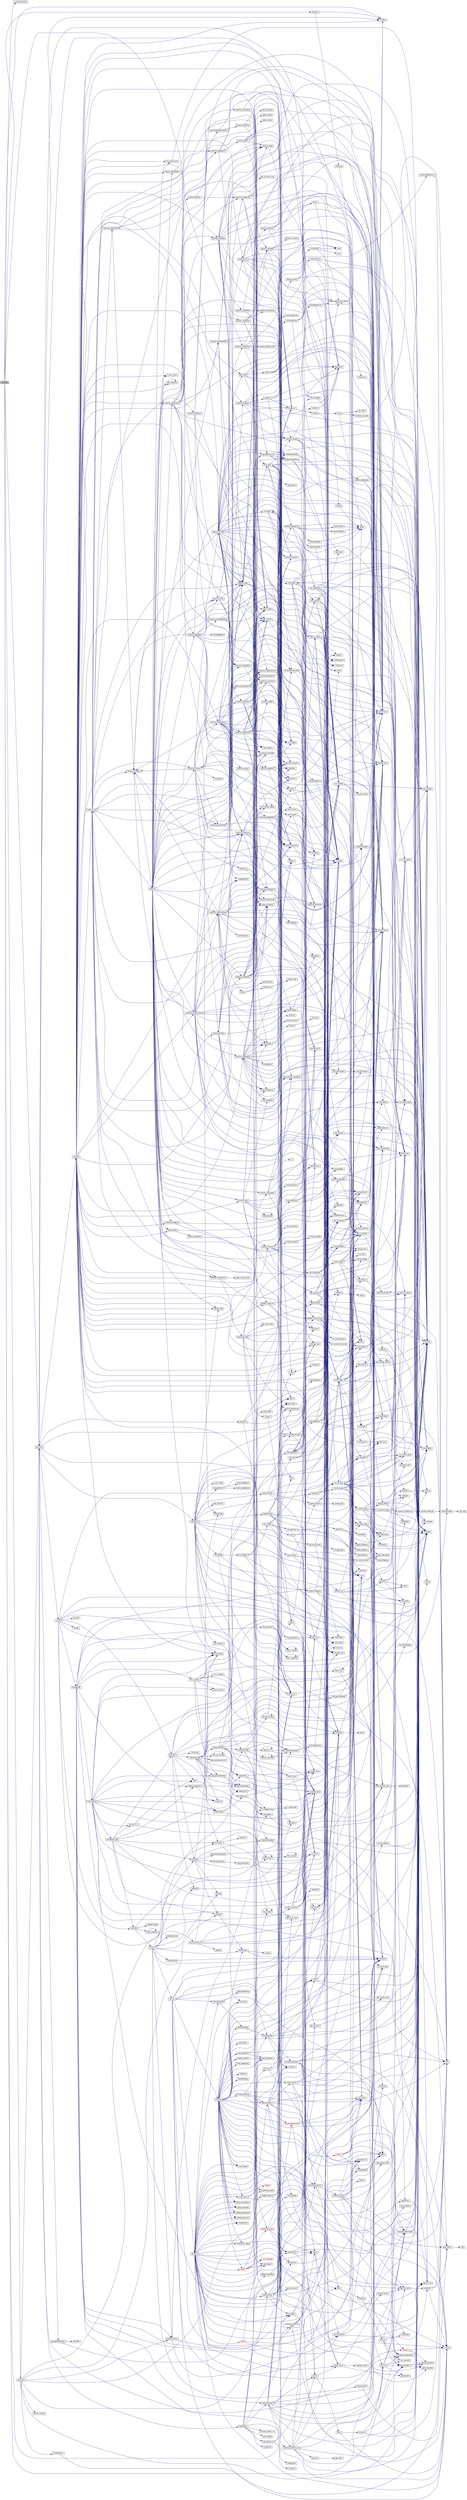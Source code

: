 digraph "lin_solve"
{
  edge [fontname="Helvetica",fontsize="10",labelfontname="Helvetica",labelfontsize="10"];
  node [fontname="Helvetica",fontsize="10",shape=record];
  rankdir="LR";
  Node732 [label="lin_solve",height=0.2,width=0.4,color="black", fillcolor="grey75", style="filled", fontcolor="black"];
  Node732 -> Node733 [color="midnightblue",fontsize="10",style="solid",fontname="Helvetica"];
  Node733 [label="unset_OF_p1extra",height=0.2,width=0.4,color="black", fillcolor="white", style="filled",URL="$d4/d79/lp__lib_8c.html#a9d989518024f35c1b52b8bc7a3f85fc1"];
  Node732 -> Node734 [color="midnightblue",fontsize="10",style="solid",fontname="Helvetica"];
  Node734 [label="free_duals",height=0.2,width=0.4,color="black", fillcolor="white", style="filled",URL="$d4/d79/lp__lib_8c.html#ab9027653cde6165a5783cbd1897cde8d"];
  Node732 -> Node735 [color="midnightblue",fontsize="10",style="solid",fontname="Helvetica"];
  Node735 [label="freecuts_BB",height=0.2,width=0.4,color="black", fillcolor="white", style="filled",URL="$de/d84/lp__mipbb_8c.html#a259dc5a0b6b79af2494f6d80c3eebd5f"];
  Node732 -> Node736 [color="midnightblue",fontsize="10",style="solid",fontname="Helvetica"];
  Node736 [label="timeNow",height=0.2,width=0.4,color="black", fillcolor="white", style="filled",URL="$dd/dc0/commonlib_8c.html#a27e32f680bca968d7155347aa07ee3c8"];
  Node732 -> Node737 [color="midnightblue",fontsize="10",style="solid",fontname="Helvetica"];
  Node737 [label="heuristics",height=0.2,width=0.4,color="black", fillcolor="white", style="filled",URL="$d2/d6c/lp__simplex_8c.html#a702660e791b8155b3503123cf00cd8c3"];
  Node737 -> Node738 [color="midnightblue",fontsize="10",style="solid",fontname="Helvetica"];
  Node738 [label="make_lag",height=0.2,width=0.4,color="black", fillcolor="white", style="filled",URL="$d2/d6c/lp__simplex_8c.html#a1220bccd183bf2a00e735a475ac982bd"];
  Node738 -> Node739 [color="midnightblue",fontsize="10",style="solid",fontname="Helvetica"];
  Node739 [label="inc_lag_space",height=0.2,width=0.4,color="black", fillcolor="white", style="filled",URL="$d4/d79/lp__lib_8c.html#adf404d01bb0e497e22b77fb59c53f02f"];
  Node739 -> Node740 [color="midnightblue",fontsize="10",style="solid",fontname="Helvetica"];
  Node740 [label="get_Lrows",height=0.2,width=0.4,color="black", fillcolor="white", style="filled",URL="$d4/d79/lp__lib_8c.html#a4976f1e0605a15976a65b995d3baa1dc"];
  Node739 -> Node741 [color="midnightblue",fontsize="10",style="solid",fontname="Helvetica"];
  Node741 [label="allocREAL",height=0.2,width=0.4,color="black", fillcolor="white", style="filled",URL="$d9/d18/lp__utils_8c.html#a7b25e1f9aee74052b4b6df28443ebf48"];
  Node739 -> Node742 [color="midnightblue",fontsize="10",style="solid",fontname="Helvetica"];
  Node742 [label="allocINT",height=0.2,width=0.4,color="black", fillcolor="white", style="filled",URL="$d9/d18/lp__utils_8c.html#a2081b8e14a0691b7e3931fa280ad9e63"];
  Node739 -> Node743 [color="midnightblue",fontsize="10",style="solid",fontname="Helvetica"];
  Node743 [label="mat_create",height=0.2,width=0.4,color="black", fillcolor="white", style="filled",URL="$dc/d9a/lp__matrix_8c.html#a74e25504b7d9dc9615fbe2326ecd2810"];
  Node743 -> Node744 [color="midnightblue",fontsize="10",style="solid",fontname="Helvetica"];
  Node744 [label="inc_matrow_space",height=0.2,width=0.4,color="black", fillcolor="white", style="filled",URL="$dc/d9a/lp__matrix_8c.html#abf3d05d4e087dfe244d940213aea309e"];
  Node744 -> Node742 [color="midnightblue",fontsize="10",style="solid",fontname="Helvetica"];
  Node743 -> Node745 [color="midnightblue",fontsize="10",style="solid",fontname="Helvetica"];
  Node745 [label="inc_matcol_space",height=0.2,width=0.4,color="black", fillcolor="white", style="filled",URL="$dc/d9a/lp__matrix_8c.html#a71e24efc6f48aa6fb098d9f471574d1c"];
  Node745 -> Node742 [color="midnightblue",fontsize="10",style="solid",fontname="Helvetica"];
  Node743 -> Node746 [color="midnightblue",fontsize="10",style="solid",fontname="Helvetica"];
  Node746 [label="inc_mat_space",height=0.2,width=0.4,color="black", fillcolor="white", style="filled",URL="$dc/d9a/lp__matrix_8c.html#a2239ebb44f76930fc243a0457c8c94d9"];
  Node746 -> Node747 [color="midnightblue",fontsize="10",style="solid",fontname="Helvetica"];
  Node747 [label="mat_nonzeros",height=0.2,width=0.4,color="black", fillcolor="white", style="filled",URL="$dc/d9a/lp__matrix_8c.html#a9430c42ed7853fd8dd6463ed7165f243"];
  Node746 -> Node742 [color="midnightblue",fontsize="10",style="solid",fontname="Helvetica"];
  Node746 -> Node741 [color="midnightblue",fontsize="10",style="solid",fontname="Helvetica"];
  Node739 -> Node744 [color="midnightblue",fontsize="10",style="solid",fontname="Helvetica"];
  Node739 -> Node745 [color="midnightblue",fontsize="10",style="solid",fontname="Helvetica"];
  Node737 -> Node736 [color="midnightblue",fontsize="10",style="solid",fontname="Helvetica"];
  Node732 -> Node748 [color="midnightblue",fontsize="10",style="solid",fontname="Helvetica"];
  Node748 [label="spx_solve",height=0.2,width=0.4,color="black", fillcolor="white", style="filled",URL="$d2/d6c/lp__simplex_8c.html#a3effc8b68c1fb21095e7324d83d0dbf7"];
  Node748 -> Node749 [color="midnightblue",fontsize="10",style="solid",fontname="Helvetica"];
  Node749 [label="presolve",height=0.2,width=0.4,color="black", fillcolor="white", style="filled",URL="$d3/da5/lp__presolve_8c.html#a63c9f891fb867de51e44d08313fdd585"];
  Node749 -> Node750 [color="midnightblue",fontsize="10",style="solid",fontname="Helvetica"];
  Node750 [label="varmap_lock",height=0.2,width=0.4,color="black", fillcolor="white", style="filled",URL="$d4/d79/lp__lib_8c.html#a6a90fd0cf1d890e929771299a4a241ee"];
  Node750 -> Node751 [color="midnightblue",fontsize="10",style="solid",fontname="Helvetica"];
  Node751 [label="presolve_fillUndo",height=0.2,width=0.4,color="black", fillcolor="white", style="filled",URL="$d3/da5/lp__presolve_8c.html#ab047b848d62f1f3673625882b90b56f7"];
  Node751 -> Node752 [color="midnightblue",fontsize="10",style="solid",fontname="Helvetica"];
  Node752 [label="presolve_setOrig",height=0.2,width=0.4,color="black", fillcolor="white", style="filled",URL="$d3/da5/lp__presolve_8c.html#a47ead9f82d9ab1f6c3d8074243de19d6"];
  Node752 -> Node751 [color="midnightblue",fontsize="10",style="solid",fontname="Helvetica"];
  Node749 -> Node753 [color="midnightblue",fontsize="10",style="solid",fontname="Helvetica"];
  Node753 [label="mat_validate",height=0.2,width=0.4,color="black", fillcolor="white", style="filled",URL="$dc/d9a/lp__matrix_8c.html#a3b6cff0a7850997a4ac569451cb8ed47"];
  Node753 -> Node742 [color="midnightblue",fontsize="10",style="solid",fontname="Helvetica"];
  Node753 -> Node747 [color="midnightblue",fontsize="10",style="solid",fontname="Helvetica"];
  Node753 -> Node754 [color="midnightblue",fontsize="10",style="solid",fontname="Helvetica"];
  Node754 [label="mat_set_rowmap",height=0.2,width=0.4,color="black", fillcolor="white", style="filled",URL="$dc/d9a/lp__matrix_8c.html#a11d446e1461f23530cf5dc5b8e0a3b6a"];
  Node749 -> Node755 [color="midnightblue",fontsize="10",style="solid",fontname="Helvetica"];
  Node755 [label="SOS_count",height=0.2,width=0.4,color="black", fillcolor="white", style="filled",URL="$d4/d79/lp__lib_8c.html#a6b52f2979542d3a29dc0eb78b5ecb30b"];
  Node749 -> Node756 [color="midnightblue",fontsize="10",style="solid",fontname="Helvetica"];
  Node756 [label="SOS_member_updatemap",height=0.2,width=0.4,color="black", fillcolor="white", style="filled",URL="$d1/d43/lp___s_o_s_8c.html#a4666f837c724d445fce816bad46cfe3f"];
  Node756 -> Node742 [color="midnightblue",fontsize="10",style="solid",fontname="Helvetica"];
  Node749 -> Node757 [color="midnightblue",fontsize="10",style="solid",fontname="Helvetica"];
  Node757 [label="make_SOSchain",height=0.2,width=0.4,color="black", fillcolor="white", style="filled",URL="$d1/d43/lp___s_o_s_8c.html#a5477d8fa7ebc29b756fc46aa2392bf91"];
  Node757 -> Node758 [color="midnightblue",fontsize="10",style="solid",fontname="Helvetica"];
  Node758 [label="sum",height=0.2,width=0.4,color="black", fillcolor="white", style="filled",URL="$dd/d3c/examplehs071_8m.html#ad1d7e10c2dad1043eb0e1b51f99f1b31"];
  Node757 -> Node759 [color="midnightblue",fontsize="10",style="solid",fontname="Helvetica"];
  Node759 [label="SOS_member_sortlist",height=0.2,width=0.4,color="black", fillcolor="white", style="filled",URL="$d1/d43/lp___s_o_s_8c.html#a871a34fea2b703f4b9c2e2679856a0b2"];
  Node759 -> Node759 [color="midnightblue",fontsize="10",style="solid",fontname="Helvetica"];
  Node759 -> Node742 [color="midnightblue",fontsize="10",style="solid",fontname="Helvetica"];
  Node759 -> Node760 [color="midnightblue",fontsize="10",style="solid",fontname="Helvetica"];
  Node760 [label="sortByINT",height=0.2,width=0.4,color="black", fillcolor="white", style="filled",URL="$dd/dc0/commonlib_8c.html#a9d22aa7fead56453be021c785175ec44"];
  Node757 -> Node742 [color="midnightblue",fontsize="10",style="solid",fontname="Helvetica"];
  Node757 -> Node741 [color="midnightblue",fontsize="10",style="solid",fontname="Helvetica"];
  Node757 -> Node761 [color="midnightblue",fontsize="10",style="solid",fontname="Helvetica"];
  Node761 [label="hpsortex",height=0.2,width=0.4,color="black", fillcolor="white", style="filled",URL="$dd/dc0/commonlib_8c.html#a87d4333486697238013aa792194b8f09"];
  Node761 -> Node762 [color="midnightblue",fontsize="10",style="solid",fontname="Helvetica"];
  Node762 [label="hpsort",height=0.2,width=0.4,color="black", fillcolor="white", style="filled",URL="$dd/dc0/commonlib_8c.html#a6365346df1b1a94b986410bd380777af"];
  Node757 -> Node763 [color="midnightblue",fontsize="10",style="solid",fontname="Helvetica"];
  Node763 [label="compareREAL",height=0.2,width=0.4,color="black", fillcolor="white", style="filled",URL="$dd/dc0/commonlib_8c.html#a93d4c70d927944172ef9dacecaf053c5"];
  Node757 -> Node764 [color="midnightblue",fontsize="10",style="solid",fontname="Helvetica"];
  Node764 [label="allocMYBOOL",height=0.2,width=0.4,color="black", fillcolor="white", style="filled",URL="$d9/d18/lp__utils_8c.html#a0f35a721d2c3a4beea00b2840c2bea30"];
  Node749 -> Node765 [color="midnightblue",fontsize="10",style="solid",fontname="Helvetica"];
  Node765 [label="auto_scale",height=0.2,width=0.4,color="black", fillcolor="white", style="filled",URL="$de/d15/lp__scale_8c.html#af0ce47f405b5eccb9c4e3705474435b8"];
  Node765 -> Node741 [color="midnightblue",fontsize="10",style="solid",fontname="Helvetica"];
  Node765 -> Node766 [color="midnightblue",fontsize="10",style="solid",fontname="Helvetica"];
  Node766 [label="scaleCR",height=0.2,width=0.4,color="black", fillcolor="white", style="filled",URL="$de/d15/lp__scale_8c.html#af44492c257a13e2b9027e5d2b2665ad7"];
  Node766 -> Node741 [color="midnightblue",fontsize="10",style="solid",fontname="Helvetica"];
  Node766 -> Node767 [color="midnightblue",fontsize="10",style="solid",fontname="Helvetica"];
  Node767 [label="CurtisReidScales",height=0.2,width=0.4,color="black", fillcolor="white", style="filled",URL="$de/d15/lp__scale_8c.html#ab098e535439f4d74ac88ff5eebaa451a"];
  Node767 -> Node768 [color="midnightblue",fontsize="10",style="solid",fontname="Helvetica"];
  Node768 [label="CurtisReidMeasure",height=0.2,width=0.4,color="black", fillcolor="white", style="filled",URL="$de/d15/lp__scale_8c.html#ab3fb6b53d65b9785d4bd5aec45c78084"];
  Node768 -> Node769 [color="midnightblue",fontsize="10",style="solid",fontname="Helvetica"];
  Node769 [label="openmodelica::parmodelica\l::utility::log",height=0.2,width=0.4,color="black", fillcolor="white", style="filled",URL="$db/d09/namespaceopenmodelica_1_1parmodelica_1_1utility.html#ae84e5a8833045259d0177b397c86cf3b"];
  Node768 -> Node753 [color="midnightblue",fontsize="10",style="solid",fontname="Helvetica"];
  Node767 -> Node741 [color="midnightblue",fontsize="10",style="solid",fontname="Helvetica"];
  Node767 -> Node742 [color="midnightblue",fontsize="10",style="solid",fontname="Helvetica"];
  Node767 -> Node769 [color="midnightblue",fontsize="10",style="solid",fontname="Helvetica"];
  Node767 -> Node770 [color="midnightblue",fontsize="10",style="solid",fontname="Helvetica"];
  Node770 [label="floor",height=0.2,width=0.4,color="black", fillcolor="white", style="filled",URL="$dc/de2/mcvs_atm_disp__kry__bbd__p_8m.html#a532be631bf22af7829394ffbd4ad7894"];
  Node767 -> Node753 [color="midnightblue",fontsize="10",style="solid",fontname="Helvetica"];
  Node766 -> Node771 [color="midnightblue",fontsize="10",style="solid",fontname="Helvetica"];
  Node771 [label="scale_updaterows",height=0.2,width=0.4,color="black", fillcolor="white", style="filled",URL="$de/d15/lp__scale_8c.html#a16e3544972be61297dc47ecdc85cba83"];
  Node766 -> Node772 [color="midnightblue",fontsize="10",style="solid",fontname="Helvetica"];
  Node772 [label="scale_updatecolumns",height=0.2,width=0.4,color="black", fillcolor="white", style="filled",URL="$de/d15/lp__scale_8c.html#a8bef748d4bae4c8c55a96ca0b6a684b7"];
  Node772 -> Node758 [color="midnightblue",fontsize="10",style="solid",fontname="Helvetica"];
  Node766 -> Node773 [color="midnightblue",fontsize="10",style="solid",fontname="Helvetica"];
  Node773 [label="set_action",height=0.2,width=0.4,color="black", fillcolor="white", style="filled",URL="$d4/d79/lp__lib_8c.html#ad4fefd09a7c66c454785da9ec150ecc1"];
  Node765 -> Node770 [color="midnightblue",fontsize="10",style="solid",fontname="Helvetica"];
  Node765 -> Node774 [color="midnightblue",fontsize="10",style="solid",fontname="Helvetica"];
  Node774 [label="scale",height=0.2,width=0.4,color="black", fillcolor="white", style="filled",URL="$de/d15/lp__scale_8c.html#ac8e17eb0fc12f16bf4087b852cf62fb6"];
  Node765 -> Node775 [color="midnightblue",fontsize="10",style="solid",fontname="Helvetica"];
  Node775 [label="mat_computemax",height=0.2,width=0.4,color="black", fillcolor="white", style="filled",URL="$dc/d9a/lp__matrix_8c.html#a8f6453018852f3d7d396fb04702e78ba"];
  Node775 -> Node741 [color="midnightblue",fontsize="10",style="solid",fontname="Helvetica"];
  Node765 -> Node776 [color="midnightblue",fontsize="10",style="solid",fontname="Helvetica"];
  Node776 [label="finalize_scaling",height=0.2,width=0.4,color="black", fillcolor="white", style="filled",URL="$de/d15/lp__scale_8c.html#a564ed58f973a69768ef0ef8f1a477544"];
  Node776 -> Node774 [color="midnightblue",fontsize="10",style="solid",fontname="Helvetica"];
  Node776 -> Node777 [color="midnightblue",fontsize="10",style="solid",fontname="Helvetica"];
  Node777 [label="roundPower2",height=0.2,width=0.4,color="black", fillcolor="white", style="filled",URL="$de/d15/lp__scale_8c.html#ab671c64df881331b9bce7d02582f398c"];
  Node777 -> Node774 [color="midnightblue",fontsize="10",style="solid",fontname="Helvetica"];
  Node777 -> Node769 [color="midnightblue",fontsize="10",style="solid",fontname="Helvetica"];
  Node777 -> Node778 [color="midnightblue",fontsize="10",style="solid",fontname="Helvetica"];
  Node778 [label="long",height=0.2,width=0.4,color="black", fillcolor="white", style="filled",URL="$d2/db7/ioapi_8h.html#a3c7b35ad9dab18b8310343c201f7b27e"];
  Node776 -> Node779 [color="midnightblue",fontsize="10",style="solid",fontname="Helvetica"];
  Node779 [label="scale_rows",height=0.2,width=0.4,color="black", fillcolor="white", style="filled",URL="$de/d15/lp__scale_8c.html#a1efaf434df728394cfb6fd4ab4c244f5"];
  Node779 -> Node773 [color="midnightblue",fontsize="10",style="solid",fontname="Helvetica"];
  Node776 -> Node780 [color="midnightblue",fontsize="10",style="solid",fontname="Helvetica"];
  Node780 [label="scale_columns",height=0.2,width=0.4,color="black", fillcolor="white", style="filled",URL="$de/d15/lp__scale_8c.html#ad3d080d0f4eba372019b297e2e2b7aff"];
  Node780 -> Node753 [color="midnightblue",fontsize="10",style="solid",fontname="Helvetica"];
  Node780 -> Node758 [color="midnightblue",fontsize="10",style="solid",fontname="Helvetica"];
  Node780 -> Node773 [color="midnightblue",fontsize="10",style="solid",fontname="Helvetica"];
  Node749 -> Node781 [color="midnightblue",fontsize="10",style="solid",fontname="Helvetica"];
  Node781 [label="crash_basis",height=0.2,width=0.4,color="black", fillcolor="white", style="filled",URL="$dc/d3e/lp__crash_8c.html#a6eac1f3a49fa8a71f3535ed05d3e5ce2"];
  Node781 -> Node753 [color="midnightblue",fontsize="10",style="solid",fontname="Helvetica"];
  Node781 -> Node742 [color="midnightblue",fontsize="10",style="solid",fontname="Helvetica"];
  Node781 -> Node741 [color="midnightblue",fontsize="10",style="solid",fontname="Helvetica"];
  Node781 -> Node747 [color="midnightblue",fontsize="10",style="solid",fontname="Helvetica"];
  Node781 -> Node782 [color="midnightblue",fontsize="10",style="solid",fontname="Helvetica"];
  Node782 [label="createLink",height=0.2,width=0.4,color="black", fillcolor="white", style="filled",URL="$d9/d18/lp__utils_8c.html#a89ed54fb89197c32882fedc08ec48335"];
  Node782 -> Node783 [color="midnightblue",fontsize="10",style="solid",fontname="Helvetica"];
  Node783 [label="reverse",height=0.2,width=0.4,color="black", fillcolor="white", style="filled",URL="$dc/d1c/test__malloc_8c.html#a7cf5806fabdaba5d8f3730132e7d9aa5"];
  Node783 -> Node784 [color="midnightblue",fontsize="10",style="solid",fontname="Helvetica"];
  Node784 [label="cons",height=0.2,width=0.4,color="black", fillcolor="white", style="filled",URL="$dc/d1c/test__malloc_8c.html#a28e85b2578999dbec8cae7ff1f331a24"];
  Node784 -> Node785 [color="midnightblue",fontsize="10",style="solid",fontname="Helvetica"];
  Node785 [label="AO_fetch_and_add1",height=0.2,width=0.4,color="black", fillcolor="white", style="filled",URL="$d7/dbc/gcc_2arm_8h.html#aed7620e3ec2f164643dfc17bf5eaf6c1"];
  Node784 -> Node786 [color="midnightblue",fontsize="10",style="solid",fontname="Helvetica"];
  Node786 [label="AO_malloc",height=0.2,width=0.4,color="black", fillcolor="white", style="filled",URL="$d4/dea/atomic__ops__malloc_8c.html#a5362770447d3075b3861b0642452f572"];
  Node784 -> Node787 [color="midnightblue",fontsize="10",style="solid",fontname="Helvetica"];
  Node787 [label="fprintf",height=0.2,width=0.4,color="black", fillcolor="white", style="filled",URL="$d2/d8c/examplehs038_8m.html#ae272956ea74f28b2f067d455fead331f"];
  Node783 -> Node788 [color="midnightblue",fontsize="10",style="solid",fontname="Helvetica"];
  Node788 [label="AO_free",height=0.2,width=0.4,color="black", fillcolor="white", style="filled",URL="$d4/dea/atomic__ops__malloc_8c.html#aa948c7ab0aceeada654bfeb6cd35d9cb"];
  Node788 -> Node787 [color="midnightblue",fontsize="10",style="solid",fontname="Helvetica"];
  Node781 -> Node789 [color="midnightblue",fontsize="10",style="solid",fontname="Helvetica"];
  Node789 [label="appendLink",height=0.2,width=0.4,color="black", fillcolor="white", style="filled",URL="$d9/d18/lp__utils_8c.html#a656b120e19b9ace644e75a3537e008b1"];
  Node781 -> Node790 [color="midnightblue",fontsize="10",style="solid",fontname="Helvetica"];
  Node790 [label="firstActiveLink",height=0.2,width=0.4,color="black", fillcolor="white", style="filled",URL="$d9/d18/lp__utils_8c.html#abe00628efd1d9b4ab750a17de4245f36"];
  Node781 -> Node791 [color="midnightblue",fontsize="10",style="solid",fontname="Helvetica"];
  Node791 [label="nextActiveLink",height=0.2,width=0.4,color="black", fillcolor="white", style="filled",URL="$d9/d18/lp__utils_8c.html#a4afe33cb2258518c64e30c1c85041331"];
  Node781 -> Node792 [color="midnightblue",fontsize="10",style="solid",fontname="Helvetica"];
  Node792 [label="removeLink",height=0.2,width=0.4,color="black", fillcolor="white", style="filled",URL="$d9/d18/lp__utils_8c.html#a34eb0c212800d0377a5e4d8bec344dda"];
  Node792 -> Node793 [color="midnightblue",fontsize="10",style="solid",fontname="Helvetica"];
  Node793 [label="isActiveLink",height=0.2,width=0.4,color="black", fillcolor="white", style="filled",URL="$d9/d18/lp__utils_8c.html#a183f62e53061778d4fdb381e27d8cf4c"];
  Node781 -> Node793 [color="midnightblue",fontsize="10",style="solid",fontname="Helvetica"];
  Node781 -> Node794 [color="midnightblue",fontsize="10",style="solid",fontname="Helvetica"];
  Node794 [label="freeLink",height=0.2,width=0.4,color="black", fillcolor="white", style="filled",URL="$d9/d18/lp__utils_8c.html#a96f831f7048e87fc4ddace85fcbe3e8d"];
  Node781 -> Node795 [color="midnightblue",fontsize="10",style="solid",fontname="Helvetica"];
  Node795 [label="mat_collength",height=0.2,width=0.4,color="black", fillcolor="white", style="filled",URL="$dc/d9a/lp__matrix_8c.html#a258da1c9a3b1fedd9704451f7ab7e6f4"];
  Node781 -> Node796 [color="midnightblue",fontsize="10",style="solid",fontname="Helvetica"];
  Node796 [label="guess_basis",height=0.2,width=0.4,color="black", fillcolor="white", style="filled",URL="$dc/d3e/lp__crash_8c.html#a881e9ed088216d23419a672711858632"];
  Node749 -> Node736 [color="midnightblue",fontsize="10",style="solid",fontname="Helvetica"];
  Node749 -> Node797 [color="midnightblue",fontsize="10",style="solid",fontname="Helvetica"];
  Node797 [label="SOS_memberships",height=0.2,width=0.4,color="black", fillcolor="white", style="filled",URL="$d1/d43/lp___s_o_s_8c.html#ab1059c5b07145c9e49bee497380ca083"];
  Node797 -> Node755 [color="midnightblue",fontsize="10",style="solid",fontname="Helvetica"];
  Node749 -> Node798 [color="midnightblue",fontsize="10",style="solid",fontname="Helvetica"];
  Node798 [label="REPORT_modelinfo",height=0.2,width=0.4,color="black", fillcolor="white", style="filled",URL="$d6/d82/lp__report_8c.html#ad8310e6c5ecef523674e593c66e2f4e6"];
  Node798 -> Node799 [color="midnightblue",fontsize="10",style="solid",fontname="Helvetica"];
  Node799 [label="report",height=0.2,width=0.4,color="black", fillcolor="white", style="filled",URL="$d6/d82/lp__report_8c.html#a44ef60e159dc1290b7da87301e244357"];
  Node798 -> Node800 [color="midnightblue",fontsize="10",style="solid",fontname="Helvetica"];
  Node800 [label="GUB_count",height=0.2,width=0.4,color="black", fillcolor="white", style="filled",URL="$d4/d79/lp__lib_8c.html#aacd7445f5882f7ef65361e74bb48e159"];
  Node798 -> Node755 [color="midnightblue",fontsize="10",style="solid",fontname="Helvetica"];
  Node749 -> Node775 [color="midnightblue",fontsize="10",style="solid",fontname="Helvetica"];
  Node749 -> Node801 [color="midnightblue",fontsize="10",style="solid",fontname="Helvetica"];
  Node801 [label="is_obj_in_basis",height=0.2,width=0.4,color="black", fillcolor="white", style="filled",URL="$d4/d79/lp__lib_8c.html#a69e00985e2a0efffd20e7299b9576568"];
  Node749 -> Node802 [color="midnightblue",fontsize="10",style="solid",fontname="Helvetica"];
  Node802 [label="clear_action",height=0.2,width=0.4,color="black", fillcolor="white", style="filled",URL="$d4/d79/lp__lib_8c.html#a941b50ae0304175c08e08b8d90033b5f"];
  Node749 -> Node803 [color="midnightblue",fontsize="10",style="solid",fontname="Helvetica"];
  Node803 [label="yieldformessages",height=0.2,width=0.4,color="black", fillcolor="white", style="filled",URL="$d4/d79/lp__lib_8c.html#abbafab594ab48b67748a8ea1de7855af"];
  Node803 -> Node736 [color="midnightblue",fontsize="10",style="solid",fontname="Helvetica"];
  Node749 -> Node804 [color="midnightblue",fontsize="10",style="solid",fontname="Helvetica"];
  Node804 [label="mat_checkcounts",height=0.2,width=0.4,color="black", fillcolor="white", style="filled",URL="$dc/d9a/lp__matrix_8c.html#ab0317b4891b17ca199439a22a0d66de4"];
  Node804 -> Node742 [color="midnightblue",fontsize="10",style="solid",fontname="Helvetica"];
  Node749 -> Node741 [color="midnightblue",fontsize="10",style="solid",fontname="Helvetica"];
  Node749 -> Node805 [color="midnightblue",fontsize="10",style="solid",fontname="Helvetica"];
  Node805 [label="SOS_infeasible",height=0.2,width=0.4,color="black", fillcolor="white", style="filled",URL="$d1/d43/lp___s_o_s_8c.html#ada435f51b53a4d96886b790b2e702438"];
  Node805 -> Node805 [color="midnightblue",fontsize="10",style="solid",fontname="Helvetica"];
  Node749 -> Node806 [color="midnightblue",fontsize="10",style="solid",fontname="Helvetica"];
  Node806 [label="SOS_get_type",height=0.2,width=0.4,color="black", fillcolor="white", style="filled",URL="$d1/d43/lp___s_o_s_8c.html#af29195c41d6c8427efe024669c1310e6"];
  Node749 -> Node807 [color="midnightblue",fontsize="10",style="solid",fontname="Helvetica"];
  Node807 [label="presolve_init",height=0.2,width=0.4,color="black", fillcolor="white", style="filled",URL="$d3/da5/lp__presolve_8c.html#a854fa4c78231c9e385b30fa1b0b6b89a"];
  Node807 -> Node808 [color="midnightblue",fontsize="10",style="solid",fontname="Helvetica"];
  Node808 [label="mat_memopt",height=0.2,width=0.4,color="black", fillcolor="white", style="filled",URL="$dc/d9a/lp__matrix_8c.html#aa9600b6136b2f3ea038058e97b1a9df7"];
  Node808 -> Node742 [color="midnightblue",fontsize="10",style="solid",fontname="Helvetica"];
  Node808 -> Node741 [color="midnightblue",fontsize="10",style="solid",fontname="Helvetica"];
  Node807 -> Node809 [color="midnightblue",fontsize="10",style="solid",fontname="Helvetica"];
  Node809 [label="presolve_initpsrec",height=0.2,width=0.4,color="black", fillcolor="white", style="filled",URL="$d3/da5/lp__presolve_8c.html#a8487f403bb5f0fa80dceca0dadd38584"];
  Node809 -> Node782 [color="midnightblue",fontsize="10",style="solid",fontname="Helvetica"];
  Node809 -> Node810 [color="midnightblue",fontsize="10",style="solid",fontname="Helvetica"];
  Node810 [label="fillLink",height=0.2,width=0.4,color="black", fillcolor="white", style="filled",URL="$d9/d18/lp__utils_8c.html#aa46b79b6620f122dbbb4c02bc9a9ec03"];
  Node810 -> Node790 [color="midnightblue",fontsize="10",style="solid",fontname="Helvetica"];
  Node810 -> Node789 [color="midnightblue",fontsize="10",style="solid",fontname="Helvetica"];
  Node809 -> Node742 [color="midnightblue",fontsize="10",style="solid",fontname="Helvetica"];
  Node809 -> Node741 [color="midnightblue",fontsize="10",style="solid",fontname="Helvetica"];
  Node807 -> Node741 [color="midnightblue",fontsize="10",style="solid",fontname="Helvetica"];
  Node807 -> Node782 [color="midnightblue",fontsize="10",style="solid",fontname="Helvetica"];
  Node807 -> Node789 [color="midnightblue",fontsize="10",style="solid",fontname="Helvetica"];
  Node807 -> Node811 [color="midnightblue",fontsize="10",style="solid",fontname="Helvetica"];
  Node811 [label="mat_rowlength",height=0.2,width=0.4,color="black", fillcolor="white", style="filled",URL="$dc/d9a/lp__matrix_8c.html#adbd1aad8dd9973d9fcb55ffe330bcf4c"];
  Node811 -> Node753 [color="midnightblue",fontsize="10",style="solid",fontname="Helvetica"];
  Node807 -> Node793 [color="midnightblue",fontsize="10",style="solid",fontname="Helvetica"];
  Node807 -> Node792 [color="midnightblue",fontsize="10",style="solid",fontname="Helvetica"];
  Node807 -> Node812 [color="midnightblue",fontsize="10",style="solid",fontname="Helvetica"];
  Node812 [label="presolve_validate",height=0.2,width=0.4,color="black", fillcolor="white", style="filled",URL="$d3/da5/lp__presolve_8c.html#a09d4640eeac0a9a6120f3d9b9bfafd47"];
  Node812 -> Node753 [color="midnightblue",fontsize="10",style="solid",fontname="Helvetica"];
  Node812 -> Node793 [color="midnightblue",fontsize="10",style="solid",fontname="Helvetica"];
  Node812 -> Node811 [color="midnightblue",fontsize="10",style="solid",fontname="Helvetica"];
  Node812 -> Node742 [color="midnightblue",fontsize="10",style="solid",fontname="Helvetica"];
  Node812 -> Node795 [color="midnightblue",fontsize="10",style="solid",fontname="Helvetica"];
  Node812 -> Node813 [color="midnightblue",fontsize="10",style="solid",fontname="Helvetica"];
  Node813 [label="is_chsign",height=0.2,width=0.4,color="black", fillcolor="white", style="filled",URL="$d4/d79/lp__lib_8c.html#a93ed2e8f778b6340d960f732e9c0f9f6"];
  Node812 -> Node814 [color="midnightblue",fontsize="10",style="solid",fontname="Helvetica"];
  Node814 [label="presolve_debugmap",height=0.2,width=0.4,color="black", fillcolor="white", style="filled",URL="$d3/da5/lp__presolve_8c.html#ab6e98e5ee02e71eaf70be27d23eff706"];
  Node814 -> Node793 [color="midnightblue",fontsize="10",style="solid",fontname="Helvetica"];
  Node749 -> Node815 [color="midnightblue",fontsize="10",style="solid",fontname="Helvetica"];
  Node815 [label="presolve_statuscheck",height=0.2,width=0.4,color="black", fillcolor="white", style="filled",URL="$d3/da5/lp__presolve_8c.html#afb1c87e51d96b26e02b64aab3479ffcf"];
  Node815 -> Node753 [color="midnightblue",fontsize="10",style="solid",fontname="Helvetica"];
  Node815 -> Node816 [color="midnightblue",fontsize="10",style="solid",fontname="Helvetica"];
  Node816 [label="userabort",height=0.2,width=0.4,color="black", fillcolor="white", style="filled",URL="$d4/d79/lp__lib_8c.html#a0f52d280ba9e57a3011d4aac462eb52a"];
  Node816 -> Node817 [color="midnightblue",fontsize="10",style="solid",fontname="Helvetica"];
  Node817 [label="abort",height=0.2,width=0.4,color="black", fillcolor="white", style="filled",URL="$d4/d98/g_09_09malloc_8c.html#ac54f53dc342019e8db34f4aa581a5792"];
  Node816 -> Node803 [color="midnightblue",fontsize="10",style="solid",fontname="Helvetica"];
  Node749 -> Node818 [color="midnightblue",fontsize="10",style="solid",fontname="Helvetica"];
  Node818 [label="presolve_updatesums",height=0.2,width=0.4,color="black", fillcolor="white", style="filled",URL="$d3/da5/lp__presolve_8c.html#a48aae6398bfe8f3779631422b53e0f2c"];
  Node818 -> Node790 [color="midnightblue",fontsize="10",style="solid",fontname="Helvetica"];
  Node818 -> Node791 [color="midnightblue",fontsize="10",style="solid",fontname="Helvetica"];
  Node818 -> Node819 [color="midnightblue",fontsize="10",style="solid",fontname="Helvetica"];
  Node819 [label="presolve_colfix",height=0.2,width=0.4,color="black", fillcolor="white", style="filled",URL="$d3/da5/lp__presolve_8c.html#a5ac5af2f2db21d53c5a0655080959a42"];
  Node819 -> Node820 [color="midnightblue",fontsize="10",style="solid",fontname="Helvetica"];
  Node820 [label="presolve_coltighten",height=0.2,width=0.4,color="black", fillcolor="white", style="filled",URL="$d3/da5/lp__presolve_8c.html#a33947c59e59934041d7310088d296857"];
  Node820 -> Node821 [color="midnightblue",fontsize="10",style="solid",fontname="Helvetica"];
  Node821 [label="isnz_origobj",height=0.2,width=0.4,color="black", fillcolor="white", style="filled",URL="$d3/da5/lp__presolve_8c.html#a5da0c4cee61b5b320b3b54af0b0618f7"];
  Node820 -> Node793 [color="midnightblue",fontsize="10",style="solid",fontname="Helvetica"];
  Node820 -> Node770 [color="midnightblue",fontsize="10",style="solid",fontname="Helvetica"];
  Node820 -> Node813 [color="midnightblue",fontsize="10",style="solid",fontname="Helvetica"];
  Node820 -> Node822 [color="midnightblue",fontsize="10",style="solid",fontname="Helvetica"];
  Node822 [label="presolve_roundval",height=0.2,width=0.4,color="black", fillcolor="white", style="filled",URL="$d3/da5/lp__presolve_8c.html#aa028c68befed47fcc54aaa5b3b0eb54b"];
  Node819 -> Node823 [color="midnightblue",fontsize="10",style="solid",fontname="Helvetica"];
  Node823 [label="addUndoPresolve",height=0.2,width=0.4,color="black", fillcolor="white", style="filled",URL="$dc/d9a/lp__matrix_8c.html#a1d2df317ce9ff9f7d2175c6f4f5998fd"];
  Node823 -> Node824 [color="midnightblue",fontsize="10",style="solid",fontname="Helvetica"];
  Node824 [label="createUndoLadder",height=0.2,width=0.4,color="black", fillcolor="white", style="filled",URL="$dc/d9a/lp__matrix_8c.html#a26d976de73aaf5c8684c3b3ca06fee53"];
  Node824 -> Node743 [color="midnightblue",fontsize="10",style="solid",fontname="Helvetica"];
  Node824 -> Node745 [color="midnightblue",fontsize="10",style="solid",fontname="Helvetica"];
  Node823 -> Node742 [color="midnightblue",fontsize="10",style="solid",fontname="Helvetica"];
  Node823 -> Node825 [color="midnightblue",fontsize="10",style="solid",fontname="Helvetica"];
  Node825 [label="incrementUndoLadder",height=0.2,width=0.4,color="black", fillcolor="white", style="filled",URL="$dc/d9a/lp__matrix_8c.html#a42a12c756228f0248666886b707ea480"];
  Node825 -> Node745 [color="midnightblue",fontsize="10",style="solid",fontname="Helvetica"];
  Node825 -> Node826 [color="midnightblue",fontsize="10",style="solid",fontname="Helvetica"];
  Node826 [label="mat_shiftcols",height=0.2,width=0.4,color="black", fillcolor="white", style="filled",URL="$dc/d9a/lp__matrix_8c.html#a4b382fbfc70092747f60017cdf62e1e6"];
  Node826 -> Node793 [color="midnightblue",fontsize="10",style="solid",fontname="Helvetica"];
  Node826 -> Node747 [color="midnightblue",fontsize="10",style="solid",fontname="Helvetica"];
  Node823 -> Node827 [color="midnightblue",fontsize="10",style="solid",fontname="Helvetica"];
  Node827 [label="mat_setvalue",height=0.2,width=0.4,color="black", fillcolor="white", style="filled",URL="$dc/d9a/lp__matrix_8c.html#a3cf5f70351e501251681b113289293da"];
  Node827 -> Node828 [color="midnightblue",fontsize="10",style="solid",fontname="Helvetica"];
  Node828 [label="swapINT",height=0.2,width=0.4,color="black", fillcolor="white", style="filled",URL="$d9/d18/lp__utils_8c.html#a2c2ba6baa79af2ad08d08ca4baaec1b4"];
  Node827 -> Node829 [color="midnightblue",fontsize="10",style="solid",fontname="Helvetica"];
  Node829 [label="roundToPrecision",height=0.2,width=0.4,color="black", fillcolor="white", style="filled",URL="$d9/d18/lp__utils_8c.html#a2c162041be8905b58450d17662096994"];
  Node829 -> Node770 [color="midnightblue",fontsize="10",style="solid",fontname="Helvetica"];
  Node827 -> Node830 [color="midnightblue",fontsize="10",style="solid",fontname="Helvetica"];
  Node830 [label="inc_col_space",height=0.2,width=0.4,color="black", fillcolor="white", style="filled",URL="$d4/d79/lp__lib_8c.html#a19aaef4102ef22569c69de15939fd77f"];
  Node830 -> Node744 [color="midnightblue",fontsize="10",style="solid",fontname="Helvetica"];
  Node830 -> Node745 [color="midnightblue",fontsize="10",style="solid",fontname="Helvetica"];
  Node830 -> Node831 [color="midnightblue",fontsize="10",style="solid",fontname="Helvetica"];
  Node831 [label="copy_hash_table",height=0.2,width=0.4,color="black", fillcolor="white", style="filled",URL="$d9/d8a/lp___hash_8c.html#ae6edcd0f73c54847e6a759f428c3a90a"];
  Node831 -> Node832 [color="midnightblue",fontsize="10",style="solid",fontname="Helvetica"];
  Node832 [label="create_hash_table",height=0.2,width=0.4,color="black", fillcolor="white", style="filled",URL="$d9/d8a/lp___hash_8c.html#a3e2d0dfb06918685a543d0191c3e20d2"];
  Node831 -> Node833 [color="midnightblue",fontsize="10",style="solid",fontname="Helvetica"];
  Node833 [label="puthash",height=0.2,width=0.4,color="black", fillcolor="white", style="filled",URL="$d9/d8a/lp___hash_8c.html#aa4c1bd8f327e858bde2234bb6ef18772"];
  Node833 -> Node834 [color="midnightblue",fontsize="10",style="solid",fontname="Helvetica"];
  Node834 [label="findhash",height=0.2,width=0.4,color="black", fillcolor="white", style="filled",URL="$d9/d8a/lp___hash_8c.html#abec9215783a6417ac6d2eaa8fb5455b6"];
  Node834 -> Node835 [color="midnightblue",fontsize="10",style="solid",fontname="Helvetica"];
  Node835 [label="hashval",height=0.2,width=0.4,color="black", fillcolor="white", style="filled",URL="$d9/d8a/lp___hash_8c.html#a4341c9502229f42a1d569e06476d6eec"];
  Node834 -> Node836 [color="midnightblue",fontsize="10",style="solid",fontname="Helvetica"];
  Node836 [label="strcmp",height=0.2,width=0.4,color="black", fillcolor="white", style="filled",URL="$db/d13/_c_vode_get_8m.html#ab022bbe018438998408fda94a327a547"];
  Node833 -> Node835 [color="midnightblue",fontsize="10",style="solid",fontname="Helvetica"];
  Node833 -> Node837 [color="midnightblue",fontsize="10",style="solid",fontname="Helvetica"];
  Node837 [label="allocCHAR",height=0.2,width=0.4,color="black", fillcolor="white", style="filled",URL="$d9/d18/lp__utils_8c.html#a5bb2cfab583f6d09b6986674fc1e7f5d"];
  Node833 -> Node838 [color="midnightblue",fontsize="10",style="solid",fontname="Helvetica"];
  Node838 [label="strlen",height=0.2,width=0.4,color="black", fillcolor="white", style="filled",URL="$d7/d57/iregex_8c.html#a492442620ce65db20fe7297b43cbca65"];
  Node831 -> Node839 [color="midnightblue",fontsize="10",style="solid",fontname="Helvetica"];
  Node839 [label="free_hash_table",height=0.2,width=0.4,color="black", fillcolor="white", style="filled",URL="$d9/d8a/lp___hash_8c.html#aa4ed66a189b6b64e06121cb9f94c1efb"];
  Node839 -> Node840 [color="midnightblue",fontsize="10",style="solid",fontname="Helvetica"];
  Node840 [label="free_hash_item",height=0.2,width=0.4,color="black", fillcolor="white", style="filled",URL="$d9/d8a/lp___hash_8c.html#a5c6e22d45ec51e55ccb4d2748230841b"];
  Node830 -> Node839 [color="midnightblue",fontsize="10",style="solid",fontname="Helvetica"];
  Node830 -> Node741 [color="midnightblue",fontsize="10",style="solid",fontname="Helvetica"];
  Node830 -> Node764 [color="midnightblue",fontsize="10",style="solid",fontname="Helvetica"];
  Node830 -> Node742 [color="midnightblue",fontsize="10",style="solid",fontname="Helvetica"];
  Node830 -> Node740 [color="midnightblue",fontsize="10",style="solid",fontname="Helvetica"];
  Node830 -> Node739 [color="midnightblue",fontsize="10",style="solid",fontname="Helvetica"];
  Node830 -> Node841 [color="midnightblue",fontsize="10",style="solid",fontname="Helvetica"];
  Node841 [label="inc_rowcol_space",height=0.2,width=0.4,color="black", fillcolor="white", style="filled",URL="$d4/d79/lp__lib_8c.html#a88218cd21e9f921d8a0d616d9cf8dd60"];
  Node841 -> Node734 [color="midnightblue",fontsize="10",style="solid",fontname="Helvetica"];
  Node841 -> Node741 [color="midnightblue",fontsize="10",style="solid",fontname="Helvetica"];
  Node841 -> Node764 [color="midnightblue",fontsize="10",style="solid",fontname="Helvetica"];
  Node841 -> Node842 [color="midnightblue",fontsize="10",style="solid",fontname="Helvetica"];
  Node842 [label="inc_presolve_space",height=0.2,width=0.4,color="black", fillcolor="white", style="filled",URL="$d3/da5/lp__presolve_8c.html#ae5aab8a3d01811ebd660779d0b1b7088"];
  Node842 -> Node843 [color="midnightblue",fontsize="10",style="solid",fontname="Helvetica"];
  Node843 [label="presolve_createUndo",height=0.2,width=0.4,color="black", fillcolor="white", style="filled",URL="$d3/da5/lp__presolve_8c.html#addb80a8b923183b6b492f71e5e648a88"];
  Node843 -> Node844 [color="midnightblue",fontsize="10",style="solid",fontname="Helvetica"];
  Node844 [label="presolve_freeUndo",height=0.2,width=0.4,color="black", fillcolor="white", style="filled",URL="$d3/da5/lp__presolve_8c.html#af43e8f7205358c787624cbdcd98e8b46"];
  Node844 -> Node845 [color="midnightblue",fontsize="10",style="solid",fontname="Helvetica"];
  Node845 [label="freeUndoLadder",height=0.2,width=0.4,color="black", fillcolor="white", style="filled",URL="$dc/d9a/lp__matrix_8c.html#a1c6229dd6a9dc22174e16c0358160d4f"];
  Node845 -> Node846 [color="midnightblue",fontsize="10",style="solid",fontname="Helvetica"];
  Node846 [label="mat_free",height=0.2,width=0.4,color="black", fillcolor="white", style="filled",URL="$dc/d9a/lp__matrix_8c.html#ab9d3fb395d18b14668d4c1149a393182"];
  Node842 -> Node741 [color="midnightblue",fontsize="10",style="solid",fontname="Helvetica"];
  Node842 -> Node742 [color="midnightblue",fontsize="10",style="solid",fontname="Helvetica"];
  Node841 -> Node847 [color="midnightblue",fontsize="10",style="solid",fontname="Helvetica"];
  Node847 [label="resizePricer",height=0.2,width=0.4,color="black", fillcolor="white", style="filled",URL="$da/d29/lp__price_p_s_e_8c.html#a2e41384db70eca7794b81c922a24a867"];
  Node847 -> Node848 [color="midnightblue",fontsize="10",style="solid",fontname="Helvetica"];
  Node848 [label="applyPricer",height=0.2,width=0.4,color="black", fillcolor="white", style="filled",URL="$da/d29/lp__price_p_s_e_8c.html#ac7bc3823c797927910e1dae4134d4b99"];
  Node848 -> Node849 [color="midnightblue",fontsize="10",style="solid",fontname="Helvetica"];
  Node849 [label="get_piv_rule",height=0.2,width=0.4,color="black", fillcolor="white", style="filled",URL="$d4/d79/lp__lib_8c.html#abf9741b681392fca763dc425387f64f2"];
  Node847 -> Node741 [color="midnightblue",fontsize="10",style="solid",fontname="Helvetica"];
  Node827 -> Node745 [color="midnightblue",fontsize="10",style="solid",fontname="Helvetica"];
  Node827 -> Node850 [color="midnightblue",fontsize="10",style="solid",fontname="Helvetica"];
  Node850 [label="mat_findins",height=0.2,width=0.4,color="black", fillcolor="white", style="filled",URL="$dc/d9a/lp__matrix_8c.html#aabb75389dfeac1504d2bd65f35557017"];
  Node827 -> Node773 [color="midnightblue",fontsize="10",style="solid",fontname="Helvetica"];
  Node827 -> Node813 [color="midnightblue",fontsize="10",style="solid",fontname="Helvetica"];
  Node827 -> Node851 [color="midnightblue",fontsize="10",style="solid",fontname="Helvetica"];
  Node851 [label="scaled_mat",height=0.2,width=0.4,color="black", fillcolor="white", style="filled",URL="$de/d15/lp__scale_8c.html#ab844fade2ace63a627736cf4887942d4"];
  Node827 -> Node747 [color="midnightblue",fontsize="10",style="solid",fontname="Helvetica"];
  Node827 -> Node746 [color="midnightblue",fontsize="10",style="solid",fontname="Helvetica"];
  Node827 -> Node852 [color="midnightblue",fontsize="10",style="solid",fontname="Helvetica"];
  Node852 [label="shift_coldata",height=0.2,width=0.4,color="black", fillcolor="white", style="filled",URL="$d4/d79/lp__lib_8c.html#a9ed027fc60643c153c2413f96fabd3d6"];
  Node852 -> Node734 [color="midnightblue",fontsize="10",style="solid",fontname="Helvetica"];
  Node852 -> Node853 [color="midnightblue",fontsize="10",style="solid",fontname="Helvetica"];
  Node853 [label="mat_shiftrows",height=0.2,width=0.4,color="black", fillcolor="white", style="filled",URL="$dc/d9a/lp__matrix_8c.html#ad428af7028ea33b8fba6d43e3b75db21"];
  Node853 -> Node747 [color="midnightblue",fontsize="10",style="solid",fontname="Helvetica"];
  Node853 -> Node742 [color="midnightblue",fontsize="10",style="solid",fontname="Helvetica"];
  Node853 -> Node793 [color="midnightblue",fontsize="10",style="solid",fontname="Helvetica"];
  Node852 -> Node826 [color="midnightblue",fontsize="10",style="solid",fontname="Helvetica"];
  Node852 -> Node854 [color="midnightblue",fontsize="10",style="solid",fontname="Helvetica"];
  Node854 [label="firstInactiveLink",height=0.2,width=0.4,color="black", fillcolor="white", style="filled",URL="$d9/d18/lp__utils_8c.html#a96fd51e087f46e26646eb19f5db9e95d"];
  Node854 -> Node855 [color="midnightblue",fontsize="10",style="solid",fontname="Helvetica"];
  Node855 [label="countInactiveLink",height=0.2,width=0.4,color="black", fillcolor="white", style="filled",URL="$d9/d18/lp__utils_8c.html#a129fd17b45996c28fcc9fd0a24602f5e"];
  Node854 -> Node790 [color="midnightblue",fontsize="10",style="solid",fontname="Helvetica"];
  Node854 -> Node791 [color="midnightblue",fontsize="10",style="solid",fontname="Helvetica"];
  Node852 -> Node856 [color="midnightblue",fontsize="10",style="solid",fontname="Helvetica"];
  Node856 [label="nextInactiveLink",height=0.2,width=0.4,color="black", fillcolor="white", style="filled",URL="$d9/d18/lp__utils_8c.html#af60847c876e8f6eae3ac8b1545303c04"];
  Node856 -> Node793 [color="midnightblue",fontsize="10",style="solid",fontname="Helvetica"];
  Node852 -> Node857 [color="midnightblue",fontsize="10",style="solid",fontname="Helvetica"];
  Node857 [label="is_int",height=0.2,width=0.4,color="black", fillcolor="white", style="filled",URL="$d4/d79/lp__lib_8c.html#a335889a7b8b8fc37d885f0ec14875e18"];
  Node852 -> Node858 [color="midnightblue",fontsize="10",style="solid",fontname="Helvetica"];
  Node858 [label="SOS_is_member",height=0.2,width=0.4,color="black", fillcolor="white", style="filled",URL="$d1/d43/lp___s_o_s_8c.html#ac6d92d690a02d843c7cbd098a8c1b7c8"];
  Node858 -> Node797 [color="midnightblue",fontsize="10",style="solid",fontname="Helvetica"];
  Node858 -> Node859 [color="midnightblue",fontsize="10",style="solid",fontname="Helvetica"];
  Node859 [label="SOS_member_index",height=0.2,width=0.4,color="black", fillcolor="white", style="filled",URL="$d1/d43/lp___s_o_s_8c.html#a95fb8e4ce406207601c2b180c531ddc6"];
  Node859 -> Node860 [color="midnightblue",fontsize="10",style="solid",fontname="Helvetica"];
  Node860 [label="searchFor",height=0.2,width=0.4,color="black", fillcolor="white", style="filled",URL="$d9/d18/lp__utils_8c.html#a0f73f0fbd9ba7ed88022e713a6fe9f1b"];
  Node852 -> Node861 [color="midnightblue",fontsize="10",style="solid",fontname="Helvetica"];
  Node861 [label="is_semicont",height=0.2,width=0.4,color="black", fillcolor="white", style="filled",URL="$d4/d79/lp__lib_8c.html#a048e257617b6634ad29dc46bca38c715"];
  Node852 -> Node790 [color="midnightblue",fontsize="10",style="solid",fontname="Helvetica"];
  Node852 -> Node791 [color="midnightblue",fontsize="10",style="solid",fontname="Helvetica"];
  Node852 -> Node742 [color="midnightblue",fontsize="10",style="solid",fontname="Helvetica"];
  Node852 -> Node793 [color="midnightblue",fontsize="10",style="solid",fontname="Helvetica"];
  Node852 -> Node862 [color="midnightblue",fontsize="10",style="solid",fontname="Helvetica"];
  Node862 [label="shift_basis",height=0.2,width=0.4,color="black", fillcolor="white", style="filled",URL="$d4/d79/lp__lib_8c.html#abf887251c4294545787bcc2c0240c21b"];
  Node862 -> Node863 [color="midnightblue",fontsize="10",style="solid",fontname="Helvetica"];
  Node863 [label="is_BasisReady",height=0.2,width=0.4,color="black", fillcolor="white", style="filled",URL="$d4/d79/lp__lib_8c.html#a681c9e11a6345ab29b64d1e0ed7df31f"];
  Node862 -> Node773 [color="midnightblue",fontsize="10",style="solid",fontname="Helvetica"];
  Node862 -> Node758 [color="midnightblue",fontsize="10",style="solid",fontname="Helvetica"];
  Node862 -> Node864 [color="midnightblue",fontsize="10",style="solid",fontname="Helvetica"];
  Node864 [label="is_constr_type",height=0.2,width=0.4,color="black", fillcolor="white", style="filled",URL="$d4/d79/lp__lib_8c.html#af3bc504e14b11da527fa40ebe380f62c"];
  Node852 -> Node755 [color="midnightblue",fontsize="10",style="solid",fontname="Helvetica"];
  Node852 -> Node865 [color="midnightblue",fontsize="10",style="solid",fontname="Helvetica"];
  Node865 [label="SOS_shift_col",height=0.2,width=0.4,color="black", fillcolor="white", style="filled",URL="$d1/d43/lp___s_o_s_8c.html#a4db1072c73b8986bcb934e935f67850f"];
  Node865 -> Node865 [color="midnightblue",fontsize="10",style="solid",fontname="Helvetica"];
  Node865 -> Node742 [color="midnightblue",fontsize="10",style="solid",fontname="Helvetica"];
  Node865 -> Node790 [color="midnightblue",fontsize="10",style="solid",fontname="Helvetica"];
  Node865 -> Node791 [color="midnightblue",fontsize="10",style="solid",fontname="Helvetica"];
  Node865 -> Node793 [color="midnightblue",fontsize="10",style="solid",fontname="Helvetica"];
  Node865 -> Node759 [color="midnightblue",fontsize="10",style="solid",fontname="Helvetica"];
  Node852 -> Node866 [color="midnightblue",fontsize="10",style="solid",fontname="Helvetica"];
  Node866 [label="shift_rowcoldata",height=0.2,width=0.4,color="black", fillcolor="white", style="filled",URL="$d4/d79/lp__lib_8c.html#ad763e24656b5a795e260b0e75eb2924c"];
  Node866 -> Node790 [color="midnightblue",fontsize="10",style="solid",fontname="Helvetica"];
  Node866 -> Node791 [color="midnightblue",fontsize="10",style="solid",fontname="Helvetica"];
  Node852 -> Node867 [color="midnightblue",fontsize="10",style="solid",fontname="Helvetica"];
  Node867 [label="inc_columns",height=0.2,width=0.4,color="black", fillcolor="white", style="filled",URL="$d4/d79/lp__lib_8c.html#a683409c9e46593ae3807a1c3d598c525"];
  Node867 -> Node740 [color="midnightblue",fontsize="10",style="solid",fontname="Helvetica"];
  Node827 -> Node826 [color="midnightblue",fontsize="10",style="solid",fontname="Helvetica"];
  Node827 -> Node827 [color="midnightblue",fontsize="10",style="solid",fontname="Helvetica"];
  Node823 -> Node868 [color="midnightblue",fontsize="10",style="solid",fontname="Helvetica"];
  Node868 [label="appendUndoPresolve",height=0.2,width=0.4,color="black", fillcolor="white", style="filled",URL="$dc/d9a/lp__matrix_8c.html#aa8e38f815c9cbd06ef78e67a7f0cb056"];
  Node868 -> Node827 [color="midnightblue",fontsize="10",style="solid",fontname="Helvetica"];
  Node868 -> Node850 [color="midnightblue",fontsize="10",style="solid",fontname="Helvetica"];
  Node819 -> Node793 [color="midnightblue",fontsize="10",style="solid",fontname="Helvetica"];
  Node819 -> Node869 [color="midnightblue",fontsize="10",style="solid",fontname="Helvetica"];
  Node869 [label="presolve_adjustrhs",height=0.2,width=0.4,color="black", fillcolor="white", style="filled",URL="$d3/da5/lp__presolve_8c.html#af7aebc8ff938a5f5482440eb942fc515"];
  Node869 -> Node870 [color="midnightblue",fontsize="10",style="solid",fontname="Helvetica"];
  Node870 [label="presolve_roundrhs",height=0.2,width=0.4,color="black", fillcolor="white", style="filled",URL="$d3/da5/lp__presolve_8c.html#adf8b6a03c84c8333eec41f4c323861ad"];
  Node819 -> Node813 [color="midnightblue",fontsize="10",style="solid",fontname="Helvetica"];
  Node819 -> Node870 [color="midnightblue",fontsize="10",style="solid",fontname="Helvetica"];
  Node819 -> Node871 [color="midnightblue",fontsize="10",style="solid",fontname="Helvetica"];
  Node871 [label="get_rh_lower",height=0.2,width=0.4,color="black", fillcolor="white", style="filled",URL="$d4/d79/lp__lib_8c.html#add81e56bc06c72ae3f900dd5130daa41"];
  Node871 -> Node813 [color="midnightblue",fontsize="10",style="solid",fontname="Helvetica"];
  Node871 -> Node872 [color="midnightblue",fontsize="10",style="solid",fontname="Helvetica"];
  Node872 [label="is_infinite",height=0.2,width=0.4,color="black", fillcolor="white", style="filled",URL="$d4/d79/lp__lib_8c.html#a3ca983db53e05815612158af6da3ea1e"];
  Node871 -> Node873 [color="midnightblue",fontsize="10",style="solid",fontname="Helvetica"];
  Node873 [label="unscaled_value",height=0.2,width=0.4,color="black", fillcolor="white", style="filled",URL="$de/d15/lp__scale_8c.html#a8a715ab2e7ea76aeab2f369b302820b7"];
  Node819 -> Node874 [color="midnightblue",fontsize="10",style="solid",fontname="Helvetica"];
  Node874 [label="get_rh_upper",height=0.2,width=0.4,color="black", fillcolor="white", style="filled",URL="$d4/d79/lp__lib_8c.html#a63f0154aff1aee6be492756023d3ee90"];
  Node874 -> Node813 [color="midnightblue",fontsize="10",style="solid",fontname="Helvetica"];
  Node874 -> Node872 [color="midnightblue",fontsize="10",style="solid",fontname="Helvetica"];
  Node874 -> Node873 [color="midnightblue",fontsize="10",style="solid",fontname="Helvetica"];
  Node819 -> Node875 [color="midnightblue",fontsize="10",style="solid",fontname="Helvetica"];
  Node875 [label="presolve_range",height=0.2,width=0.4,color="black", fillcolor="white", style="filled",URL="$d3/da5/lp__presolve_8c.html#a30d9c9c5602321c34df319b97ffc176f"];
  Node875 -> Node876 [color="midnightblue",fontsize="10",style="solid",fontname="Helvetica"];
  Node876 [label="presolve_sumplumin",height=0.2,width=0.4,color="black", fillcolor="white", style="filled",URL="$d3/da5/lp__presolve_8c.html#a2726d251c7abfcc6710f88cabde509ba"];
  Node818 -> Node877 [color="midnightblue",fontsize="10",style="solid",fontname="Helvetica"];
  Node877 [label="presolve_rowfix",height=0.2,width=0.4,color="black", fillcolor="white", style="filled",URL="$d3/da5/lp__presolve_8c.html#a520eef3ceedd449b38f7efcba96f8f9d"];
  Node877 -> Node813 [color="midnightblue",fontsize="10",style="solid",fontname="Helvetica"];
  Node877 -> Node878 [color="midnightblue",fontsize="10",style="solid",fontname="Helvetica"];
  Node878 [label="get_dv_upper",height=0.2,width=0.4,color="black", fillcolor="white", style="filled",URL="$d3/da5/lp__presolve_8c.html#a198b7308cbb5749ef8d79dd81ed1bc20"];
  Node877 -> Node879 [color="midnightblue",fontsize="10",style="solid",fontname="Helvetica"];
  Node879 [label="get_dv_lower",height=0.2,width=0.4,color="black", fillcolor="white", style="filled",URL="$d3/da5/lp__presolve_8c.html#a4e372604a9100279ef91200628342c40"];
  Node877 -> Node880 [color="midnightblue",fontsize="10",style="solid",fontname="Helvetica"];
  Node880 [label="set_dv_bounds",height=0.2,width=0.4,color="black", fillcolor="white", style="filled",URL="$d3/da5/lp__presolve_8c.html#a709ae0e4f35b4f55fc652708bac993f2"];
  Node877 -> Node823 [color="midnightblue",fontsize="10",style="solid",fontname="Helvetica"];
  Node877 -> Node793 [color="midnightblue",fontsize="10",style="solid",fontname="Helvetica"];
  Node877 -> Node870 [color="midnightblue",fontsize="10",style="solid",fontname="Helvetica"];
  Node877 -> Node875 [color="midnightblue",fontsize="10",style="solid",fontname="Helvetica"];
  Node749 -> Node881 [color="midnightblue",fontsize="10",style="solid",fontname="Helvetica"];
  Node881 [label="presolve_preparerows",height=0.2,width=0.4,color="black", fillcolor="white", style="filled",URL="$d3/da5/lp__presolve_8c.html#a8907ce5b9083799d1f9b1245a265a104"];
  Node881 -> Node882 [color="midnightblue",fontsize="10",style="solid",fontname="Helvetica"];
  Node882 [label="lastActiveLink",height=0.2,width=0.4,color="black", fillcolor="white", style="filled",URL="$d9/d18/lp__utils_8c.html#ac7237463caf022561675f7960442c648"];
  Node881 -> Node883 [color="midnightblue",fontsize="10",style="solid",fontname="Helvetica"];
  Node883 [label="prevActiveLink",height=0.2,width=0.4,color="black", fillcolor="white", style="filled",URL="$d9/d18/lp__utils_8c.html#afccff078634f387f7fb70bd105f4d8a6"];
  Node881 -> Node884 [color="midnightblue",fontsize="10",style="solid",fontname="Helvetica"];
  Node884 [label="presolve_rowlengthex",height=0.2,width=0.4,color="black", fillcolor="white", style="filled",URL="$d3/da5/lp__presolve_8c.html#a50a014c38f6d346386f323fe42ee9682"];
  Node884 -> Node885 [color="midnightblue",fontsize="10",style="solid",fontname="Helvetica"];
  Node885 [label="presolve_rowlength",height=0.2,width=0.4,color="black", fillcolor="white", style="filled",URL="$da/dae/lp__presolve_8h.html#ac5070ba59571ab8db3cd581e132a18e7"];
  Node881 -> Node886 [color="midnightblue",fontsize="10",style="solid",fontname="Helvetica"];
  Node886 [label="presolve_testrow",height=0.2,width=0.4,color="black", fillcolor="white", style="filled",URL="$d3/da5/lp__presolve_8c.html#ad41ebd5dd7c996f3138eacf6bbf4484f"];
  Node886 -> Node818 [color="midnightblue",fontsize="10",style="solid",fontname="Helvetica"];
  Node886 -> Node887 [color="midnightblue",fontsize="10",style="solid",fontname="Helvetica"];
  Node887 [label="presolve_rowfeasible",height=0.2,width=0.4,color="black", fillcolor="white", style="filled",URL="$d3/da5/lp__presolve_8c.html#aa9133f10e3fbce6ad28beeb17aa04396"];
  Node887 -> Node790 [color="midnightblue",fontsize="10",style="solid",fontname="Helvetica"];
  Node887 -> Node876 [color="midnightblue",fontsize="10",style="solid",fontname="Helvetica"];
  Node887 -> Node871 [color="midnightblue",fontsize="10",style="solid",fontname="Helvetica"];
  Node887 -> Node888 [color="midnightblue",fontsize="10",style="solid",fontname="Helvetica"];
  Node888 [label="get_str_constr_type",height=0.2,width=0.4,color="black", fillcolor="white", style="filled",URL="$d4/d79/lp__lib_8c.html#a831c3404055540b61ab45311e7cb4830"];
  Node887 -> Node874 [color="midnightblue",fontsize="10",style="solid",fontname="Helvetica"];
  Node887 -> Node791 [color="midnightblue",fontsize="10",style="solid",fontname="Helvetica"];
  Node881 -> Node791 [color="midnightblue",fontsize="10",style="solid",fontname="Helvetica"];
  Node881 -> Node887 [color="midnightblue",fontsize="10",style="solid",fontname="Helvetica"];
  Node881 -> Node753 [color="midnightblue",fontsize="10",style="solid",fontname="Helvetica"];
  Node881 -> Node875 [color="midnightblue",fontsize="10",style="solid",fontname="Helvetica"];
  Node881 -> Node871 [color="midnightblue",fontsize="10",style="solid",fontname="Helvetica"];
  Node881 -> Node874 [color="midnightblue",fontsize="10",style="solid",fontname="Helvetica"];
  Node881 -> Node889 [color="midnightblue",fontsize="10",style="solid",fontname="Helvetica"];
  Node889 [label="set_rh_lower",height=0.2,width=0.4,color="black", fillcolor="white", style="filled",URL="$d4/d79/lp__lib_8c.html#a5349065c2134e3b674af59b171a753b5"];
  Node889 -> Node890 [color="midnightblue",fontsize="10",style="solid",fontname="Helvetica"];
  Node890 [label="scaled_value",height=0.2,width=0.4,color="black", fillcolor="white", style="filled",URL="$de/d15/lp__scale_8c.html#a1aac661f1d537881d415218c30fad615"];
  Node889 -> Node813 [color="midnightblue",fontsize="10",style="solid",fontname="Helvetica"];
  Node889 -> Node872 [color="midnightblue",fontsize="10",style="solid",fontname="Helvetica"];
  Node881 -> Node870 [color="midnightblue",fontsize="10",style="solid",fontname="Helvetica"];
  Node881 -> Node891 [color="midnightblue",fontsize="10",style="solid",fontname="Helvetica"];
  Node891 [label="set_rh_upper",height=0.2,width=0.4,color="black", fillcolor="white", style="filled",URL="$d4/d79/lp__lib_8c.html#a92e2c5be48660ff2316607e4d33ccdd3"];
  Node891 -> Node890 [color="midnightblue",fontsize="10",style="solid",fontname="Helvetica"];
  Node891 -> Node813 [color="midnightblue",fontsize="10",style="solid",fontname="Helvetica"];
  Node891 -> Node872 [color="midnightblue",fontsize="10",style="solid",fontname="Helvetica"];
  Node881 -> Node892 [color="midnightblue",fontsize="10",style="solid",fontname="Helvetica"];
  Node892 [label="presolve_rowtighten",height=0.2,width=0.4,color="black", fillcolor="white", style="filled",URL="$d3/da5/lp__presolve_8c.html#a28d740bb37250326b9e5d542d4eb6939"];
  Node892 -> Node871 [color="midnightblue",fontsize="10",style="solid",fontname="Helvetica"];
  Node892 -> Node874 [color="midnightblue",fontsize="10",style="solid",fontname="Helvetica"];
  Node892 -> Node885 [color="midnightblue",fontsize="10",style="solid",fontname="Helvetica"];
  Node892 -> Node741 [color="midnightblue",fontsize="10",style="solid",fontname="Helvetica"];
  Node892 -> Node742 [color="midnightblue",fontsize="10",style="solid",fontname="Helvetica"];
  Node892 -> Node893 [color="midnightblue",fontsize="10",style="solid",fontname="Helvetica"];
  Node893 [label="presolve_nextcol",height=0.2,width=0.4,color="black", fillcolor="white", style="filled",URL="$d3/da5/lp__presolve_8c.html#aeaeaddc3afa7cd86dbd60ba3a5a85d80"];
  Node893 -> Node894 [color="midnightblue",fontsize="10",style="solid",fontname="Helvetica"];
  Node894 [label="presolve_nextrecord",height=0.2,width=0.4,color="black", fillcolor="white", style="filled",URL="$d3/da5/lp__presolve_8c.html#a709bb6d8df7658aefb841e1c848ec8d0"];
  Node892 -> Node895 [color="midnightblue",fontsize="10",style="solid",fontname="Helvetica"];
  Node895 [label="presolve_multibounds",height=0.2,width=0.4,color="black", fillcolor="white", style="filled",URL="$d3/da5/lp__presolve_8c.html#a1f33e79b3a92ce587ce7c937aa32d6ee"];
  Node895 -> Node876 [color="midnightblue",fontsize="10",style="solid",fontname="Helvetica"];
  Node895 -> Node870 [color="midnightblue",fontsize="10",style="solid",fontname="Helvetica"];
  Node892 -> Node820 [color="midnightblue",fontsize="10",style="solid",fontname="Helvetica"];
  Node881 -> Node896 [color="midnightblue",fontsize="10",style="solid",fontname="Helvetica"];
  Node896 [label="MIP_count",height=0.2,width=0.4,color="black", fillcolor="white", style="filled",URL="$d4/d79/lp__lib_8c.html#a0395cc55a186f11f245a1f2ae6a7b39a"];
  Node896 -> Node755 [color="midnightblue",fontsize="10",style="solid",fontname="Helvetica"];
  Node881 -> Node897 [color="midnightblue",fontsize="10",style="solid",fontname="Helvetica"];
  Node897 [label="presolve_setEQ",height=0.2,width=0.4,color="black", fillcolor="white", style="filled",URL="$d3/da5/lp__presolve_8c.html#a098461ee2eb881674eb46af7b5219384"];
  Node897 -> Node792 [color="midnightblue",fontsize="10",style="solid",fontname="Helvetica"];
  Node897 -> Node898 [color="midnightblue",fontsize="10",style="solid",fontname="Helvetica"];
  Node898 [label="setLink",height=0.2,width=0.4,color="black", fillcolor="white", style="filled",URL="$d9/d18/lp__utils_8c.html#a0bfe1c4daeac3d11cf865e29c6e318c1"];
  Node898 -> Node793 [color="midnightblue",fontsize="10",style="solid",fontname="Helvetica"];
  Node898 -> Node899 [color="midnightblue",fontsize="10",style="solid",fontname="Helvetica"];
  Node899 [label="insertLink",height=0.2,width=0.4,color="black", fillcolor="white", style="filled",URL="$d9/d18/lp__utils_8c.html#a389ca8b65d10b225d84cd510d5503401"];
  Node899 -> Node789 [color="midnightblue",fontsize="10",style="solid",fontname="Helvetica"];
  Node898 -> Node883 [color="midnightblue",fontsize="10",style="solid",fontname="Helvetica"];
  Node749 -> Node900 [color="midnightblue",fontsize="10",style="solid",fontname="Helvetica"];
  Node900 [label="presolve_rows",height=0.2,width=0.4,color="black", fillcolor="white", style="filled",URL="$d3/da5/lp__presolve_8c.html#a93c32e563cfede02af08bd1a3d46bd6d"];
  Node900 -> Node882 [color="midnightblue",fontsize="10",style="solid",fontname="Helvetica"];
  Node900 -> Node884 [color="midnightblue",fontsize="10",style="solid",fontname="Helvetica"];
  Node900 -> Node887 [color="midnightblue",fontsize="10",style="solid",fontname="Helvetica"];
  Node900 -> Node875 [color="midnightblue",fontsize="10",style="solid",fontname="Helvetica"];
  Node900 -> Node871 [color="midnightblue",fontsize="10",style="solid",fontname="Helvetica"];
  Node900 -> Node874 [color="midnightblue",fontsize="10",style="solid",fontname="Helvetica"];
  Node900 -> Node893 [color="midnightblue",fontsize="10",style="solid",fontname="Helvetica"];
  Node900 -> Node901 [color="midnightblue",fontsize="10",style="solid",fontname="Helvetica"];
  Node901 [label="presolve_collength",height=0.2,width=0.4,color="black", fillcolor="white", style="filled",URL="$da/dae/lp__presolve_8h.html#a58b595e285879c5d2996a0a6247d9389"];
  Node901 -> Node902 [color="midnightblue",fontsize="10",style="solid",fontname="Helvetica"];
  Node902 [label="presolve",height=0.2,width=0.4,color="black", fillcolor="white", style="filled",URL="$da/dae/lp__presolve_8h.html#a63c9f891fb867de51e44d08313fdd585"];
  Node902 -> Node750 [color="midnightblue",fontsize="10",style="solid",fontname="Helvetica"];
  Node902 -> Node753 [color="midnightblue",fontsize="10",style="solid",fontname="Helvetica"];
  Node902 -> Node755 [color="midnightblue",fontsize="10",style="solid",fontname="Helvetica"];
  Node902 -> Node756 [color="midnightblue",fontsize="10",style="solid",fontname="Helvetica"];
  Node902 -> Node757 [color="midnightblue",fontsize="10",style="solid",fontname="Helvetica"];
  Node902 -> Node765 [color="midnightblue",fontsize="10",style="solid",fontname="Helvetica"];
  Node902 -> Node781 [color="midnightblue",fontsize="10",style="solid",fontname="Helvetica"];
  Node902 -> Node736 [color="midnightblue",fontsize="10",style="solid",fontname="Helvetica"];
  Node902 -> Node797 [color="midnightblue",fontsize="10",style="solid",fontname="Helvetica"];
  Node902 -> Node798 [color="midnightblue",fontsize="10",style="solid",fontname="Helvetica"];
  Node902 -> Node775 [color="midnightblue",fontsize="10",style="solid",fontname="Helvetica"];
  Node902 -> Node801 [color="midnightblue",fontsize="10",style="solid",fontname="Helvetica"];
  Node902 -> Node802 [color="midnightblue",fontsize="10",style="solid",fontname="Helvetica"];
  Node902 -> Node803 [color="midnightblue",fontsize="10",style="solid",fontname="Helvetica"];
  Node902 -> Node804 [color="midnightblue",fontsize="10",style="solid",fontname="Helvetica"];
  Node902 -> Node741 [color="midnightblue",fontsize="10",style="solid",fontname="Helvetica"];
  Node902 -> Node805 [color="midnightblue",fontsize="10",style="solid",fontname="Helvetica"];
  Node902 -> Node806 [color="midnightblue",fontsize="10",style="solid",fontname="Helvetica"];
  Node902 -> Node807 [color="midnightblue",fontsize="10",style="solid",fontname="Helvetica"];
  Node902 -> Node815 [color="midnightblue",fontsize="10",style="solid",fontname="Helvetica"];
  Node902 -> Node818 [color="midnightblue",fontsize="10",style="solid",fontname="Helvetica"];
  Node902 -> Node881 [color="midnightblue",fontsize="10",style="solid",fontname="Helvetica"];
  Node902 -> Node900 [color="midnightblue",fontsize="10",style="solid",fontname="Helvetica"];
  Node902 -> Node903 [color="midnightblue",fontsize="10",style="solid",fontname="Helvetica"];
  Node903 [label="presolve_columns",height=0.2,width=0.4,color="black", fillcolor="white", style="filled",URL="$d3/da5/lp__presolve_8c.html#ada5e067bb25106a6d8ecd75d23be8600"];
  Node903 -> Node790 [color="midnightblue",fontsize="10",style="solid",fontname="Helvetica"];
  Node903 -> Node858 [color="midnightblue",fontsize="10",style="solid",fontname="Helvetica"];
  Node903 -> Node791 [color="midnightblue",fontsize="10",style="solid",fontname="Helvetica"];
  Node903 -> Node901 [color="midnightblue",fontsize="10",style="solid",fontname="Helvetica"];
  Node903 -> Node821 [color="midnightblue",fontsize="10",style="solid",fontname="Helvetica"];
  Node903 -> Node904 [color="midnightblue",fontsize="10",style="solid",fontname="Helvetica"];
  Node904 [label="isOrigFixed",height=0.2,width=0.4,color="black", fillcolor="white", style="filled",URL="$d9/d18/lp__utils_8c.html#a589fc7aee4bdcdd166714b513de418ba"];
  Node903 -> Node905 [color="midnightblue",fontsize="10",style="solid",fontname="Helvetica"];
  Node905 [label="presolve_boundconflict",height=0.2,width=0.4,color="black", fillcolor="white", style="filled",URL="$d3/da5/lp__presolve_8c.html#a1d3ef7ae70f3c709e0c9fb3e37f2e1b5"];
  Node905 -> Node906 [color="midnightblue",fontsize="10",style="solid",fontname="Helvetica"];
  Node906 [label="presolve_nextrow",height=0.2,width=0.4,color="black", fillcolor="white", style="filled",URL="$d3/da5/lp__presolve_8c.html#a32ed93c07bdda8d7819943a63ca59847"];
  Node906 -> Node894 [color="midnightblue",fontsize="10",style="solid",fontname="Helvetica"];
  Node905 -> Node885 [color="midnightblue",fontsize="10",style="solid",fontname="Helvetica"];
  Node905 -> Node874 [color="midnightblue",fontsize="10",style="solid",fontname="Helvetica"];
  Node905 -> Node871 [color="midnightblue",fontsize="10",style="solid",fontname="Helvetica"];
  Node905 -> Node907 [color="midnightblue",fontsize="10",style="solid",fontname="Helvetica"];
  Node907 [label="presolve_singletonbounds",height=0.2,width=0.4,color="black", fillcolor="white", style="filled",URL="$d3/da5/lp__presolve_8c.html#a999a92c0505bd857662fc6a48ef9aff1"];
  Node907 -> Node908 [color="midnightblue",fontsize="10",style="solid",fontname="Helvetica"];
  Node908 [label="swapREAL",height=0.2,width=0.4,color="black", fillcolor="white", style="filled",URL="$d9/d18/lp__utils_8c.html#ae10987e5e1ec631a2a1048c8941e4fc8"];
  Node905 -> Node909 [color="midnightblue",fontsize="10",style="solid",fontname="Helvetica"];
  Node909 [label="presolve_altsingletonvalid",height=0.2,width=0.4,color="black", fillcolor="white", style="filled",URL="$d3/da5/lp__presolve_8c.html#a6627ec70da85490ad0629fcaf8938a41"];
  Node909 -> Node871 [color="midnightblue",fontsize="10",style="solid",fontname="Helvetica"];
  Node909 -> Node874 [color="midnightblue",fontsize="10",style="solid",fontname="Helvetica"];
  Node909 -> Node907 [color="midnightblue",fontsize="10",style="solid",fontname="Helvetica"];
  Node903 -> Node906 [color="midnightblue",fontsize="10",style="solid",fontname="Helvetica"];
  Node903 -> Node869 [color="midnightblue",fontsize="10",style="solid",fontname="Helvetica"];
  Node903 -> Node910 [color="midnightblue",fontsize="10",style="solid",fontname="Helvetica"];
  Node910 [label="presolve_rowremove",height=0.2,width=0.4,color="black", fillcolor="white", style="filled",URL="$d3/da5/lp__presolve_8c.html#a36c1b34b683ede08c1f53a326d51cbc5"];
  Node910 -> Node792 [color="midnightblue",fontsize="10",style="solid",fontname="Helvetica"];
  Node910 -> Node793 [color="midnightblue",fontsize="10",style="solid",fontname="Helvetica"];
  Node903 -> Node911 [color="midnightblue",fontsize="10",style="solid",fontname="Helvetica"];
  Node911 [label="presolve_colfixdual",height=0.2,width=0.4,color="black", fillcolor="white", style="filled",URL="$d3/da5/lp__presolve_8c.html#affe1dcb505a4c020841d39c4fa142595"];
  Node911 -> Node912 [color="midnightblue",fontsize="10",style="solid",fontname="Helvetica"];
  Node912 [label="SOS_is_member_of_type",height=0.2,width=0.4,color="black", fillcolor="white", style="filled",URL="$d1/d43/lp___s_o_s_8c.html#abbee2bf44988064d59d83c7d0a0431fa"];
  Node912 -> Node806 [color="midnightblue",fontsize="10",style="solid",fontname="Helvetica"];
  Node912 -> Node858 [color="midnightblue",fontsize="10",style="solid",fontname="Helvetica"];
  Node911 -> Node821 [color="midnightblue",fontsize="10",style="solid",fontname="Helvetica"];
  Node911 -> Node793 [color="midnightblue",fontsize="10",style="solid",fontname="Helvetica"];
  Node911 -> Node885 [color="midnightblue",fontsize="10",style="solid",fontname="Helvetica"];
  Node911 -> Node813 [color="midnightblue",fontsize="10",style="solid",fontname="Helvetica"];
  Node911 -> Node871 [color="midnightblue",fontsize="10",style="solid",fontname="Helvetica"];
  Node911 -> Node874 [color="midnightblue",fontsize="10",style="solid",fontname="Helvetica"];
  Node911 -> Node907 [color="midnightblue",fontsize="10",style="solid",fontname="Helvetica"];
  Node911 -> Node870 [color="midnightblue",fontsize="10",style="solid",fontname="Helvetica"];
  Node911 -> Node876 [color="midnightblue",fontsize="10",style="solid",fontname="Helvetica"];
  Node911 -> Node770 [color="midnightblue",fontsize="10",style="solid",fontname="Helvetica"];
  Node911 -> Node858 [color="midnightblue",fontsize="10",style="solid",fontname="Helvetica"];
  Node911 -> Node913 [color="midnightblue",fontsize="10",style="solid",fontname="Helvetica"];
  Node913 [label="presolve_probefix01",height=0.2,width=0.4,color="black", fillcolor="white", style="filled",URL="$d3/da5/lp__presolve_8c.html#adc2388bf56a7e103a2eea50c15613566"];
  Node913 -> Node906 [color="midnightblue",fontsize="10",style="solid",fontname="Helvetica"];
  Node913 -> Node813 [color="midnightblue",fontsize="10",style="solid",fontname="Helvetica"];
  Node913 -> Node876 [color="midnightblue",fontsize="10",style="solid",fontname="Helvetica"];
  Node913 -> Node908 [color="midnightblue",fontsize="10",style="solid",fontname="Helvetica"];
  Node911 -> Node906 [color="midnightblue",fontsize="10",style="solid",fontname="Helvetica"];
  Node903 -> Node913 [color="midnightblue",fontsize="10",style="solid",fontname="Helvetica"];
  Node903 -> Node914 [color="midnightblue",fontsize="10",style="solid",fontname="Helvetica"];
  Node914 [label="presolve_probetighten01",height=0.2,width=0.4,color="black", fillcolor="white", style="filled",URL="$d3/da5/lp__presolve_8c.html#a916d512dae1d523dd248d6c6fac59288"];
  Node914 -> Node906 [color="midnightblue",fontsize="10",style="solid",fontname="Helvetica"];
  Node914 -> Node813 [color="midnightblue",fontsize="10",style="solid",fontname="Helvetica"];
  Node914 -> Node876 [color="midnightblue",fontsize="10",style="solid",fontname="Helvetica"];
  Node903 -> Node915 [color="midnightblue",fontsize="10",style="solid",fontname="Helvetica"];
  Node915 [label="presolve_fixSOS1",height=0.2,width=0.4,color="black", fillcolor="white", style="filled",URL="$d3/da5/lp__presolve_8c.html#afe23851dfda31715aa642bf989e12ffc"];
  Node915 -> Node764 [color="midnightblue",fontsize="10",style="solid",fontname="Helvetica"];
  Node915 -> Node755 [color="midnightblue",fontsize="10",style="solid",fontname="Helvetica"];
  Node915 -> Node858 [color="midnightblue",fontsize="10",style="solid",fontname="Helvetica"];
  Node915 -> Node916 [color="midnightblue",fontsize="10",style="solid",fontname="Helvetica"];
  Node916 [label="presolve_candeletevar",height=0.2,width=0.4,color="black", fillcolor="white", style="filled",URL="$d3/da5/lp__presolve_8c.html#a0508d8fedd3b07a5ba48d7292a7ee675"];
  Node916 -> Node797 [color="midnightblue",fontsize="10",style="solid",fontname="Helvetica"];
  Node916 -> Node912 [color="midnightblue",fontsize="10",style="solid",fontname="Helvetica"];
  Node915 -> Node819 [color="midnightblue",fontsize="10",style="solid",fontname="Helvetica"];
  Node915 -> Node917 [color="midnightblue",fontsize="10",style="solid",fontname="Helvetica"];
  Node917 [label="delete_SOSrec",height=0.2,width=0.4,color="black", fillcolor="white", style="filled",URL="$d1/d43/lp___s_o_s_8c.html#a4fad3beabe29e3827310b19664da9395"];
  Node917 -> Node806 [color="midnightblue",fontsize="10",style="solid",fontname="Helvetica"];
  Node917 -> Node918 [color="midnightblue",fontsize="10",style="solid",fontname="Helvetica"];
  Node918 [label="free_SOSrec",height=0.2,width=0.4,color="black", fillcolor="white", style="filled",URL="$d1/d43/lp___s_o_s_8c.html#a1e340b4ab25a16fc2017906743c57664"];
  Node915 -> Node919 [color="midnightblue",fontsize="10",style="solid",fontname="Helvetica"];
  Node919 [label="SOS_member_delete",height=0.2,width=0.4,color="black", fillcolor="white", style="filled",URL="$d1/d43/lp___s_o_s_8c.html#a7de4b9101867ddaee419c84ae8ad5192"];
  Node919 -> Node919 [color="midnightblue",fontsize="10",style="solid",fontname="Helvetica"];
  Node915 -> Node756 [color="midnightblue",fontsize="10",style="solid",fontname="Helvetica"];
  Node915 -> Node920 [color="midnightblue",fontsize="10",style="solid",fontname="Helvetica"];
  Node920 [label="presolve_colremove",height=0.2,width=0.4,color="black", fillcolor="white", style="filled",URL="$d3/da5/lp__presolve_8c.html#ac6578072e7ff84d280fc05f680b90a3f"];
  Node920 -> Node793 [color="midnightblue",fontsize="10",style="solid",fontname="Helvetica"];
  Node920 -> Node916 [color="midnightblue",fontsize="10",style="solid",fontname="Helvetica"];
  Node920 -> Node858 [color="midnightblue",fontsize="10",style="solid",fontname="Helvetica"];
  Node920 -> Node919 [color="midnightblue",fontsize="10",style="solid",fontname="Helvetica"];
  Node920 -> Node921 [color="midnightblue",fontsize="10",style="solid",fontname="Helvetica"];
  Node921 [label="clean_SOSgroup",height=0.2,width=0.4,color="black", fillcolor="white", style="filled",URL="$d1/d43/lp___s_o_s_8c.html#a52a43826278b99185c9325578c2aefed"];
  Node921 -> Node917 [color="midnightblue",fontsize="10",style="solid",fontname="Helvetica"];
  Node921 -> Node756 [color="midnightblue",fontsize="10",style="solid",fontname="Helvetica"];
  Node920 -> Node755 [color="midnightblue",fontsize="10",style="solid",fontname="Helvetica"];
  Node920 -> Node922 [color="midnightblue",fontsize="10",style="solid",fontname="Helvetica"];
  Node922 [label="free_SOSgroup",height=0.2,width=0.4,color="black", fillcolor="white", style="filled",URL="$d1/d43/lp___s_o_s_8c.html#a5aab5d268cdad11ca9fabbeecfa85504"];
  Node922 -> Node918 [color="midnightblue",fontsize="10",style="solid",fontname="Helvetica"];
  Node920 -> Node792 [color="midnightblue",fontsize="10",style="solid",fontname="Helvetica"];
  Node903 -> Node819 [color="midnightblue",fontsize="10",style="solid",fontname="Helvetica"];
  Node903 -> Node920 [color="midnightblue",fontsize="10",style="solid",fontname="Helvetica"];
  Node903 -> Node923 [color="midnightblue",fontsize="10",style="solid",fontname="Helvetica"];
  Node923 [label="presolve_shrink",height=0.2,width=0.4,color="black", fillcolor="white", style="filled",URL="$d3/da5/lp__presolve_8c.html#a0af83f2ddc82962e4531d33df40823b4"];
  Node923 -> Node793 [color="midnightblue",fontsize="10",style="solid",fontname="Helvetica"];
  Node923 -> Node910 [color="midnightblue",fontsize="10",style="solid",fontname="Helvetica"];
  Node923 -> Node911 [color="midnightblue",fontsize="10",style="solid",fontname="Helvetica"];
  Node923 -> Node819 [color="midnightblue",fontsize="10",style="solid",fontname="Helvetica"];
  Node923 -> Node920 [color="midnightblue",fontsize="10",style="solid",fontname="Helvetica"];
  Node923 -> Node858 [color="midnightblue",fontsize="10",style="solid",fontname="Helvetica"];
  Node902 -> Node924 [color="midnightblue",fontsize="10",style="solid",fontname="Helvetica"];
  Node924 [label="presolve_redundantSOS",height=0.2,width=0.4,color="black", fillcolor="white", style="filled",URL="$d3/da5/lp__presolve_8c.html#a59de989fa2e2b3a1c70900138341444c"];
  Node924 -> Node755 [color="midnightblue",fontsize="10",style="solid",fontname="Helvetica"];
  Node924 -> Node742 [color="midnightblue",fontsize="10",style="solid",fontname="Helvetica"];
  Node924 -> Node819 [color="midnightblue",fontsize="10",style="solid",fontname="Helvetica"];
  Node924 -> Node917 [color="midnightblue",fontsize="10",style="solid",fontname="Helvetica"];
  Node924 -> Node919 [color="midnightblue",fontsize="10",style="solid",fontname="Helvetica"];
  Node924 -> Node756 [color="midnightblue",fontsize="10",style="solid",fontname="Helvetica"];
  Node902 -> Node925 [color="midnightblue",fontsize="10",style="solid",fontname="Helvetica"];
  Node925 [label="presolve_mergerows",height=0.2,width=0.4,color="black", fillcolor="white", style="filled",URL="$d3/da5/lp__presolve_8c.html#a77db38abe14bf53f38e48251cf339ad5"];
  Node925 -> Node882 [color="midnightblue",fontsize="10",style="solid",fontname="Helvetica"];
  Node925 -> Node883 [color="midnightblue",fontsize="10",style="solid",fontname="Helvetica"];
  Node925 -> Node885 [color="midnightblue",fontsize="10",style="solid",fontname="Helvetica"];
  Node925 -> Node815 [color="midnightblue",fontsize="10",style="solid",fontname="Helvetica"];
  Node925 -> Node893 [color="midnightblue",fontsize="10",style="solid",fontname="Helvetica"];
  Node925 -> Node813 [color="midnightblue",fontsize="10",style="solid",fontname="Helvetica"];
  Node925 -> Node871 [color="midnightblue",fontsize="10",style="solid",fontname="Helvetica"];
  Node925 -> Node874 [color="midnightblue",fontsize="10",style="solid",fontname="Helvetica"];
  Node925 -> Node908 [color="midnightblue",fontsize="10",style="solid",fontname="Helvetica"];
  Node925 -> Node889 [color="midnightblue",fontsize="10",style="solid",fontname="Helvetica"];
  Node925 -> Node891 [color="midnightblue",fontsize="10",style="solid",fontname="Helvetica"];
  Node925 -> Node897 [color="midnightblue",fontsize="10",style="solid",fontname="Helvetica"];
  Node925 -> Node910 [color="midnightblue",fontsize="10",style="solid",fontname="Helvetica"];
  Node902 -> Node926 [color="midnightblue",fontsize="10",style="solid",fontname="Helvetica"];
  Node926 [label="presolve_rowdominance",height=0.2,width=0.4,color="black", fillcolor="white", style="filled",URL="$d3/da5/lp__presolve_8c.html#a7e03acd96990d99539251375f7faff4a"];
  Node926 -> Node790 [color="midnightblue",fontsize="10",style="solid",fontname="Helvetica"];
  Node926 -> Node791 [color="midnightblue",fontsize="10",style="solid",fontname="Helvetica"];
  Node926 -> Node755 [color="midnightblue",fontsize="10",style="solid",fontname="Helvetica"];
  Node926 -> Node893 [color="midnightblue",fontsize="10",style="solid",fontname="Helvetica"];
  Node926 -> Node858 [color="midnightblue",fontsize="10",style="solid",fontname="Helvetica"];
  Node926 -> Node885 [color="midnightblue",fontsize="10",style="solid",fontname="Helvetica"];
  Node926 -> Node927 [color="midnightblue",fontsize="10",style="solid",fontname="Helvetica"];
  Node927 [label="QS_execute",height=0.2,width=0.4,color="black", fillcolor="white", style="filled",URL="$dd/dc0/commonlib_8c.html#ab126b4e74d395602c673f9ed1e4c11f9"];
  Node927 -> Node928 [color="midnightblue",fontsize="10",style="solid",fontname="Helvetica"];
  Node928 [label="QS_sort",height=0.2,width=0.4,color="black", fillcolor="white", style="filled",URL="$dd/dc0/commonlib_8c.html#a86623d24776b1bd93b3d2b5f07fcaeae"];
  Node928 -> Node929 [color="midnightblue",fontsize="10",style="solid",fontname="Helvetica"];
  Node929 [label="QS_swap",height=0.2,width=0.4,color="black", fillcolor="white", style="filled",URL="$dd/dc0/commonlib_8c.html#a68b0dd61c7ac1ba5677019afc2a3fa57"];
  Node927 -> Node930 [color="midnightblue",fontsize="10",style="solid",fontname="Helvetica"];
  Node930 [label="QS_finish",height=0.2,width=0.4,color="black", fillcolor="white", style="filled",URL="$dd/dc0/commonlib_8c.html#a666802923a838f9d770e37a56fbf0c46"];
  Node926 -> Node931 [color="midnightblue",fontsize="10",style="solid",fontname="Helvetica"];
  Node931 [label="compRedundant",height=0.2,width=0.4,color="black", fillcolor="white", style="filled",URL="$d3/da5/lp__presolve_8c.html#ab7fdae00512561b54fdff7202d7d7dbc"];
  Node926 -> Node741 [color="midnightblue",fontsize="10",style="solid",fontname="Helvetica"];
  Node926 -> Node742 [color="midnightblue",fontsize="10",style="solid",fontname="Helvetica"];
  Node926 -> Node932 [color="midnightblue",fontsize="10",style="solid",fontname="Helvetica"];
  Node932 [label="mat_findelm",height=0.2,width=0.4,color="black", fillcolor="white", style="filled",URL="$dc/d9a/lp__matrix_8c.html#af6e2a93b05529ecd42ac040f421b7b76"];
  Node926 -> Node819 [color="midnightblue",fontsize="10",style="solid",fontname="Helvetica"];
  Node926 -> Node920 [color="midnightblue",fontsize="10",style="solid",fontname="Helvetica"];
  Node926 -> Node910 [color="midnightblue",fontsize="10",style="solid",fontname="Helvetica"];
  Node926 -> Node933 [color="midnightblue",fontsize="10",style="solid",fontname="Helvetica"];
  Node933 [label="presolve_coldominance01",height=0.2,width=0.4,color="black", fillcolor="white", style="filled",URL="$d3/da5/lp__presolve_8c.html#a38ba8dae4e0bbdd4ab2ab77f7d146596"];
  Node933 -> Node782 [color="midnightblue",fontsize="10",style="solid",fontname="Helvetica"];
  Node933 -> Node790 [color="midnightblue",fontsize="10",style="solid",fontname="Helvetica"];
  Node933 -> Node791 [color="midnightblue",fontsize="10",style="solid",fontname="Helvetica"];
  Node933 -> Node893 [color="midnightblue",fontsize="10",style="solid",fontname="Helvetica"];
  Node933 -> Node898 [color="midnightblue",fontsize="10",style="solid",fontname="Helvetica"];
  Node933 -> Node934 [color="midnightblue",fontsize="10",style="solid",fontname="Helvetica"];
  Node934 [label="countActiveLink",height=0.2,width=0.4,color="black", fillcolor="white", style="filled",URL="$d9/d18/lp__utils_8c.html#a7da137ba570a8c3b9a21839ddc1fb211"];
  Node933 -> Node858 [color="midnightblue",fontsize="10",style="solid",fontname="Helvetica"];
  Node933 -> Node906 [color="midnightblue",fontsize="10",style="solid",fontname="Helvetica"];
  Node933 -> Node793 [color="midnightblue",fontsize="10",style="solid",fontname="Helvetica"];
  Node933 -> Node901 [color="midnightblue",fontsize="10",style="solid",fontname="Helvetica"];
  Node933 -> Node927 [color="midnightblue",fontsize="10",style="solid",fontname="Helvetica"];
  Node933 -> Node931 [color="midnightblue",fontsize="10",style="solid",fontname="Helvetica"];
  Node933 -> Node741 [color="midnightblue",fontsize="10",style="solid",fontname="Helvetica"];
  Node933 -> Node742 [color="midnightblue",fontsize="10",style="solid",fontname="Helvetica"];
  Node933 -> Node935 [color="midnightblue",fontsize="10",style="solid",fontname="Helvetica"];
  Node935 [label="qsortex",height=0.2,width=0.4,color="black", fillcolor="white", style="filled",URL="$dd/dc0/commonlib_8c.html#a2f4678607d859d8513da97cfd434d010"];
  Node935 -> Node936 [color="midnightblue",fontsize="10",style="solid",fontname="Helvetica"];
  Node936 [label="qsortex_sort",height=0.2,width=0.4,color="black", fillcolor="white", style="filled",URL="$dd/dc0/commonlib_8c.html#a686f76f728666fc9c2990637e9715074"];
  Node936 -> Node937 [color="midnightblue",fontsize="10",style="solid",fontname="Helvetica"];
  Node937 [label="qsortex_swap",height=0.2,width=0.4,color="black", fillcolor="white", style="filled",URL="$dd/dc0/commonlib_8c.html#a9bfcffa684ff0724e658a817b0a81836"];
  Node935 -> Node938 [color="midnightblue",fontsize="10",style="solid",fontname="Helvetica"];
  Node938 [label="qsortex_finish",height=0.2,width=0.4,color="black", fillcolor="white", style="filled",URL="$dd/dc0/commonlib_8c.html#a39a7ac7fefe57f5a1fe50648648728a8"];
  Node933 -> Node763 [color="midnightblue",fontsize="10",style="solid",fontname="Helvetica"];
  Node933 -> Node819 [color="midnightblue",fontsize="10",style="solid",fontname="Helvetica"];
  Node933 -> Node920 [color="midnightblue",fontsize="10",style="solid",fontname="Helvetica"];
  Node933 -> Node794 [color="midnightblue",fontsize="10",style="solid",fontname="Helvetica"];
  Node926 -> Node906 [color="midnightblue",fontsize="10",style="solid",fontname="Helvetica"];
  Node926 -> Node901 [color="midnightblue",fontsize="10",style="solid",fontname="Helvetica"];
  Node926 -> Node828 [color="midnightblue",fontsize="10",style="solid",fontname="Helvetica"];
  Node902 -> Node896 [color="midnightblue",fontsize="10",style="solid",fontname="Helvetica"];
  Node902 -> Node939 [color="midnightblue",fontsize="10",style="solid",fontname="Helvetica"];
  Node939 [label="presolve_SOS1",height=0.2,width=0.4,color="black", fillcolor="white", style="filled",URL="$d3/da5/lp__presolve_8c.html#a1d9a2ad9814cc6f768f20a2412e9e1ae"];
  Node939 -> Node882 [color="midnightblue",fontsize="10",style="solid",fontname="Helvetica"];
  Node939 -> Node885 [color="midnightblue",fontsize="10",style="solid",fontname="Helvetica"];
  Node939 -> Node793 [color="midnightblue",fontsize="10",style="solid",fontname="Helvetica"];
  Node939 -> Node755 [color="midnightblue",fontsize="10",style="solid",fontname="Helvetica"];
  Node939 -> Node940 [color="midnightblue",fontsize="10",style="solid",fontname="Helvetica"];
  Node940 [label="SOS_set_GUB",height=0.2,width=0.4,color="black", fillcolor="white", style="filled",URL="$d1/d43/lp___s_o_s_8c.html#a1c53d83c621649e62c91a0c0d1453c99"];
  Node940 -> Node940 [color="midnightblue",fontsize="10",style="solid",fontname="Helvetica"];
  Node939 -> Node941 [color="midnightblue",fontsize="10",style="solid",fontname="Helvetica"];
  Node941 [label="append_SOSrec",height=0.2,width=0.4,color="black", fillcolor="white", style="filled",URL="$d1/d43/lp___s_o_s_8c.html#ad14abeaf8e414e43c076fc3353b37c60"];
  Node941 -> Node742 [color="midnightblue",fontsize="10",style="solid",fontname="Helvetica"];
  Node941 -> Node741 [color="midnightblue",fontsize="10",style="solid",fontname="Helvetica"];
  Node941 -> Node942 [color="midnightblue",fontsize="10",style="solid",fontname="Helvetica"];
  Node942 [label="sortByREAL",height=0.2,width=0.4,color="black", fillcolor="white", style="filled",URL="$dd/dc0/commonlib_8c.html#a12c1208ce2c4064b0e3d1c0001cd9477"];
  Node941 -> Node760 [color="midnightblue",fontsize="10",style="solid",fontname="Helvetica"];
  Node939 -> Node883 [color="midnightblue",fontsize="10",style="solid",fontname="Helvetica"];
  Node939 -> Node910 [color="midnightblue",fontsize="10",style="solid",fontname="Helvetica"];
  Node939 -> Node921 [color="midnightblue",fontsize="10",style="solid",fontname="Helvetica"];
  Node902 -> Node933 [color="midnightblue",fontsize="10",style="solid",fontname="Helvetica"];
  Node902 -> Node943 [color="midnightblue",fontsize="10",style="solid",fontname="Helvetica"];
  Node943 [label="presolve_aggregate",height=0.2,width=0.4,color="black", fillcolor="white", style="filled",URL="$d3/da5/lp__presolve_8c.html#accb9e4202e7222ff4aba91e3c15efa73"];
  Node943 -> Node790 [color="midnightblue",fontsize="10",style="solid",fontname="Helvetica"];
  Node943 -> Node791 [color="midnightblue",fontsize="10",style="solid",fontname="Helvetica"];
  Node943 -> Node858 [color="midnightblue",fontsize="10",style="solid",fontname="Helvetica"];
  Node943 -> Node906 [color="midnightblue",fontsize="10",style="solid",fontname="Helvetica"];
  Node943 -> Node901 [color="midnightblue",fontsize="10",style="solid",fontname="Helvetica"];
  Node943 -> Node927 [color="midnightblue",fontsize="10",style="solid",fontname="Helvetica"];
  Node943 -> Node931 [color="midnightblue",fontsize="10",style="solid",fontname="Helvetica"];
  Node943 -> Node741 [color="midnightblue",fontsize="10",style="solid",fontname="Helvetica"];
  Node943 -> Node742 [color="midnightblue",fontsize="10",style="solid",fontname="Helvetica"];
  Node943 -> Node944 [color="midnightblue",fontsize="10",style="solid",fontname="Helvetica"];
  Node944 [label="compAggregate",height=0.2,width=0.4,color="black", fillcolor="white", style="filled",URL="$d3/da5/lp__presolve_8c.html#aec52fbfeda131b4843d264c9919d793d"];
  Node943 -> Node819 [color="midnightblue",fontsize="10",style="solid",fontname="Helvetica"];
  Node943 -> Node920 [color="midnightblue",fontsize="10",style="solid",fontname="Helvetica"];
  Node943 -> Node945 [color="midnightblue",fontsize="10",style="solid",fontname="Helvetica"];
  Node945 [label="presolve_rowlengthdebug",height=0.2,width=0.4,color="black", fillcolor="white", style="filled",URL="$d3/da5/lp__presolve_8c.html#a2a69b49ae57ce79b769073dc848caaf9"];
  Node945 -> Node790 [color="midnightblue",fontsize="10",style="solid",fontname="Helvetica"];
  Node945 -> Node791 [color="midnightblue",fontsize="10",style="solid",fontname="Helvetica"];
  Node945 -> Node884 [color="midnightblue",fontsize="10",style="solid",fontname="Helvetica"];
  Node902 -> Node946 [color="midnightblue",fontsize="10",style="solid",fontname="Helvetica"];
  Node946 [label="presolve_freeandslacks",height=0.2,width=0.4,color="black", fillcolor="white", style="filled",URL="$d3/da5/lp__presolve_8c.html#a62d34320b14c8946670a7fc73a04828a"];
  Node946 -> Node790 [color="midnightblue",fontsize="10",style="solid",fontname="Helvetica"];
  Node946 -> Node901 [color="midnightblue",fontsize="10",style="solid",fontname="Helvetica"];
  Node946 -> Node916 [color="midnightblue",fontsize="10",style="solid",fontname="Helvetica"];
  Node946 -> Node791 [color="midnightblue",fontsize="10",style="solid",fontname="Helvetica"];
  Node946 -> Node906 [color="midnightblue",fontsize="10",style="solid",fontname="Helvetica"];
  Node946 -> Node821 [color="midnightblue",fontsize="10",style="solid",fontname="Helvetica"];
  Node946 -> Node885 [color="midnightblue",fontsize="10",style="solid",fontname="Helvetica"];
  Node946 -> Node947 [color="midnightblue",fontsize="10",style="solid",fontname="Helvetica"];
  Node947 [label="presolve_impliedcolfix",height=0.2,width=0.4,color="black", fillcolor="white", style="filled",URL="$d3/da5/lp__presolve_8c.html#a25320b5f693a313addfb4d08c8d8a4fc"];
  Node947 -> Node948 [color="midnightblue",fontsize="10",style="solid",fontname="Helvetica"];
  Node948 [label="pivot",height=0.2,width=0.4,color="black", fillcolor="white", style="filled",URL="$d8/ddb/pivot_8c.html#ab5a6f9fdbe32041bc6c96d75ea4cf8df"];
  Node948 -> Node948 [color="midnightblue",fontsize="10",style="solid",fontname="Helvetica"];
  Node948 -> Node949 [color="midnightblue",fontsize="10",style="solid",fontname="Helvetica"];
  Node949 [label="maxsearch",height=0.2,width=0.4,color="black", fillcolor="white", style="filled",URL="$d8/ddb/pivot_8c.html#ac2fd215a936e340743ddee47869b57ff"];
  Node947 -> Node950 [color="midnightblue",fontsize="10",style="solid",fontname="Helvetica"];
  Node950 [label="mat_getitem",height=0.2,width=0.4,color="black", fillcolor="white", style="filled",URL="$dc/d9a/lp__matrix_8c.html#a090ad7e7514dc560e515f5cfb9024ce2"];
  Node950 -> Node932 [color="midnightblue",fontsize="10",style="solid",fontname="Helvetica"];
  Node947 -> Node793 [color="midnightblue",fontsize="10",style="solid",fontname="Helvetica"];
  Node947 -> Node893 [color="midnightblue",fontsize="10",style="solid",fontname="Helvetica"];
  Node947 -> Node755 [color="midnightblue",fontsize="10",style="solid",fontname="Helvetica"];
  Node947 -> Node858 [color="midnightblue",fontsize="10",style="solid",fontname="Helvetica"];
  Node947 -> Node823 [color="midnightblue",fontsize="10",style="solid",fontname="Helvetica"];
  Node947 -> Node876 [color="midnightblue",fontsize="10",style="solid",fontname="Helvetica"];
  Node947 -> Node871 [color="midnightblue",fontsize="10",style="solid",fontname="Helvetica"];
  Node947 -> Node908 [color="midnightblue",fontsize="10",style="solid",fontname="Helvetica"];
  Node947 -> Node951 [color="midnightblue",fontsize="10",style="solid",fontname="Helvetica"];
  Node951 [label="mat_multrow",height=0.2,width=0.4,color="black", fillcolor="white", style="filled",URL="$dc/d9a/lp__matrix_8c.html#a8d86bb85bc75750c913d7396e3610a20"];
  Node951 -> Node753 [color="midnightblue",fontsize="10",style="solid",fontname="Helvetica"];
  Node947 -> Node869 [color="midnightblue",fontsize="10",style="solid",fontname="Helvetica"];
  Node947 -> Node898 [color="midnightblue",fontsize="10",style="solid",fontname="Helvetica"];
  Node947 -> Node792 [color="midnightblue",fontsize="10",style="solid",fontname="Helvetica"];
  Node947 -> Node868 [color="midnightblue",fontsize="10",style="solid",fontname="Helvetica"];
  Node946 -> Node910 [color="midnightblue",fontsize="10",style="solid",fontname="Helvetica"];
  Node946 -> Node920 [color="midnightblue",fontsize="10",style="solid",fontname="Helvetica"];
  Node946 -> Node952 [color="midnightblue",fontsize="10",style="solid",fontname="Helvetica"];
  Node952 [label="presolve_lastrow",height=0.2,width=0.4,color="black", fillcolor="white", style="filled",URL="$d3/da5/lp__presolve_8c.html#a3c13a761c69dd45607a3284eaeb84a41"];
  Node952 -> Node894 [color="midnightblue",fontsize="10",style="solid",fontname="Helvetica"];
  Node946 -> Node874 [color="midnightblue",fontsize="10",style="solid",fontname="Helvetica"];
  Node946 -> Node871 [color="midnightblue",fontsize="10",style="solid",fontname="Helvetica"];
  Node946 -> Node907 [color="midnightblue",fontsize="10",style="solid",fontname="Helvetica"];
  Node946 -> Node870 [color="midnightblue",fontsize="10",style="solid",fontname="Helvetica"];
  Node946 -> Node951 [color="midnightblue",fontsize="10",style="solid",fontname="Helvetica"];
  Node946 -> Node819 [color="midnightblue",fontsize="10",style="solid",fontname="Helvetica"];
  Node902 -> Node953 [color="midnightblue",fontsize="10",style="solid",fontname="Helvetica"];
  Node953 [label="REPORT_mat_mmsave",height=0.2,width=0.4,color="black", fillcolor="white", style="filled",URL="$d6/d82/lp__report_8c.html#ad4c9acccc9eb7993e074d774ef7934d1"];
  Node953 -> Node795 [color="midnightblue",fontsize="10",style="solid",fontname="Helvetica"];
  Node953 -> Node954 [color="midnightblue",fontsize="10",style="solid",fontname="Helvetica"];
  Node954 [label="is_OF_nz",height=0.2,width=0.4,color="black", fillcolor="white", style="filled",URL="$d4/d79/lp__lib_8c.html#a13aadb0974610bf342f7c3003f5c5949"];
  Node953 -> Node955 [color="midnightblue",fontsize="10",style="solid",fontname="Helvetica"];
  Node955 [label="mm_write_banner",height=0.2,width=0.4,color="black", fillcolor="white", style="filled",URL="$de/de5/bfp_2bfp___l_u_s_o_l_2_l_u_s_o_l_2mmio_8c.html#a1ae61f76394b37d9c41a0a1b63e5a3a1"];
  Node953 -> Node956 [color="midnightblue",fontsize="10",style="solid",fontname="Helvetica"];
  Node956 [label="mm_write_mtx_crd_size",height=0.2,width=0.4,color="black", fillcolor="white", style="filled",URL="$de/de5/bfp_2bfp___l_u_s_o_l_2_l_u_s_o_l_2mmio_8c.html#ad6f7429821e10fc084d1d7da481029f3"];
  Node953 -> Node741 [color="midnightblue",fontsize="10",style="solid",fontname="Helvetica"];
  Node953 -> Node742 [color="midnightblue",fontsize="10",style="solid",fontname="Helvetica"];
  Node953 -> Node787 [color="midnightblue",fontsize="10",style="solid",fontname="Helvetica"];
  Node953 -> Node957 [color="midnightblue",fontsize="10",style="solid",fontname="Helvetica"];
  Node957 [label="obtain_column",height=0.2,width=0.4,color="black", fillcolor="white", style="filled",URL="$d4/d79/lp__lib_8c.html#ae4196307991ee2e99d8a6f72725cba88"];
  Node957 -> Node958 [color="midnightblue",fontsize="10",style="solid",fontname="Helvetica"];
  Node958 [label="expand_column",height=0.2,width=0.4,color="black", fillcolor="white", style="filled",URL="$d4/d79/lp__lib_8c.html#ae30734f760cb4f125077f794eec2ecc8"];
  Node958 -> Node959 [color="midnightblue",fontsize="10",style="solid",fontname="Helvetica"];
  Node959 [label="get_OF_active",height=0.2,width=0.4,color="black", fillcolor="white", style="filled",URL="$d4/d79/lp__lib_8c.html#aaf55ff4edccac8bf6e8f9345d46e8e50"];
  Node959 -> Node960 [color="midnightblue",fontsize="10",style="solid",fontname="Helvetica"];
  Node960 [label="modifyOF1",height=0.2,width=0.4,color="black", fillcolor="white", style="filled",URL="$d4/d79/lp__lib_8c.html#ab7ca78899eb41290218393c326a50fc9"];
  Node960 -> Node758 [color="midnightblue",fontsize="10",style="solid",fontname="Helvetica"];
  Node960 -> Node961 [color="midnightblue",fontsize="10",style="solid",fontname="Helvetica"];
  Node961 [label="is_action",height=0.2,width=0.4,color="black", fillcolor="white", style="filled",URL="$d4/d79/lp__lib_8c.html#a4be8ef3ce8562e3cb31c64fd17a091b5"];
  Node960 -> Node962 [color="midnightblue",fontsize="10",style="solid",fontname="Helvetica"];
  Node962 [label="rand_uniform",height=0.2,width=0.4,color="black", fillcolor="white", style="filled",URL="$d9/d18/lp__utils_8c.html#ad5a62af680804bed43221ee0bfde543b"];
  Node962 -> Node963 [color="midnightblue",fontsize="10",style="solid",fontname="Helvetica"];
  Node963 [label="rand",height=0.2,width=0.4,color="black", fillcolor="white", style="filled",URL="$de/d3e/examplelasso_8m.html#a8c017ea44a7e8f824bf2149b1b209334"];
  Node957 -> Node964 [color="midnightblue",fontsize="10",style="solid",fontname="Helvetica"];
  Node964 [label="singleton_column",height=0.2,width=0.4,color="black", fillcolor="white", style="filled",URL="$d4/d79/lp__lib_8c.html#ae46ef3e987a6fd4028212b2a0ef8f376"];
  Node957 -> Node965 [color="midnightblue",fontsize="10",style="solid",fontname="Helvetica"];
  Node965 [label="get_basisOF",height=0.2,width=0.4,color="black", fillcolor="white", style="filled",URL="$d4/d79/lp__lib_8c.html#a1cfe6e6d89b2bd0ab58d3fa4f41db876"];
  Node902 -> Node966 [color="midnightblue",fontsize="10",style="solid",fontname="Helvetica"];
  Node966 [label="presolve_singularities",height=0.2,width=0.4,color="black", fillcolor="white", style="filled",URL="$d3/da5/lp__presolve_8c.html#a5273b3b493d401db012164a85adc5f15"];
  Node966 -> Node742 [color="midnightblue",fontsize="10",style="solid",fontname="Helvetica"];
  Node966 -> Node790 [color="midnightblue",fontsize="10",style="solid",fontname="Helvetica"];
  Node966 -> Node791 [color="midnightblue",fontsize="10",style="solid",fontname="Helvetica"];
  Node966 -> Node967 [color="midnightblue",fontsize="10",style="solid",fontname="Helvetica"];
  Node967 [label="presolve_getcolumnEQ",height=0.2,width=0.4,color="black", fillcolor="white", style="filled",URL="$d3/da5/lp__presolve_8c.html#a138223aeb5048f5a6fcd8be161de2fd8"];
  Node966 -> Node910 [color="midnightblue",fontsize="10",style="solid",fontname="Helvetica"];
  Node902 -> Node968 [color="midnightblue",fontsize="10",style="solid",fontname="Helvetica"];
  Node968 [label="presolve_elimeq2",height=0.2,width=0.4,color="black", fillcolor="white", style="filled",URL="$d3/da5/lp__presolve_8c.html#a7844c56aa332fe22274fffac21b497b8"];
  Node968 -> Node782 [color="midnightblue",fontsize="10",style="solid",fontname="Helvetica"];
  Node968 -> Node741 [color="midnightblue",fontsize="10",style="solid",fontname="Helvetica"];
  Node968 -> Node790 [color="midnightblue",fontsize="10",style="solid",fontname="Helvetica"];
  Node968 -> Node791 [color="midnightblue",fontsize="10",style="solid",fontname="Helvetica"];
  Node968 -> Node885 [color="midnightblue",fontsize="10",style="solid",fontname="Helvetica"];
  Node968 -> Node789 [color="midnightblue",fontsize="10",style="solid",fontname="Helvetica"];
  Node968 -> Node893 [color="midnightblue",fontsize="10",style="solid",fontname="Helvetica"];
  Node968 -> Node858 [color="midnightblue",fontsize="10",style="solid",fontname="Helvetica"];
  Node968 -> Node901 [color="midnightblue",fontsize="10",style="solid",fontname="Helvetica"];
  Node968 -> Node828 [color="midnightblue",fontsize="10",style="solid",fontname="Helvetica"];
  Node968 -> Node908 [color="midnightblue",fontsize="10",style="solid",fontname="Helvetica"];
  Node968 -> Node969 [color="midnightblue",fontsize="10",style="solid",fontname="Helvetica"];
  Node969 [label="mat_expandcolumn",height=0.2,width=0.4,color="black", fillcolor="white", style="filled",URL="$dc/d9a/lp__matrix_8c.html#af757d83f406de7d0d67f4aaba3536fdd"];
  Node969 -> Node813 [color="midnightblue",fontsize="10",style="solid",fontname="Helvetica"];
  Node968 -> Node823 [color="midnightblue",fontsize="10",style="solid",fontname="Helvetica"];
  Node968 -> Node770 [color="midnightblue",fontsize="10",style="solid",fontname="Helvetica"];
  Node968 -> Node870 [color="midnightblue",fontsize="10",style="solid",fontname="Helvetica"];
  Node968 -> Node821 [color="midnightblue",fontsize="10",style="solid",fontname="Helvetica"];
  Node968 -> Node793 [color="midnightblue",fontsize="10",style="solid",fontname="Helvetica"];
  Node968 -> Node869 [color="midnightblue",fontsize="10",style="solid",fontname="Helvetica"];
  Node968 -> Node813 [color="midnightblue",fontsize="10",style="solid",fontname="Helvetica"];
  Node968 -> Node824 [color="midnightblue",fontsize="10",style="solid",fontname="Helvetica"];
  Node968 -> Node742 [color="midnightblue",fontsize="10",style="solid",fontname="Helvetica"];
  Node968 -> Node825 [color="midnightblue",fontsize="10",style="solid",fontname="Helvetica"];
  Node968 -> Node970 [color="midnightblue",fontsize="10",style="solid",fontname="Helvetica"];
  Node970 [label="mat_setcol",height=0.2,width=0.4,color="black", fillcolor="white", style="filled",URL="$dc/d9a/lp__matrix_8c.html#a71e7dd8e4b57b44fa4edffdffd67436a"];
  Node970 -> Node971 [color="midnightblue",fontsize="10",style="solid",fontname="Helvetica"];
  Node971 [label="saved",height=0.2,width=0.4,color="black", fillcolor="white", style="filled",URL="$d4/d48/_i_d_a_monitor_fn_8m.html#afa6b300532919819c897ecee0bde326e"];
  Node970 -> Node972 [color="midnightblue",fontsize="10",style="solid",fontname="Helvetica"];
  Node972 [label="mat_setrow",height=0.2,width=0.4,color="black", fillcolor="white", style="filled",URL="$dc/d9a/lp__matrix_8c.html#a5837615af370330b157d64f375718962"];
  Node972 -> Node970 [color="midnightblue",fontsize="10",style="solid",fontname="Helvetica"];
  Node972 -> Node753 [color="midnightblue",fontsize="10",style="solid",fontname="Helvetica"];
  Node972 -> Node851 [color="midnightblue",fontsize="10",style="solid",fontname="Helvetica"];
  Node972 -> Node829 [color="midnightblue",fontsize="10",style="solid",fontname="Helvetica"];
  Node972 -> Node742 [color="midnightblue",fontsize="10",style="solid",fontname="Helvetica"];
  Node972 -> Node741 [color="midnightblue",fontsize="10",style="solid",fontname="Helvetica"];
  Node972 -> Node973 [color="midnightblue",fontsize="10",style="solid",fontname="Helvetica"];
  Node973 [label="sortREALByINT",height=0.2,width=0.4,color="black", fillcolor="white", style="filled",URL="$dd/dc0/commonlib_8c.html#a281dd1ace50072b542ebfa26f457e107"];
  Node972 -> Node974 [color="midnightblue",fontsize="10",style="solid",fontname="Helvetica"];
  Node974 [label="mat_nz_unused",height=0.2,width=0.4,color="black", fillcolor="white", style="filled",URL="$dc/d9a/lp__matrix_8c.html#aab440ee37c802fe888336d4e153af77e"];
  Node974 -> Node972 [color="midnightblue",fontsize="10",style="solid",fontname="Helvetica"];
  Node974 -> Node971 [color="midnightblue",fontsize="10",style="solid",fontname="Helvetica"];
  Node974 -> Node970 [color="midnightblue",fontsize="10",style="solid",fontname="Helvetica"];
  Node974 -> Node753 [color="midnightblue",fontsize="10",style="solid",fontname="Helvetica"];
  Node974 -> Node973 [color="midnightblue",fontsize="10",style="solid",fontname="Helvetica"];
  Node974 -> Node851 [color="midnightblue",fontsize="10",style="solid",fontname="Helvetica"];
  Node974 -> Node829 [color="midnightblue",fontsize="10",style="solid",fontname="Helvetica"];
  Node974 -> Node813 [color="midnightblue",fontsize="10",style="solid",fontname="Helvetica"];
  Node974 -> Node764 [color="midnightblue",fontsize="10",style="solid",fontname="Helvetica"];
  Node974 -> Node746 [color="midnightblue",fontsize="10",style="solid",fontname="Helvetica"];
  Node974 -> Node747 [color="midnightblue",fontsize="10",style="solid",fontname="Helvetica"];
  Node974 -> Node975 [color="midnightblue",fontsize="10",style="solid",fontname="Helvetica"];
  Node975 [label="mat_zerocompact",height=0.2,width=0.4,color="black", fillcolor="white", style="filled",URL="$dc/d9a/lp__matrix_8c.html#a775830bba58140ea21b45ed391ad9efd"];
  Node975 -> Node976 [color="midnightblue",fontsize="10",style="solid",fontname="Helvetica"];
  Node976 [label="mat_rowcompact",height=0.2,width=0.4,color="black", fillcolor="white", style="filled",URL="$dc/d9a/lp__matrix_8c.html#aa254555483d8d735f93622ab6d83f584"];
  Node972 -> Node746 [color="midnightblue",fontsize="10",style="solid",fontname="Helvetica"];
  Node972 -> Node747 [color="midnightblue",fontsize="10",style="solid",fontname="Helvetica"];
  Node972 -> Node813 [color="midnightblue",fontsize="10",style="solid",fontname="Helvetica"];
  Node970 -> Node973 [color="midnightblue",fontsize="10",style="solid",fontname="Helvetica"];
  Node970 -> Node829 [color="midnightblue",fontsize="10",style="solid",fontname="Helvetica"];
  Node970 -> Node851 [color="midnightblue",fontsize="10",style="solid",fontname="Helvetica"];
  Node970 -> Node764 [color="midnightblue",fontsize="10",style="solid",fontname="Helvetica"];
  Node970 -> Node746 [color="midnightblue",fontsize="10",style="solid",fontname="Helvetica"];
  Node970 -> Node795 [color="midnightblue",fontsize="10",style="solid",fontname="Helvetica"];
  Node970 -> Node747 [color="midnightblue",fontsize="10",style="solid",fontname="Helvetica"];
  Node970 -> Node813 [color="midnightblue",fontsize="10",style="solid",fontname="Helvetica"];
  Node968 -> Node920 [color="midnightblue",fontsize="10",style="solid",fontname="Helvetica"];
  Node968 -> Node819 [color="midnightblue",fontsize="10",style="solid",fontname="Helvetica"];
  Node968 -> Node910 [color="midnightblue",fontsize="10",style="solid",fontname="Helvetica"];
  Node968 -> Node977 [color="midnightblue",fontsize="10",style="solid",fontname="Helvetica"];
  Node977 [label="mat_mapreplace",height=0.2,width=0.4,color="black", fillcolor="white", style="filled",URL="$dc/d9a/lp__matrix_8c.html#aed446002bb63ec50d8b8f0addd055043"];
  Node977 -> Node747 [color="midnightblue",fontsize="10",style="solid",fontname="Helvetica"];
  Node977 -> Node742 [color="midnightblue",fontsize="10",style="solid",fontname="Helvetica"];
  Node977 -> Node761 [color="midnightblue",fontsize="10",style="solid",fontname="Helvetica"];
  Node977 -> Node978 [color="midnightblue",fontsize="10",style="solid",fontname="Helvetica"];
  Node978 [label="compareINT",height=0.2,width=0.4,color="black", fillcolor="white", style="filled",URL="$dd/dc0/commonlib_8c.html#a186ef9cde33c2efd3b29175cf527767b"];
  Node977 -> Node793 [color="midnightblue",fontsize="10",style="solid",fontname="Helvetica"];
  Node977 -> Node746 [color="midnightblue",fontsize="10",style="solid",fontname="Helvetica"];
  Node977 -> Node813 [color="midnightblue",fontsize="10",style="solid",fontname="Helvetica"];
  Node968 -> Node812 [color="midnightblue",fontsize="10",style="solid",fontname="Helvetica"];
  Node968 -> Node775 [color="midnightblue",fontsize="10",style="solid",fontname="Helvetica"];
  Node968 -> Node845 [color="midnightblue",fontsize="10",style="solid",fontname="Helvetica"];
  Node968 -> Node794 [color="midnightblue",fontsize="10",style="solid",fontname="Helvetica"];
  Node902 -> Node979 [color="midnightblue",fontsize="10",style="solid",fontname="Helvetica"];
  Node979 [label="presolve_makesparser",height=0.2,width=0.4,color="black", fillcolor="white", style="filled",URL="$d3/da5/lp__presolve_8c.html#a6e9e22d3935146700d9e23ce9ef6f7e9"];
  Node979 -> Node790 [color="midnightblue",fontsize="10",style="solid",fontname="Helvetica"];
  Node979 -> Node791 [color="midnightblue",fontsize="10",style="solid",fontname="Helvetica"];
  Node979 -> Node885 [color="midnightblue",fontsize="10",style="solid",fontname="Helvetica"];
  Node979 -> Node893 [color="midnightblue",fontsize="10",style="solid",fontname="Helvetica"];
  Node979 -> Node927 [color="midnightblue",fontsize="10",style="solid",fontname="Helvetica"];
  Node979 -> Node980 [color="midnightblue",fontsize="10",style="solid",fontname="Helvetica"];
  Node980 [label="compSparsity",height=0.2,width=0.4,color="black", fillcolor="white", style="filled",URL="$d3/da5/lp__presolve_8c.html#a72b91c3a5ac47d27af569d9109f081ed"];
  Node979 -> Node742 [color="midnightblue",fontsize="10",style="solid",fontname="Helvetica"];
  Node979 -> Node782 [color="midnightblue",fontsize="10",style="solid",fontname="Helvetica"];
  Node979 -> Node789 [color="midnightblue",fontsize="10",style="solid",fontname="Helvetica"];
  Node979 -> Node981 [color="midnightblue",fontsize="10",style="solid",fontname="Helvetica"];
  Node981 [label="presolve_lastcol",height=0.2,width=0.4,color="black", fillcolor="white", style="filled",URL="$d3/da5/lp__presolve_8c.html#a2498a40d3327178ba54a438f73239f38"];
  Node981 -> Node894 [color="midnightblue",fontsize="10",style="solid",fontname="Helvetica"];
  Node979 -> Node813 [color="midnightblue",fontsize="10",style="solid",fontname="Helvetica"];
  Node979 -> Node869 [color="midnightblue",fontsize="10",style="solid",fontname="Helvetica"];
  Node979 -> Node792 [color="midnightblue",fontsize="10",style="solid",fontname="Helvetica"];
  Node979 -> Node910 [color="midnightblue",fontsize="10",style="solid",fontname="Helvetica"];
  Node979 -> Node794 [color="midnightblue",fontsize="10",style="solid",fontname="Helvetica"];
  Node979 -> Node975 [color="midnightblue",fontsize="10",style="solid",fontname="Helvetica"];
  Node979 -> Node812 [color="midnightblue",fontsize="10",style="solid",fontname="Helvetica"];
  Node979 -> Node775 [color="midnightblue",fontsize="10",style="solid",fontname="Helvetica"];
  Node902 -> Node982 [color="midnightblue",fontsize="10",style="solid",fontname="Helvetica"];
  Node982 [label="presolve_reduceGCD",height=0.2,width=0.4,color="black", fillcolor="white", style="filled",URL="$d3/da5/lp__presolve_8c.html#afa39dadf50d46b8fcc6597ce2895dc99"];
  Node982 -> Node983 [color="midnightblue",fontsize="10",style="solid",fontname="Helvetica"];
  Node983 [label="in",height=0.2,width=0.4,color="black", fillcolor="white", style="filled",URL="$d4/d55/gun_8c.html#a43f04018566627e305440b8734deb9db"];
  Node982 -> Node790 [color="midnightblue",fontsize="10",style="solid",fontname="Helvetica"];
  Node982 -> Node791 [color="midnightblue",fontsize="10",style="solid",fontname="Helvetica"];
  Node982 -> Node984 [color="midnightblue",fontsize="10",style="solid",fontname="Helvetica"];
  Node984 [label="gcd",height=0.2,width=0.4,color="black", fillcolor="white", style="filled",URL="$d9/d61/gzappend_8c.html#aab2f4ce94c55eee75c730ef29348b822"];
  Node982 -> Node770 [color="midnightblue",fontsize="10",style="solid",fontname="Helvetica"];
  Node902 -> Node985 [color="midnightblue",fontsize="10",style="solid",fontname="Helvetica"];
  Node985 [label="presolve_knapsack",height=0.2,width=0.4,color="black", fillcolor="white", style="filled",URL="$d3/da5/lp__presolve_8c.html#a02ce33a1316370ea8b5b72491f7fbc6f"];
  Node985 -> Node742 [color="midnightblue",fontsize="10",style="solid",fontname="Helvetica"];
  Node985 -> Node741 [color="midnightblue",fontsize="10",style="solid",fontname="Helvetica"];
  Node985 -> Node790 [color="midnightblue",fontsize="10",style="solid",fontname="Helvetica"];
  Node985 -> Node791 [color="midnightblue",fontsize="10",style="solid",fontname="Helvetica"];
  Node985 -> Node986 [color="midnightblue",fontsize="10",style="solid",fontname="Helvetica"];
  Node986 [label="cloneLink",height=0.2,width=0.4,color="black", fillcolor="white", style="filled",URL="$d9/d18/lp__utils_8c.html#a6d982020a53f0231f9e77317f448eaac"];
  Node986 -> Node782 [color="midnightblue",fontsize="10",style="solid",fontname="Helvetica"];
  Node986 -> Node790 [color="midnightblue",fontsize="10",style="solid",fontname="Helvetica"];
  Node986 -> Node791 [color="midnightblue",fontsize="10",style="solid",fontname="Helvetica"];
  Node986 -> Node789 [color="midnightblue",fontsize="10",style="solid",fontname="Helvetica"];
  Node986 -> Node794 [color="midnightblue",fontsize="10",style="solid",fontname="Helvetica"];
  Node985 -> Node789 [color="midnightblue",fontsize="10",style="solid",fontname="Helvetica"];
  Node985 -> Node812 [color="midnightblue",fontsize="10",style="solid",fontname="Helvetica"];
  Node902 -> Node923 [color="midnightblue",fontsize="10",style="solid",fontname="Helvetica"];
  Node902 -> Node987 [color="midnightblue",fontsize="10",style="solid",fontname="Helvetica"];
  Node987 [label="presolve_debugcheck",height=0.2,width=0.4,color="black", fillcolor="white", style="filled",URL="$d3/da5/lp__presolve_8c.html#aab86b70812ce12aeefa30f707eb90d59"];
  Node987 -> Node793 [color="midnightblue",fontsize="10",style="solid",fontname="Helvetica"];
  Node902 -> Node988 [color="midnightblue",fontsize="10",style="solid",fontname="Helvetica"];
  Node988 [label="presolve_SOScheck",height=0.2,width=0.4,color="black", fillcolor="white", style="filled",URL="$d3/da5/lp__presolve_8c.html#a828a8f05f13ab541bff013e60162bb42"];
  Node988 -> Node755 [color="midnightblue",fontsize="10",style="solid",fontname="Helvetica"];
  Node988 -> Node793 [color="midnightblue",fontsize="10",style="solid",fontname="Helvetica"];
  Node988 -> Node859 [color="midnightblue",fontsize="10",style="solid",fontname="Helvetica"];
  Node988 -> Node858 [color="midnightblue",fontsize="10",style="solid",fontname="Helvetica"];
  Node902 -> Node989 [color="midnightblue",fontsize="10",style="solid",fontname="Helvetica"];
  Node989 [label="presolve_makefree",height=0.2,width=0.4,color="black", fillcolor="white", style="filled",URL="$d3/da5/lp__presolve_8c.html#ac1d287e93ea52c0555747b2fe319e8cc"];
  Node989 -> Node790 [color="midnightblue",fontsize="10",style="solid",fontname="Helvetica"];
  Node989 -> Node791 [color="midnightblue",fontsize="10",style="solid",fontname="Helvetica"];
  Node989 -> Node875 [color="midnightblue",fontsize="10",style="solid",fontname="Helvetica"];
  Node989 -> Node871 [color="midnightblue",fontsize="10",style="solid",fontname="Helvetica"];
  Node989 -> Node874 [color="midnightblue",fontsize="10",style="solid",fontname="Helvetica"];
  Node989 -> Node885 [color="midnightblue",fontsize="10",style="solid",fontname="Helvetica"];
  Node989 -> Node782 [color="midnightblue",fontsize="10",style="solid",fontname="Helvetica"];
  Node989 -> Node990 [color="midnightblue",fontsize="10",style="solid",fontname="Helvetica"];
  Node990 [label="presolve_impliedfree",height=0.2,width=0.4,color="black", fillcolor="white", style="filled",URL="$d3/da5/lp__presolve_8c.html#a3265c0a64e2e0bc326ec68400b573bb3"];
  Node990 -> Node793 [color="midnightblue",fontsize="10",style="solid",fontname="Helvetica"];
  Node990 -> Node871 [color="midnightblue",fontsize="10",style="solid",fontname="Helvetica"];
  Node990 -> Node874 [color="midnightblue",fontsize="10",style="solid",fontname="Helvetica"];
  Node990 -> Node895 [color="midnightblue",fontsize="10",style="solid",fontname="Helvetica"];
  Node989 -> Node789 [color="midnightblue",fontsize="10",style="solid",fontname="Helvetica"];
  Node989 -> Node810 [color="midnightblue",fontsize="10",style="solid",fontname="Helvetica"];
  Node989 -> Node793 [color="midnightblue",fontsize="10",style="solid",fontname="Helvetica"];
  Node989 -> Node792 [color="midnightblue",fontsize="10",style="solid",fontname="Helvetica"];
  Node989 -> Node794 [color="midnightblue",fontsize="10",style="solid",fontname="Helvetica"];
  Node902 -> Node991 [color="midnightblue",fontsize="10",style="solid",fontname="Helvetica"];
  Node991 [label="presolve_finalize",height=0.2,width=0.4,color="black", fillcolor="white", style="filled",URL="$d3/da5/lp__presolve_8c.html#a46c3fddf42b480372a735f9cc14c5c38"];
  Node991 -> Node992 [color="midnightblue",fontsize="10",style="solid",fontname="Helvetica"];
  Node992 [label="mat_extractmat",height=0.2,width=0.4,color="black", fillcolor="white", style="filled",URL="$dc/d9a/lp__matrix_8c.html#a8fe5b95ea2aa30bba3f5050534e4c420"];
  Node992 -> Node743 [color="midnightblue",fontsize="10",style="solid",fontname="Helvetica"];
  Node992 -> Node747 [color="midnightblue",fontsize="10",style="solid",fontname="Helvetica"];
  Node992 -> Node793 [color="midnightblue",fontsize="10",style="solid",fontname="Helvetica"];
  Node992 -> Node827 [color="midnightblue",fontsize="10",style="solid",fontname="Helvetica"];
  Node991 -> Node753 [color="midnightblue",fontsize="10",style="solid",fontname="Helvetica"];
  Node991 -> Node854 [color="midnightblue",fontsize="10",style="solid",fontname="Helvetica"];
  Node991 -> Node856 [color="midnightblue",fontsize="10",style="solid",fontname="Helvetica"];
  Node991 -> Node993 [color="midnightblue",fontsize="10",style="solid",fontname="Helvetica"];
  Node993 [label="lastInactiveLink",height=0.2,width=0.4,color="black", fillcolor="white", style="filled",URL="$d9/d18/lp__utils_8c.html#a20d3cc0e5bbac9a50bad03b585c5680e"];
  Node993 -> Node855 [color="midnightblue",fontsize="10",style="solid",fontname="Helvetica"];
  Node993 -> Node882 [color="midnightblue",fontsize="10",style="solid",fontname="Helvetica"];
  Node993 -> Node883 [color="midnightblue",fontsize="10",style="solid",fontname="Helvetica"];
  Node991 -> Node855 [color="midnightblue",fontsize="10",style="solid",fontname="Helvetica"];
  Node991 -> Node994 [color="midnightblue",fontsize="10",style="solid",fontname="Helvetica"];
  Node994 [label="del_columnex",height=0.2,width=0.4,color="black", fillcolor="white", style="filled",URL="$d4/d79/lp__lib_8c.html#a156f55cae7e764cc6292bbaeb443d51a"];
  Node994 -> Node995 [color="midnightblue",fontsize="10",style="solid",fontname="Helvetica"];
  Node995 [label="varmap_delete",height=0.2,width=0.4,color="black", fillcolor="white", style="filled",URL="$d4/d79/lp__lib_8c.html#a3c69f685f06afebbe3537cfbeedba2f0"];
  Node995 -> Node750 [color="midnightblue",fontsize="10",style="solid",fontname="Helvetica"];
  Node995 -> Node854 [color="midnightblue",fontsize="10",style="solid",fontname="Helvetica"];
  Node995 -> Node856 [color="midnightblue",fontsize="10",style="solid",fontname="Helvetica"];
  Node995 -> Node858 [color="midnightblue",fontsize="10",style="solid",fontname="Helvetica"];
  Node995 -> Node996 [color="midnightblue",fontsize="10",style="solid",fontname="Helvetica"];
  Node996 [label="varmap_canunlock",height=0.2,width=0.4,color="black", fillcolor="white", style="filled",URL="$d4/d79/lp__lib_8c.html#a6520db142b437dc4b01983c198657ac4"];
  Node994 -> Node852 [color="midnightblue",fontsize="10",style="solid",fontname="Helvetica"];
  Node994 -> Node752 [color="midnightblue",fontsize="10",style="solid",fontname="Helvetica"];
  Node994 -> Node997 [color="midnightblue",fontsize="10",style="solid",fontname="Helvetica"];
  Node997 [label="del_varnameex",height=0.2,width=0.4,color="black", fillcolor="white", style="filled",URL="$d4/d79/lp__lib_8c.html#a07aecb614f2544a48a998497d99428b3"];
  Node997 -> Node854 [color="midnightblue",fontsize="10",style="solid",fontname="Helvetica"];
  Node997 -> Node998 [color="midnightblue",fontsize="10",style="solid",fontname="Helvetica"];
  Node998 [label="drophash",height=0.2,width=0.4,color="black", fillcolor="white", style="filled",URL="$d9/d8a/lp___hash_8c.html#a604f398275bbfa26cde6b9c878ee6182"];
  Node998 -> Node834 [color="midnightblue",fontsize="10",style="solid",fontname="Helvetica"];
  Node998 -> Node835 [color="midnightblue",fontsize="10",style="solid",fontname="Helvetica"];
  Node998 -> Node840 [color="midnightblue",fontsize="10",style="solid",fontname="Helvetica"];
  Node997 -> Node856 [color="midnightblue",fontsize="10",style="solid",fontname="Helvetica"];
  Node997 -> Node791 [color="midnightblue",fontsize="10",style="solid",fontname="Helvetica"];
  Node994 -> Node863 [color="midnightblue",fontsize="10",style="solid",fontname="Helvetica"];
  Node994 -> Node999 [color="midnightblue",fontsize="10",style="solid",fontname="Helvetica"];
  Node999 [label="verify_basis",height=0.2,width=0.4,color="black", fillcolor="white", style="filled",URL="$d4/d79/lp__lib_8c.html#a94863e6c34d2f9adca4906ac89fd3836"];
  Node991 -> Node1000 [color="midnightblue",fontsize="10",style="solid",fontname="Helvetica"];
  Node1000 [label="mat_colcompact",height=0.2,width=0.4,color="black", fillcolor="white", style="filled",URL="$dc/d9a/lp__matrix_8c.html#ae3dd056638900a079b387428e90c05f1"];
  Node991 -> Node1001 [color="midnightblue",fontsize="10",style="solid",fontname="Helvetica"];
  Node1001 [label="del_constraintex",height=0.2,width=0.4,color="black", fillcolor="white", style="filled",URL="$d4/d79/lp__lib_8c.html#a2a32aced43a16f309da4d2d1e6861781"];
  Node1001 -> Node854 [color="midnightblue",fontsize="10",style="solid",fontname="Helvetica"];
  Node1001 -> Node856 [color="midnightblue",fontsize="10",style="solid",fontname="Helvetica"];
  Node1001 -> Node864 [color="midnightblue",fontsize="10",style="solid",fontname="Helvetica"];
  Node1001 -> Node995 [color="midnightblue",fontsize="10",style="solid",fontname="Helvetica"];
  Node1001 -> Node1002 [color="midnightblue",fontsize="10",style="solid",fontname="Helvetica"];
  Node1002 [label="shift_rowdata",height=0.2,width=0.4,color="black", fillcolor="white", style="filled",URL="$d4/d79/lp__lib_8c.html#a66700e0f54041fc27c914174fa3e8781"];
  Node1002 -> Node826 [color="midnightblue",fontsize="10",style="solid",fontname="Helvetica"];
  Node1002 -> Node853 [color="midnightblue",fontsize="10",style="solid",fontname="Helvetica"];
  Node1002 -> Node790 [color="midnightblue",fontsize="10",style="solid",fontname="Helvetica"];
  Node1002 -> Node791 [color="midnightblue",fontsize="10",style="solid",fontname="Helvetica"];
  Node1002 -> Node862 [color="midnightblue",fontsize="10",style="solid",fontname="Helvetica"];
  Node1002 -> Node866 [color="midnightblue",fontsize="10",style="solid",fontname="Helvetica"];
  Node1002 -> Node1003 [color="midnightblue",fontsize="10",style="solid",fontname="Helvetica"];
  Node1003 [label="inc_rows",height=0.2,width=0.4,color="black", fillcolor="white", style="filled",URL="$d4/d79/lp__lib_8c.html#a229223cb1ae301089f356bb75881db20"];
  Node1001 -> Node752 [color="midnightblue",fontsize="10",style="solid",fontname="Helvetica"];
  Node1001 -> Node997 [color="midnightblue",fontsize="10",style="solid",fontname="Helvetica"];
  Node1001 -> Node863 [color="midnightblue",fontsize="10",style="solid",fontname="Helvetica"];
  Node1001 -> Node999 [color="midnightblue",fontsize="10",style="solid",fontname="Helvetica"];
  Node991 -> Node976 [color="midnightblue",fontsize="10",style="solid",fontname="Helvetica"];
  Node991 -> Node975 [color="midnightblue",fontsize="10",style="solid",fontname="Helvetica"];
  Node991 -> Node1004 [color="midnightblue",fontsize="10",style="solid",fontname="Helvetica"];
  Node1004 [label="varmap_compact",height=0.2,width=0.4,color="black", fillcolor="white", style="filled",URL="$d4/d79/lp__lib_8c.html#ac0104aaa4cb04bff7a7dbde540912dd7"];
  Node1004 -> Node1005 [color="midnightblue",fontsize="10",style="solid",fontname="Helvetica"];
  Node1005 [label="varmap_validate",height=0.2,width=0.4,color="black", fillcolor="white", style="filled",URL="$d4/d79/lp__lib_8c.html#a330f6a9eb427977e5ddd1e23aa3e1643"];
  Node991 -> Node808 [color="midnightblue",fontsize="10",style="solid",fontname="Helvetica"];
  Node991 -> Node755 [color="midnightblue",fontsize="10",style="solid",fontname="Helvetica"];
  Node991 -> Node756 [color="midnightblue",fontsize="10",style="solid",fontname="Helvetica"];
  Node902 -> Node1006 [color="midnightblue",fontsize="10",style="solid",fontname="Helvetica"];
  Node1006 [label="presolve_rangeorig",height=0.2,width=0.4,color="black", fillcolor="white", style="filled",URL="$d3/da5/lp__presolve_8c.html#a6ab3888697ab101c013021ac014a6548"];
  Node1006 -> Node813 [color="midnightblue",fontsize="10",style="solid",fontname="Helvetica"];
  Node1006 -> Node876 [color="midnightblue",fontsize="10",style="solid",fontname="Helvetica"];
  Node902 -> Node1007 [color="midnightblue",fontsize="10",style="solid",fontname="Helvetica"];
  Node1007 [label="presolve_free",height=0.2,width=0.4,color="black", fillcolor="white", style="filled",URL="$d3/da5/lp__presolve_8c.html#a6bb94a72109ecf79d05685ea9632ef6f"];
  Node1007 -> Node1008 [color="midnightblue",fontsize="10",style="solid",fontname="Helvetica"];
  Node1008 [label="presolve_freepsrec",height=0.2,width=0.4,color="black", fillcolor="white", style="filled",URL="$d3/da5/lp__presolve_8c.html#a29b0bfab7a3ba9eb54b720d02f9274ee"];
  Node1008 -> Node794 [color="midnightblue",fontsize="10",style="solid",fontname="Helvetica"];
  Node1007 -> Node794 [color="midnightblue",fontsize="10",style="solid",fontname="Helvetica"];
  Node902 -> Node1009 [color="midnightblue",fontsize="10",style="solid",fontname="Helvetica"];
  Node1009 [label="is_bb_mode",height=0.2,width=0.4,color="black", fillcolor="white", style="filled",URL="$d4/d79/lp__lib_8c.html#ac3a5b44d2c2d7d4b6505e68c03c38877"];
  Node902 -> Node1010 [color="midnightblue",fontsize="10",style="solid",fontname="Helvetica"];
  Node1010 [label="identify_GUB",height=0.2,width=0.4,color="black", fillcolor="white", style="filled",URL="$d4/d79/lp__lib_8c.html#ab0ae33ca3745fa039fee566b204542cd"];
  Node902 -> Node1011 [color="midnightblue",fontsize="10",style="solid",fontname="Helvetica"];
  Node1011 [label="REPORT_constraintinfo",height=0.2,width=0.4,color="black", fillcolor="white", style="filled",URL="$d6/d82/lp__report_8c.html#a93ebcced54bc16f6345cc440835d0301"];
  Node1011 -> Node1012 [color="midnightblue",fontsize="10",style="solid",fontname="Helvetica"];
  Node1012 [label="get_constr_class",height=0.2,width=0.4,color="black", fillcolor="white", style="filled",URL="$d4/d79/lp__lib_8c.html#aed93857f4b3b488cd35ed7277176dda5"];
  Node1012 -> Node753 [color="midnightblue",fontsize="10",style="solid",fontname="Helvetica"];
  Node1012 -> Node813 [color="midnightblue",fontsize="10",style="solid",fontname="Helvetica"];
  Node1012 -> Node1013 [color="midnightblue",fontsize="10",style="solid",fontname="Helvetica"];
  Node1013 [label="unscaled_mat",height=0.2,width=0.4,color="black", fillcolor="white", style="filled",URL="$de/d15/lp__scale_8c.html#a2ad4ecb4d9f8c77655162b49f6ae3b14"];
  Node1012 -> Node1014 [color="midnightblue",fontsize="10",style="solid",fontname="Helvetica"];
  Node1014 [label="is_binary",height=0.2,width=0.4,color="black", fillcolor="white", style="filled",URL="$d4/d79/lp__lib_8c.html#a6aceeadfdbd24a4b32447fca65deb03b"];
  Node1014 -> Node1015 [color="midnightblue",fontsize="10",style="solid",fontname="Helvetica"];
  Node1015 [label="get_lowbo",height=0.2,width=0.4,color="black", fillcolor="white", style="filled",URL="$d4/d79/lp__lib_8c.html#a2f85d48a984f800cd0fdd8a4a44fb274"];
  Node1015 -> Node873 [color="midnightblue",fontsize="10",style="solid",fontname="Helvetica"];
  Node1014 -> Node1016 [color="midnightblue",fontsize="10",style="solid",fontname="Helvetica"];
  Node1016 [label="get_upbo",height=0.2,width=0.4,color="black", fillcolor="white", style="filled",URL="$d4/d79/lp__lib_8c.html#adda327e5e32e793eedd0801630f37e03"];
  Node1016 -> Node873 [color="midnightblue",fontsize="10",style="solid",fontname="Helvetica"];
  Node1012 -> Node1015 [color="midnightblue",fontsize="10",style="solid",fontname="Helvetica"];
  Node1012 -> Node857 [color="midnightblue",fontsize="10",style="solid",fontname="Helvetica"];
  Node1012 -> Node770 [color="midnightblue",fontsize="10",style="solid",fontname="Helvetica"];
  Node1012 -> Node1017 [color="midnightblue",fontsize="10",style="solid",fontname="Helvetica"];
  Node1017 [label="get_constr_type",height=0.2,width=0.4,color="black", fillcolor="white", style="filled",URL="$d4/d79/lp__lib_8c.html#a1622c16dcfd970555010f9d98eedd2ff"];
  Node1012 -> Node1018 [color="midnightblue",fontsize="10",style="solid",fontname="Helvetica"];
  Node1018 [label="get_rh",height=0.2,width=0.4,color="black", fillcolor="white", style="filled",URL="$d4/d79/lp__lib_8c.html#ac8a29a183197127fd4010576aa6ec158"];
  Node1018 -> Node1019 [color="midnightblue",fontsize="10",style="solid",fontname="Helvetica"];
  Node1019 [label="is_maxim",height=0.2,width=0.4,color="black", fillcolor="white", style="filled",URL="$d4/d79/lp__lib_8c.html#a75d7be9b3e915fbefb32e1d2f06e35a7"];
  Node1018 -> Node813 [color="midnightblue",fontsize="10",style="solid",fontname="Helvetica"];
  Node1018 -> Node873 [color="midnightblue",fontsize="10",style="solid",fontname="Helvetica"];
  Node1011 -> Node799 [color="midnightblue",fontsize="10",style="solid",fontname="Helvetica"];
  Node1011 -> Node1020 [color="midnightblue",fontsize="10",style="solid",fontname="Helvetica"];
  Node1020 [label="get_str_constr_class",height=0.2,width=0.4,color="black", fillcolor="white", style="filled",URL="$d4/d79/lp__lib_8c.html#a7270f456887bdd0ab5de6fe4c4bf47b3"];
  Node902 -> Node1021 [color="midnightblue",fontsize="10",style="solid",fontname="Helvetica"];
  Node1021 [label="REPORT_debugdump",height=0.2,width=0.4,color="black", fillcolor="white", style="filled",URL="$d6/d82/lp__report_8c.html#ae49106b236b98b16d8bc9768a525d467"];
  Node1021 -> Node787 [color="midnightblue",fontsize="10",style="solid",fontname="Helvetica"];
  Node1021 -> Node755 [color="midnightblue",fontsize="10",style="solid",fontname="Helvetica"];
  Node1021 -> Node800 [color="midnightblue",fontsize="10",style="solid",fontname="Helvetica"];
  Node1021 -> Node1022 [color="midnightblue",fontsize="10",style="solid",fontname="Helvetica"];
  Node1022 [label="blockWriteINT",height=0.2,width=0.4,color="black", fillcolor="white", style="filled",URL="$dd/dc0/commonlib_8c.html#a4cf4537139b560b930357ed6bf62c377"];
  Node1022 -> Node787 [color="midnightblue",fontsize="10",style="solid",fontname="Helvetica"];
  Node1021 -> Node1023 [color="midnightblue",fontsize="10",style="solid",fontname="Helvetica"];
  Node1023 [label="blockWriteREAL",height=0.2,width=0.4,color="black", fillcolor="white", style="filled",URL="$dd/dc0/commonlib_8c.html#a6f5c508e30317f7d04f4590f490b7f6c"];
  Node1023 -> Node787 [color="midnightblue",fontsize="10",style="solid",fontname="Helvetica"];
  Node1021 -> Node1024 [color="midnightblue",fontsize="10",style="solid",fontname="Helvetica"];
  Node1024 [label="blockWriteBOOL",height=0.2,width=0.4,color="black", fillcolor="white", style="filled",URL="$dd/dc0/commonlib_8c.html#a3f127c2c7aaa31ab158541ce375a9cf9"];
  Node1024 -> Node787 [color="midnightblue",fontsize="10",style="solid",fontname="Helvetica"];
  Node1021 -> Node1025 [color="midnightblue",fontsize="10",style="solid",fontname="Helvetica"];
  Node1025 [label="blockWriteAMAT",height=0.2,width=0.4,color="black", fillcolor="white", style="filled",URL="$d6/d82/lp__report_8c.html#a2423c93ca8310d62abdcf1c0dffb3991"];
  Node1025 -> Node753 [color="midnightblue",fontsize="10",style="solid",fontname="Helvetica"];
  Node1025 -> Node787 [color="midnightblue",fontsize="10",style="solid",fontname="Helvetica"];
  Node901 -> Node1026 [color="midnightblue",fontsize="10",style="solid",fontname="Helvetica"];
  Node1026 [label="postsolve",height=0.2,width=0.4,color="black", fillcolor="white", style="filled",URL="$da/dae/lp__presolve_8h.html#a1783966075e50429334d1efd29ba7c50"];
  Node1026 -> Node1027 [color="midnightblue",fontsize="10",style="solid",fontname="Helvetica"];
  Node1027 [label="check_solution",height=0.2,width=0.4,color="black", fillcolor="white", style="filled",URL="$d4/d79/lp__lib_8c.html#a1be04296c25e5cedf3cd0ca46d217e20"];
  Node1027 -> Node896 [color="midnightblue",fontsize="10",style="solid",fontname="Helvetica"];
  Node1027 -> Node1028 [color="midnightblue",fontsize="10",style="solid",fontname="Helvetica"];
  Node1028 [label="bb_better",height=0.2,width=0.4,color="black", fillcolor="white", style="filled",URL="$d4/d79/lp__lib_8c.html#a668263a680c9f620a1b86d840216a103"];
  Node1028 -> Node1019 [color="midnightblue",fontsize="10",style="solid",fontname="Helvetica"];
  Node1028 -> Node961 [color="midnightblue",fontsize="10",style="solid",fontname="Helvetica"];
  Node1028 -> Node802 [color="midnightblue",fontsize="10",style="solid",fontname="Helvetica"];
  Node1027 -> Node741 [color="midnightblue",fontsize="10",style="solid",fontname="Helvetica"];
  Node1027 -> Node1018 [color="midnightblue",fontsize="10",style="solid",fontname="Helvetica"];
  Node1027 -> Node1029 [color="midnightblue",fontsize="10",style="solid",fontname="Helvetica"];
  Node1029 [label="get_nonzeros",height=0.2,width=0.4,color="black", fillcolor="white", style="filled",URL="$d4/d79/lp__lib_8c.html#a1ac88116a1ed5d465a2a83169a3426f0"];
  Node1029 -> Node747 [color="midnightblue",fontsize="10",style="solid",fontname="Helvetica"];
  Node1027 -> Node1013 [color="midnightblue",fontsize="10",style="solid",fontname="Helvetica"];
  Node1027 -> Node873 [color="midnightblue",fontsize="10",style="solid",fontname="Helvetica"];
  Node1027 -> Node861 [color="midnightblue",fontsize="10",style="solid",fontname="Helvetica"];
  Node1027 -> Node1030 [color="midnightblue",fontsize="10",style="solid",fontname="Helvetica"];
  Node1030 [label="get_col_name",height=0.2,width=0.4,color="black", fillcolor="white", style="filled",URL="$d4/d79/lp__lib_8c.html#a3c0e7a97cd9ea2facbe49f23afc82332"];
  Node1030 -> Node1031 [color="midnightblue",fontsize="10",style="solid",fontname="Helvetica"];
  Node1031 [label="get_origcol_name",height=0.2,width=0.4,color="black", fillcolor="white", style="filled",URL="$d4/d79/lp__lib_8c.html#a06ce771dd33ef6ba49feee0242beb8be"];
  Node1031 -> Node837 [color="midnightblue",fontsize="10",style="solid",fontname="Helvetica"];
  Node1027 -> Node872 [color="midnightblue",fontsize="10",style="solid",fontname="Helvetica"];
  Node1027 -> Node813 [color="midnightblue",fontsize="10",style="solid",fontname="Helvetica"];
  Node1027 -> Node1032 [color="midnightblue",fontsize="10",style="solid",fontname="Helvetica"];
  Node1032 [label="get_row_name",height=0.2,width=0.4,color="black", fillcolor="white", style="filled",URL="$d4/d79/lp__lib_8c.html#aed030b1fb99ae0306a0a66034531306d"];
  Node1032 -> Node1033 [color="midnightblue",fontsize="10",style="solid",fontname="Helvetica"];
  Node1033 [label="get_origrow_name",height=0.2,width=0.4,color="black", fillcolor="white", style="filled",URL="$d4/d79/lp__lib_8c.html#a761bc22a85b431f33897ee98b0e25eb4"];
  Node1033 -> Node837 [color="midnightblue",fontsize="10",style="solid",fontname="Helvetica"];
  Node1027 -> Node864 [color="midnightblue",fontsize="10",style="solid",fontname="Helvetica"];
  Node1026 -> Node1034 [color="midnightblue",fontsize="10",style="solid",fontname="Helvetica"];
  Node1034 [label="presolve_rebuildUndo",height=0.2,width=0.4,color="black", fillcolor="white", style="filled",URL="$d3/da5/lp__presolve_8c.html#ab0ab73f9bb1499fcaf44ba01e1f15a90"];
  Node1026 -> Node996 [color="midnightblue",fontsize="10",style="solid",fontname="Helvetica"];
  Node1026 -> Node953 [color="midnightblue",fontsize="10",style="solid",fontname="Helvetica"];
  Node900 -> Node905 [color="midnightblue",fontsize="10",style="solid",fontname="Helvetica"];
  Node900 -> Node908 [color="midnightblue",fontsize="10",style="solid",fontname="Helvetica"];
  Node900 -> Node858 [color="midnightblue",fontsize="10",style="solid",fontname="Helvetica"];
  Node900 -> Node916 [color="midnightblue",fontsize="10",style="solid",fontname="Helvetica"];
  Node900 -> Node915 [color="midnightblue",fontsize="10",style="solid",fontname="Helvetica"];
  Node900 -> Node819 [color="midnightblue",fontsize="10",style="solid",fontname="Helvetica"];
  Node900 -> Node920 [color="midnightblue",fontsize="10",style="solid",fontname="Helvetica"];
  Node900 -> Node1035 [color="midnightblue",fontsize="10",style="solid",fontname="Helvetica"];
  Node1035 [label="presolve_colsingleton",height=0.2,width=0.4,color="black", fillcolor="white", style="filled",URL="$d3/da5/lp__presolve_8c.html#adc6e0132ae9a26e83c693ef6bb06ad8f"];
  Node1035 -> Node793 [color="midnightblue",fontsize="10",style="solid",fontname="Helvetica"];
  Node1035 -> Node871 [color="midnightblue",fontsize="10",style="solid",fontname="Helvetica"];
  Node1035 -> Node874 [color="midnightblue",fontsize="10",style="solid",fontname="Helvetica"];
  Node1035 -> Node907 [color="midnightblue",fontsize="10",style="solid",fontname="Helvetica"];
  Node1035 -> Node820 [color="midnightblue",fontsize="10",style="solid",fontname="Helvetica"];
  Node900 -> Node1036 [color="midnightblue",fontsize="10",style="solid",fontname="Helvetica"];
  Node1036 [label="presolve_storeDualUndo",height=0.2,width=0.4,color="black", fillcolor="white", style="filled",URL="$d3/da5/lp__presolve_8c.html#a1aba0570d1275e34fbd173aa558c4c14"];
  Node1036 -> Node901 [color="midnightblue",fontsize="10",style="solid",fontname="Helvetica"];
  Node1036 -> Node906 [color="midnightblue",fontsize="10",style="solid",fontname="Helvetica"];
  Node1036 -> Node823 [color="midnightblue",fontsize="10",style="solid",fontname="Helvetica"];
  Node1036 -> Node868 [color="midnightblue",fontsize="10",style="solid",fontname="Helvetica"];
  Node900 -> Node1037 [color="midnightblue",fontsize="10",style="solid",fontname="Helvetica"];
  Node1037 [label="presolve_rowfixzero",height=0.2,width=0.4,color="black", fillcolor="white", style="filled",URL="$d3/da5/lp__presolve_8c.html#a4f192a0462d482c119b3966df893497c"];
  Node1037 -> Node793 [color="midnightblue",fontsize="10",style="solid",fontname="Helvetica"];
  Node1037 -> Node819 [color="midnightblue",fontsize="10",style="solid",fontname="Helvetica"];
  Node1037 -> Node916 [color="midnightblue",fontsize="10",style="solid",fontname="Helvetica"];
  Node1037 -> Node920 [color="midnightblue",fontsize="10",style="solid",fontname="Helvetica"];
  Node1037 -> Node1038 [color="midnightblue",fontsize="10",style="solid",fontname="Helvetica"];
  Node1038 [label="presolve_debugrowtallies",height=0.2,width=0.4,color="black", fillcolor="white", style="filled",URL="$d3/da5/lp__presolve_8c.html#a344a2e712716b50dcf367c7682ba20d8"];
  Node1038 -> Node793 [color="midnightblue",fontsize="10",style="solid",fontname="Helvetica"];
  Node1038 -> Node1039 [color="midnightblue",fontsize="10",style="solid",fontname="Helvetica"];
  Node1039 [label="presolve_rowtallies",height=0.2,width=0.4,color="black", fillcolor="white", style="filled",URL="$d3/da5/lp__presolve_8c.html#af4aa42b6f4c6c1d0273fceca5cd1479f"];
  Node1039 -> Node813 [color="midnightblue",fontsize="10",style="solid",fontname="Helvetica"];
  Node1039 -> Node893 [color="midnightblue",fontsize="10",style="solid",fontname="Helvetica"];
  Node900 -> Node883 [color="midnightblue",fontsize="10",style="solid",fontname="Helvetica"];
  Node900 -> Node910 [color="midnightblue",fontsize="10",style="solid",fontname="Helvetica"];
  Node900 -> Node923 [color="midnightblue",fontsize="10",style="solid",fontname="Helvetica"];
  Node749 -> Node903 [color="midnightblue",fontsize="10",style="solid",fontname="Helvetica"];
  Node749 -> Node924 [color="midnightblue",fontsize="10",style="solid",fontname="Helvetica"];
  Node749 -> Node925 [color="midnightblue",fontsize="10",style="solid",fontname="Helvetica"];
  Node749 -> Node926 [color="midnightblue",fontsize="10",style="solid",fontname="Helvetica"];
  Node749 -> Node896 [color="midnightblue",fontsize="10",style="solid",fontname="Helvetica"];
  Node749 -> Node939 [color="midnightblue",fontsize="10",style="solid",fontname="Helvetica"];
  Node749 -> Node933 [color="midnightblue",fontsize="10",style="solid",fontname="Helvetica"];
  Node749 -> Node943 [color="midnightblue",fontsize="10",style="solid",fontname="Helvetica"];
  Node749 -> Node946 [color="midnightblue",fontsize="10",style="solid",fontname="Helvetica"];
  Node749 -> Node953 [color="midnightblue",fontsize="10",style="solid",fontname="Helvetica"];
  Node749 -> Node966 [color="midnightblue",fontsize="10",style="solid",fontname="Helvetica"];
  Node749 -> Node968 [color="midnightblue",fontsize="10",style="solid",fontname="Helvetica"];
  Node749 -> Node979 [color="midnightblue",fontsize="10",style="solid",fontname="Helvetica"];
  Node749 -> Node982 [color="midnightblue",fontsize="10",style="solid",fontname="Helvetica"];
  Node749 -> Node985 [color="midnightblue",fontsize="10",style="solid",fontname="Helvetica"];
  Node749 -> Node923 [color="midnightblue",fontsize="10",style="solid",fontname="Helvetica"];
  Node749 -> Node987 [color="midnightblue",fontsize="10",style="solid",fontname="Helvetica"];
  Node749 -> Node988 [color="midnightblue",fontsize="10",style="solid",fontname="Helvetica"];
  Node749 -> Node989 [color="midnightblue",fontsize="10",style="solid",fontname="Helvetica"];
  Node749 -> Node991 [color="midnightblue",fontsize="10",style="solid",fontname="Helvetica"];
  Node749 -> Node1006 [color="midnightblue",fontsize="10",style="solid",fontname="Helvetica"];
  Node749 -> Node1007 [color="midnightblue",fontsize="10",style="solid",fontname="Helvetica"];
  Node749 -> Node1009 [color="midnightblue",fontsize="10",style="solid",fontname="Helvetica"];
  Node749 -> Node1010 [color="midnightblue",fontsize="10",style="solid",fontname="Helvetica"];
  Node749 -> Node1011 [color="midnightblue",fontsize="10",style="solid",fontname="Helvetica"];
  Node749 -> Node1021 [color="midnightblue",fontsize="10",style="solid",fontname="Helvetica"];
  Node748 -> Node1040 [color="midnightblue",fontsize="10",style="solid",fontname="Helvetica"];
  Node1040 [label="preprocess",height=0.2,width=0.4,color="black", fillcolor="white", style="filled",URL="$d4/d79/lp__lib_8c.html#af41dd823db584d305c2b092b93fd20c0"];
  Node1040 -> Node1041 [color="midnightblue",fontsize="10",style="solid",fontname="Helvetica"];
  Node1041 [label="is_piv_mode",height=0.2,width=0.4,color="black", fillcolor="white", style="filled",URL="$d4/d79/lp__lib_8c.html#aabe769bceb4de083d20e5e3a72c8dee1"];
  Node1040 -> Node1042 [color="midnightblue",fontsize="10",style="solid",fontname="Helvetica"];
  Node1042 [label="partial_findBlocks",height=0.2,width=0.4,color="black", fillcolor="white", style="filled",URL="$d2/d46/lp__price_8c.html#a0ee3075cfd9aa9ad9de5cd4727ecf7c0"];
  Node1042 -> Node758 [color="midnightblue",fontsize="10",style="solid",fontname="Helvetica"];
  Node1042 -> Node753 [color="midnightblue",fontsize="10",style="solid",fontname="Helvetica"];
  Node1042 -> Node741 [color="midnightblue",fontsize="10",style="solid",fontname="Helvetica"];
  Node1040 -> Node769 [color="midnightblue",fontsize="10",style="solid",fontname="Helvetica"];
  Node1040 -> Node1043 [color="midnightblue",fontsize="10",style="solid",fontname="Helvetica"];
  Node1043 [label="set_partialprice",height=0.2,width=0.4,color="black", fillcolor="white", style="filled",URL="$d4/d79/lp__lib_8c.html#a269ea46cb7d4883080d5d6c559f06717"];
  Node1043 -> Node1044 [color="midnightblue",fontsize="10",style="solid",fontname="Helvetica"];
  Node1044 [label="partial_freeBlocks",height=0.2,width=0.4,color="black", fillcolor="white", style="filled",URL="$d2/d46/lp__price_8c.html#a0b977c8d34c8447b7958d2fb4bab694e"];
  Node1043 -> Node1045 [color="midnightblue",fontsize="10",style="solid",fontname="Helvetica"];
  Node1045 [label="partial_createBlocks",height=0.2,width=0.4,color="black", fillcolor="white", style="filled",URL="$d2/d46/lp__price_8c.html#aea152aa4f2ef2d8836e55292c2523581"];
  Node1043 -> Node742 [color="midnightblue",fontsize="10",style="solid",fontname="Helvetica"];
  Node1040 -> Node802 [color="midnightblue",fontsize="10",style="solid",fontname="Helvetica"];
  Node1040 -> Node1046 [color="midnightblue",fontsize="10",style="solid",fontname="Helvetica"];
  Node1046 [label="set_multiprice",height=0.2,width=0.4,color="black", fillcolor="white", style="filled",URL="$d4/d79/lp__lib_8c.html#aa7585a4e0d595b22d866831fdcd42b4c"];
  Node1046 -> Node1047 [color="midnightblue",fontsize="10",style="solid",fontname="Helvetica"];
  Node1047 [label="multi_free",height=0.2,width=0.4,color="black", fillcolor="white", style="filled",URL="$d2/d46/lp__price_8c.html#a8131cbd06f29f60648ea2cb4a527be21"];
  Node1040 -> Node849 [color="midnightblue",fontsize="10",style="solid",fontname="Helvetica"];
  Node1040 -> Node1048 [color="midnightblue",fontsize="10",style="solid",fontname="Helvetica"];
  Node1048 [label="get_str_piv_rule",height=0.2,width=0.4,color="black", fillcolor="white", style="filled",URL="$d4/d79/lp__lib_8c.html#af6e15cc25a0ff75524a61173b882f31f"];
  Node1040 -> Node1049 [color="midnightblue",fontsize="10",style="solid",fontname="Helvetica"];
  Node1049 [label="pre_MIPOBJ",height=0.2,width=0.4,color="black", fillcolor="white", style="filled",URL="$d4/d79/lp__lib_8c.html#aaf0e632373968200dfb4c2d0b7598b24"];
  Node1049 -> Node896 [color="midnightblue",fontsize="10",style="solid",fontname="Helvetica"];
  Node1049 -> Node1050 [color="midnightblue",fontsize="10",style="solid",fontname="Helvetica"];
  Node1050 [label="mat_equalRows",height=0.2,width=0.4,color="black", fillcolor="white", style="filled",URL="$dc/d9a/lp__matrix_8c.html#a62364c15bb88247889e5841923baeec3"];
  Node1050 -> Node753 [color="midnightblue",fontsize="10",style="solid",fontname="Helvetica"];
  Node1049 -> Node864 [color="midnightblue",fontsize="10",style="solid",fontname="Helvetica"];
  Node1049 -> Node1051 [color="midnightblue",fontsize="10",style="solid",fontname="Helvetica"];
  Node1051 [label="MIP_stepOF",height=0.2,width=0.4,color="black", fillcolor="white", style="filled",URL="$d4/d79/lp__lib_8c.html#a950512b1298ea6a93466606151ce33a1"];
  Node1051 -> Node753 [color="midnightblue",fontsize="10",style="solid",fontname="Helvetica"];
  Node1051 -> Node1052 [color="midnightblue",fontsize="10",style="solid",fontname="Helvetica"];
  Node1052 [label="row_intstats",height=0.2,width=0.4,color="black", fillcolor="white", style="filled",URL="$d4/d79/lp__lib_8c.html#a7fe325a6b18c64fc648dc91932fa6d50"];
  Node1052 -> Node753 [color="midnightblue",fontsize="10",style="solid",fontname="Helvetica"];
  Node1052 -> Node1053 [color="midnightblue",fontsize="10",style="solid",fontname="Helvetica"];
  Node1053 [label="row_decimals",height=0.2,width=0.4,color="black", fillcolor="white", style="filled",URL="$d4/d79/lp__lib_8c.html#a603c7aad596692b5ec6e28c9ea0beaf7"];
  Node1053 -> Node857 [color="midnightblue",fontsize="10",style="solid",fontname="Helvetica"];
  Node1053 -> Node1054 [color="midnightblue",fontsize="10",style="solid",fontname="Helvetica"];
  Node1054 [label="get_mat",height=0.2,width=0.4,color="black", fillcolor="white", style="filled",URL="$d4/d79/lp__lib_8c.html#ac33dd1f7653a44609c1c06720a34e4db"];
  Node1054 -> Node813 [color="midnightblue",fontsize="10",style="solid",fontname="Helvetica"];
  Node1054 -> Node1013 [color="midnightblue",fontsize="10",style="solid",fontname="Helvetica"];
  Node1054 -> Node828 [color="midnightblue",fontsize="10",style="solid",fontname="Helvetica"];
  Node1054 -> Node932 [color="midnightblue",fontsize="10",style="solid",fontname="Helvetica"];
  Node1053 -> Node770 [color="midnightblue",fontsize="10",style="solid",fontname="Helvetica"];
  Node1052 -> Node1013 [color="midnightblue",fontsize="10",style="solid",fontname="Helvetica"];
  Node1052 -> Node1055 [color="midnightblue",fontsize="10",style="solid",fontname="Helvetica"];
  Node1055 [label="get_mat_byindex",height=0.2,width=0.4,color="black", fillcolor="white", style="filled",URL="$d4/d79/lp__lib_8c.html#a4169ef77687f7436734986b46df20685"];
  Node1055 -> Node1056 [color="midnightblue",fontsize="10",style="solid",fontname="Helvetica"];
  Node1056 [label="mat_get_data",height=0.2,width=0.4,color="black", fillcolor="white", style="filled",URL="$dc/d9a/lp__matrix_8c.html#a59d3d61586b6f66eb676562272ba5edb"];
  Node1055 -> Node813 [color="midnightblue",fontsize="10",style="solid",fontname="Helvetica"];
  Node1055 -> Node1013 [color="midnightblue",fontsize="10",style="solid",fontname="Helvetica"];
  Node1052 -> Node857 [color="midnightblue",fontsize="10",style="solid",fontname="Helvetica"];
  Node1052 -> Node984 [color="midnightblue",fontsize="10",style="solid",fontname="Helvetica"];
  Node1051 -> Node864 [color="midnightblue",fontsize="10",style="solid",fontname="Helvetica"];
  Node1051 -> Node857 [color="midnightblue",fontsize="10",style="solid",fontname="Helvetica"];
  Node1051 -> Node1013 [color="midnightblue",fontsize="10",style="solid",fontname="Helvetica"];
  Node1040 -> Node1057 [color="midnightblue",fontsize="10",style="solid",fontname="Helvetica"];
  Node1057 [label="del_column",height=0.2,width=0.4,color="black", fillcolor="white", style="filled",URL="$d4/d79/lp__lib_8c.html#a170c90766a31a22f8a3aa07d5464cda9"];
  Node1057 -> Node1057 [color="midnightblue",fontsize="10",style="solid",fontname="Helvetica"];
  Node1057 -> Node995 [color="midnightblue",fontsize="10",style="solid",fontname="Helvetica"];
  Node1057 -> Node852 [color="midnightblue",fontsize="10",style="solid",fontname="Helvetica"];
  Node1057 -> Node752 [color="midnightblue",fontsize="10",style="solid",fontname="Helvetica"];
  Node1057 -> Node997 [color="midnightblue",fontsize="10",style="solid",fontname="Helvetica"];
  Node1057 -> Node863 [color="midnightblue",fontsize="10",style="solid",fontname="Helvetica"];
  Node1057 -> Node999 [color="midnightblue",fontsize="10",style="solid",fontname="Helvetica"];
  Node1040 -> Node1058 [color="midnightblue",fontsize="10",style="solid",fontname="Helvetica"];
  Node1058 [label="mat_multcol",height=0.2,width=0.4,color="black", fillcolor="white", style="filled",URL="$dc/d9a/lp__matrix_8c.html#ad7c70486035867bf7831b630cc9c3b6c"];
  Node1058 -> Node1058 [color="midnightblue",fontsize="10",style="solid",fontname="Helvetica"];
  Node1040 -> Node742 [color="midnightblue",fontsize="10",style="solid",fontname="Helvetica"];
  Node1040 -> Node858 [color="midnightblue",fontsize="10",style="solid",fontname="Helvetica"];
  Node1040 -> Node741 [color="midnightblue",fontsize="10",style="solid",fontname="Helvetica"];
  Node1040 -> Node1059 [color="midnightblue",fontsize="10",style="solid",fontname="Helvetica"];
  Node1059 [label="get_columnex",height=0.2,width=0.4,color="black", fillcolor="white", style="filled",URL="$d4/d79/lp__lib_8c.html#a069bd9e59716038ab9ddd0fc68a563bb"];
  Node1040 -> Node1060 [color="midnightblue",fontsize="10",style="solid",fontname="Helvetica"];
  Node1060 [label="add_columnex",height=0.2,width=0.4,color="black", fillcolor="white", style="filled",URL="$d4/d79/lp__lib_8c.html#afdb82e8bb8135a6e297a67e9e3db2ae5"];
  Node1060 -> Node1061 [color="midnightblue",fontsize="10",style="solid",fontname="Helvetica"];
  Node1061 [label="append_columns",height=0.2,width=0.4,color="black", fillcolor="white", style="filled",URL="$d4/d79/lp__lib_8c.html#af2eb621df330da05b8dbe0f492de947c"];
  Node1061 -> Node830 [color="midnightblue",fontsize="10",style="solid",fontname="Helvetica"];
  Node1061 -> Node1062 [color="midnightblue",fontsize="10",style="solid",fontname="Helvetica"];
  Node1062 [label="varmap_add",height=0.2,width=0.4,color="black", fillcolor="white", style="filled",URL="$d4/d79/lp__lib_8c.html#aff85b2cec2b69ba05186d545a4015100"];
  Node1061 -> Node852 [color="midnightblue",fontsize="10",style="solid",fontname="Helvetica"];
  Node1060 -> Node1063 [color="midnightblue",fontsize="10",style="solid",fontname="Helvetica"];
  Node1063 [label="mat_appendcol",height=0.2,width=0.4,color="black", fillcolor="white", style="filled",URL="$dc/d9a/lp__matrix_8c.html#a8bcc9358a01916afef7fed8b255d202a"];
  Node1063 -> Node1064 [color="midnightblue",fontsize="10",style="solid",fontname="Helvetica"];
  Node1064 [label="mat_appendrow",height=0.2,width=0.4,color="black", fillcolor="white", style="filled",URL="$dc/d9a/lp__matrix_8c.html#a131c3b8b28f2b4820951029365f572a1"];
  Node1064 -> Node971 [color="midnightblue",fontsize="10",style="solid",fontname="Helvetica"];
  Node1064 -> Node1063 [color="midnightblue",fontsize="10",style="solid",fontname="Helvetica"];
  Node1064 -> Node973 [color="midnightblue",fontsize="10",style="solid",fontname="Helvetica"];
  Node1064 -> Node829 [color="midnightblue",fontsize="10",style="solid",fontname="Helvetica"];
  Node1064 -> Node851 [color="midnightblue",fontsize="10",style="solid",fontname="Helvetica"];
  Node1064 -> Node764 [color="midnightblue",fontsize="10",style="solid",fontname="Helvetica"];
  Node1064 -> Node746 [color="midnightblue",fontsize="10",style="solid",fontname="Helvetica"];
  Node1064 -> Node747 [color="midnightblue",fontsize="10",style="solid",fontname="Helvetica"];
  Node1064 -> Node813 [color="midnightblue",fontsize="10",style="solid",fontname="Helvetica"];
  Node1063 -> Node974 [color="midnightblue",fontsize="10",style="solid",fontname="Helvetica"];
  Node1063 -> Node746 [color="midnightblue",fontsize="10",style="solid",fontname="Helvetica"];
  Node1063 -> Node973 [color="midnightblue",fontsize="10",style="solid",fontname="Helvetica"];
  Node1063 -> Node829 [color="midnightblue",fontsize="10",style="solid",fontname="Helvetica"];
  Node1063 -> Node813 [color="midnightblue",fontsize="10",style="solid",fontname="Helvetica"];
  Node1063 -> Node851 [color="midnightblue",fontsize="10",style="solid",fontname="Helvetica"];
  Node1063 -> Node1063 [color="midnightblue",fontsize="10",style="solid",fontname="Helvetica"];
  Node1060 -> Node863 [color="midnightblue",fontsize="10",style="solid",fontname="Helvetica"];
  Node1060 -> Node999 [color="midnightblue",fontsize="10",style="solid",fontname="Helvetica"];
  Node1060 -> Node752 [color="midnightblue",fontsize="10",style="solid",fontname="Helvetica"];
  Node1040 -> Node1065 [color="midnightblue",fontsize="10",style="solid",fontname="Helvetica"];
  Node1065 [label="set_col_name",height=0.2,width=0.4,color="black", fillcolor="white", style="filled",URL="$d4/d79/lp__lib_8c.html#a68f964bd1a2afd1cc0d0853c744f82e0"];
  Node1065 -> Node1061 [color="midnightblue",fontsize="10",style="solid",fontname="Helvetica"];
  Node1065 -> Node1066 [color="midnightblue",fontsize="10",style="solid",fontname="Helvetica"];
  Node1066 [label="init_rowcol_names",height=0.2,width=0.4,color="black", fillcolor="white", style="filled",URL="$d4/d79/lp__lib_8c.html#a3b74df0c443506f3dd66cc0573464c44"];
  Node1066 -> Node832 [color="midnightblue",fontsize="10",style="solid",fontname="Helvetica"];
  Node1065 -> Node1067 [color="midnightblue",fontsize="10",style="solid",fontname="Helvetica"];
  Node1067 [label="rename_var",height=0.2,width=0.4,color="black", fillcolor="white", style="filled",URL="$d4/d79/lp__lib_8c.html#a2c608b51aa758ef204f5771fb52f78e2"];
  Node1067 -> Node833 [color="midnightblue",fontsize="10",style="solid",fontname="Helvetica"];
  Node1067 -> Node838 [color="midnightblue",fontsize="10",style="solid",fontname="Helvetica"];
  Node1067 -> Node836 [color="midnightblue",fontsize="10",style="solid",fontname="Helvetica"];
  Node1067 -> Node837 [color="midnightblue",fontsize="10",style="solid",fontname="Helvetica"];
  Node1067 -> Node831 [color="midnightblue",fontsize="10",style="solid",fontname="Helvetica"];
  Node1067 -> Node839 [color="midnightblue",fontsize="10",style="solid",fontname="Helvetica"];
  Node1040 -> Node857 [color="midnightblue",fontsize="10",style="solid",fontname="Helvetica"];
  Node1040 -> Node896 [color="midnightblue",fontsize="10",style="solid",fontname="Helvetica"];
  Node1040 -> Node1009 [color="midnightblue",fontsize="10",style="solid",fontname="Helvetica"];
  Node1040 -> Node1010 [color="midnightblue",fontsize="10",style="solid",fontname="Helvetica"];
  Node1040 -> Node1068 [color="midnightblue",fontsize="10",style="solid",fontname="Helvetica"];
  Node1068 [label="prepare_GUB",height=0.2,width=0.4,color="black", fillcolor="white", style="filled",URL="$d4/d79/lp__lib_8c.html#aa8871fd842850304a627fbe3be7d31fb"];
  Node1068 -> Node742 [color="midnightblue",fontsize="10",style="solid",fontname="Helvetica"];
  Node1068 -> Node753 [color="midnightblue",fontsize="10",style="solid",fontname="Helvetica"];
  Node1068 -> Node800 [color="midnightblue",fontsize="10",style="solid",fontname="Helvetica"];
  Node1068 -> Node1069 [color="midnightblue",fontsize="10",style="solid",fontname="Helvetica"];
  Node1069 [label="add_GUB",height=0.2,width=0.4,color="black", fillcolor="white", style="filled",URL="$d4/d79/lp__lib_8c.html#ae144d1632236c9915bdf42c5b7821e63"];
  Node1069 -> Node1070 [color="midnightblue",fontsize="10",style="solid",fontname="Helvetica"];
  Node1070 [label="create_SOSgroup",height=0.2,width=0.4,color="black", fillcolor="white", style="filled",URL="$d1/d43/lp___s_o_s_8c.html#a104697032c7c3bbb458af41e57e3fb96"];
  Node1069 -> Node1071 [color="midnightblue",fontsize="10",style="solid",fontname="Helvetica"];
  Node1071 [label="create_SOSrec",height=0.2,width=0.4,color="black", fillcolor="white", style="filled",URL="$d1/d43/lp___s_o_s_8c.html#af2d4fb5b9083ad9b4a2f2af47d1ab41f"];
  Node1071 -> Node837 [color="midnightblue",fontsize="10",style="solid",fontname="Helvetica"];
  Node1071 -> Node838 [color="midnightblue",fontsize="10",style="solid",fontname="Helvetica"];
  Node1071 -> Node941 [color="midnightblue",fontsize="10",style="solid",fontname="Helvetica"];
  Node1069 -> Node1072 [color="midnightblue",fontsize="10",style="solid",fontname="Helvetica"];
  Node1072 [label="append_SOSgroup",height=0.2,width=0.4,color="black", fillcolor="white", style="filled",URL="$d1/d43/lp___s_o_s_8c.html#a3e3149519d268b8111032798bebebe15"];
  Node1072 -> Node1073 [color="midnightblue",fontsize="10",style="solid",fontname="Helvetica"];
  Node1073 [label="resize_SOSgroup",height=0.2,width=0.4,color="black", fillcolor="white", style="filled",URL="$d1/d43/lp___s_o_s_8c.html#a3b6b347c237f25d09e124dbd9683e320"];
  Node1068 -> Node802 [color="midnightblue",fontsize="10",style="solid",fontname="Helvetica"];
  Node1068 -> Node1018 [color="midnightblue",fontsize="10",style="solid",fontname="Helvetica"];
  Node1068 -> Node1074 [color="midnightblue",fontsize="10",style="solid",fontname="Helvetica"];
  Node1074 [label="set_rh",height=0.2,width=0.4,color="black", fillcolor="white", style="filled",URL="$d4/d79/lp__lib_8c.html#aa3d91177af86566e0e93c6237cc2eed4"];
  Node1074 -> Node1019 [color="midnightblue",fontsize="10",style="solid",fontname="Helvetica"];
  Node1074 -> Node813 [color="midnightblue",fontsize="10",style="solid",fontname="Helvetica"];
  Node1074 -> Node890 [color="midnightblue",fontsize="10",style="solid",fontname="Helvetica"];
  Node1074 -> Node773 [color="midnightblue",fontsize="10",style="solid",fontname="Helvetica"];
  Node1068 -> Node1075 [color="midnightblue",fontsize="10",style="solid",fontname="Helvetica"];
  Node1075 [label="set_mat",height=0.2,width=0.4,color="black", fillcolor="white", style="filled",URL="$d4/d79/lp__lib_8c.html#a7c75822abbee6d4d4a8bef79f9b67227"];
  Node1075 -> Node829 [color="midnightblue",fontsize="10",style="solid",fontname="Helvetica"];
  Node1075 -> Node851 [color="midnightblue",fontsize="10",style="solid",fontname="Helvetica"];
  Node1075 -> Node813 [color="midnightblue",fontsize="10",style="solid",fontname="Helvetica"];
  Node1075 -> Node827 [color="midnightblue",fontsize="10",style="solid",fontname="Helvetica"];
  Node1040 -> Node1076 [color="midnightblue",fontsize="10",style="solid",fontname="Helvetica"];
  Node1076 [label="memopt_lp",height=0.2,width=0.4,color="black", fillcolor="white", style="filled",URL="$d4/d79/lp__lib_8c.html#af9340fa7c8926c39b68325dcef47a2eb"];
  Node1076 -> Node808 [color="midnightblue",fontsize="10",style="solid",fontname="Helvetica"];
  Node1076 -> Node739 [color="midnightblue",fontsize="10",style="solid",fontname="Helvetica"];
  Node1076 -> Node1077 [color="midnightblue",fontsize="10",style="solid",fontname="Helvetica"];
  Node1077 [label="inc_row_space",height=0.2,width=0.4,color="black", fillcolor="white", style="filled",URL="$d4/d79/lp__lib_8c.html#a6d1b5f1378df321f4ba817427e26cd49"];
  Node1077 -> Node745 [color="midnightblue",fontsize="10",style="solid",fontname="Helvetica"];
  Node1077 -> Node744 [color="midnightblue",fontsize="10",style="solid",fontname="Helvetica"];
  Node1077 -> Node741 [color="midnightblue",fontsize="10",style="solid",fontname="Helvetica"];
  Node1077 -> Node1078 [color="midnightblue",fontsize="10",style="solid",fontname="Helvetica"];
  Node1078 [label="allocLREAL",height=0.2,width=0.4,color="black", fillcolor="white", style="filled",URL="$d9/d18/lp__utils_8c.html#a1d8667bfdbc26bb4c52f805c8c055df0"];
  Node1078 -> Node1079 [color="midnightblue",fontsize="10",style="solid",fontname="Helvetica"];
  Node1079 [label="LREAL",height=0.2,width=0.4,color="black", fillcolor="white", style="filled",URL="$df/df7/lp__lib_8h.html#a6793a7216e39606f9dcb5b0227cecb64"];
  Node1077 -> Node742 [color="midnightblue",fontsize="10",style="solid",fontname="Helvetica"];
  Node1077 -> Node831 [color="midnightblue",fontsize="10",style="solid",fontname="Helvetica"];
  Node1077 -> Node839 [color="midnightblue",fontsize="10",style="solid",fontname="Helvetica"];
  Node1077 -> Node841 [color="midnightblue",fontsize="10",style="solid",fontname="Helvetica"];
  Node1076 -> Node830 [color="midnightblue",fontsize="10",style="solid",fontname="Helvetica"];
  Node748 -> Node816 [color="midnightblue",fontsize="10",style="solid",fontname="Helvetica"];
  Node748 -> Node753 [color="midnightblue",fontsize="10",style="solid",fontname="Helvetica"];
  Node748 -> Node773 [color="midnightblue",fontsize="10",style="solid",fontname="Helvetica"];
  Node748 -> Node1080 [color="midnightblue",fontsize="10",style="solid",fontname="Helvetica"];
  Node1080 [label="run_BB",height=0.2,width=0.4,color="black", fillcolor="white", style="filled",URL="$de/d84/lp__mipbb_8c.html#a1d8d97b4f4f35f07e6b798f07a62e527"];
  Node1080 -> Node1081 [color="midnightblue",fontsize="10",style="solid",fontname="Helvetica"];
  Node1081 [label="pre_BB",height=0.2,width=0.4,color="black", fillcolor="white", style="filled",URL="$de/d84/lp__mipbb_8c.html#ab6c498464b7daf1dec01b0b7b3d8fe06"];
  Node1080 -> Node824 [color="midnightblue",fontsize="10",style="solid",fontname="Helvetica"];
  Node1080 -> Node896 [color="midnightblue",fontsize="10",style="solid",fontname="Helvetica"];
  Node1080 -> Node1082 [color="midnightblue",fontsize="10",style="solid",fontname="Helvetica"];
  Node1082 [label="push_BB",height=0.2,width=0.4,color="black", fillcolor="white", style="filled",URL="$de/d84/lp__mipbb_8c.html#a29fef70f6e599c3d0961c052d6a780df"];
  Node1082 -> Node1083 [color="midnightblue",fontsize="10",style="solid",fontname="Helvetica"];
  Node1083 [label="create_BB",height=0.2,width=0.4,color="black", fillcolor="white", style="filled",URL="$de/d84/lp__mipbb_8c.html#aaa5799f1f7633b90bafdc3bb0060481b"];
  Node1083 -> Node741 [color="midnightblue",fontsize="10",style="solid",fontname="Helvetica"];
  Node1082 -> Node825 [color="midnightblue",fontsize="10",style="solid",fontname="Helvetica"];
  Node1082 -> Node1084 [color="midnightblue",fontsize="10",style="solid",fontname="Helvetica"];
  Node1084 [label="isINT",height=0.2,width=0.4,color="black", fillcolor="white", style="filled",URL="$d9/d18/lp__utils_8c.html#a4e59229f406fc95d4265e3e5e43a6ce3"];
  Node1084 -> Node770 [color="midnightblue",fontsize="10",style="solid",fontname="Helvetica"];
  Node1082 -> Node1085 [color="midnightblue",fontsize="10",style="solid",fontname="Helvetica"];
  Node1085 [label="rcfbound_BB",height=0.2,width=0.4,color="black", fillcolor="white", style="filled",URL="$de/d84/lp__mipbb_8c.html#a793c56d96c8de039ec068c11792d080c"];
  Node1085 -> Node1086 [color="midnightblue",fontsize="10",style="solid",fontname="Helvetica"];
  Node1086 [label="scaled_floor",height=0.2,width=0.4,color="black", fillcolor="white", style="filled",URL="$d4/d79/lp__lib_8c.html#a40dcb69e11498bf71aab8e2410064652"];
  Node1086 -> Node770 [color="midnightblue",fontsize="10",style="solid",fontname="Helvetica"];
  Node1086 -> Node1087 [color="midnightblue",fontsize="10",style="solid",fontname="Helvetica"];
  Node1087 [label="is_integerscaling",height=0.2,width=0.4,color="black", fillcolor="white", style="filled",URL="$d4/d79/lp__lib_8c.html#a0c434df367866146edde412e942f4ac6"];
  Node1087 -> Node1088 [color="midnightblue",fontsize="10",style="solid",fontname="Helvetica"];
  Node1088 [label="is_scalemode",height=0.2,width=0.4,color="black", fillcolor="white", style="filled",URL="$d4/d79/lp__lib_8c.html#a8aea597c88b83bd3507cdfe8906c553e"];
  Node1086 -> Node890 [color="midnightblue",fontsize="10",style="solid",fontname="Helvetica"];
  Node1085 -> Node873 [color="midnightblue",fontsize="10",style="solid",fontname="Helvetica"];
  Node1085 -> Node1089 [color="midnightblue",fontsize="10",style="solid",fontname="Helvetica"];
  Node1089 [label="scaled_ceil",height=0.2,width=0.4,color="black", fillcolor="white", style="filled",URL="$d4/d79/lp__lib_8c.html#a672622629cc9cf1934a9299a8d68976e"];
  Node1089 -> Node1087 [color="midnightblue",fontsize="10",style="solid",fontname="Helvetica"];
  Node1089 -> Node890 [color="midnightblue",fontsize="10",style="solid",fontname="Helvetica"];
  Node1082 -> Node1090 [color="midnightblue",fontsize="10",style="solid",fontname="Helvetica"];
  Node1090 [label="modifyUndoLadder",height=0.2,width=0.4,color="black", fillcolor="white", style="filled",URL="$dc/d9a/lp__matrix_8c.html#acaf7691abed13edd2fe704367b6107a4"];
  Node1090 -> Node1091 [color="midnightblue",fontsize="10",style="solid",fontname="Helvetica"];
  Node1091 [label="mat_appendvalue",height=0.2,width=0.4,color="black", fillcolor="white", style="filled",URL="$dc/d9a/lp__matrix_8c.html#a8e5c1b23ce0ec7b60dfb82408f7d9947"];
  Node1091 -> Node829 [color="midnightblue",fontsize="10",style="solid",fontname="Helvetica"];
  Node1091 -> Node746 [color="midnightblue",fontsize="10",style="solid",fontname="Helvetica"];
  Node1082 -> Node1092 [color="midnightblue",fontsize="10",style="solid",fontname="Helvetica"];
  Node1092 [label="initbranches_BB",height=0.2,width=0.4,color="black", fillcolor="white", style="filled",URL="$de/d84/lp__mipbb_8c.html#abe1e769e38a53eb057271580f1453f6c"];
  Node1092 -> Node1093 [color="midnightblue",fontsize="10",style="solid",fontname="Helvetica"];
  Node1093 [label="push_basis",height=0.2,width=0.4,color="black", fillcolor="white", style="filled",URL="$d4/d79/lp__lib_8c.html#a4c52956285944692784ed22b88174832"];
  Node1093 -> Node758 [color="midnightblue",fontsize="10",style="solid",fontname="Helvetica"];
  Node1093 -> Node764 [color="midnightblue",fontsize="10",style="solid",fontname="Helvetica"];
  Node1093 -> Node742 [color="midnightblue",fontsize="10",style="solid",fontname="Helvetica"];
  Node1093 -> Node1094 [color="midnightblue",fontsize="10",style="solid",fontname="Helvetica"];
  Node1094 [label="set_biton",height=0.2,width=0.4,color="black", fillcolor="white", style="filled",URL="$d6/d2f/lp__bit_8h.html#a0f597dd47c925be38907088a061bbf2d"];
  Node1092 -> Node858 [color="midnightblue",fontsize="10",style="solid",fontname="Helvetica"];
  Node1092 -> Node1095 [color="midnightblue",fontsize="10",style="solid",fontname="Helvetica"];
  Node1095 [label="SOS_can_activate",height=0.2,width=0.4,color="black", fillcolor="white", style="filled",URL="$d1/d43/lp___s_o_s_8c.html#a45c0ff412a5e25ac642be0d722899ee8"];
  Node1095 -> Node1095 [color="midnightblue",fontsize="10",style="solid",fontname="Helvetica"];
  Node1095 -> Node858 [color="midnightblue",fontsize="10",style="solid",fontname="Helvetica"];
  Node1092 -> Node1096 [color="midnightblue",fontsize="10",style="solid",fontname="Helvetica"];
  Node1096 [label="SOS_get_candidates",height=0.2,width=0.4,color="black", fillcolor="white", style="filled",URL="$d1/d43/lp___s_o_s_8c.html#a31c7f0b95c44d429735eecec6e7625ba"];
  Node1096 -> Node742 [color="midnightblue",fontsize="10",style="solid",fontname="Helvetica"];
  Node1096 -> Node858 [color="midnightblue",fontsize="10",style="solid",fontname="Helvetica"];
  Node1092 -> Node1097 [color="midnightblue",fontsize="10",style="solid",fontname="Helvetica"];
  Node1097 [label="get_pseudorange",height=0.2,width=0.4,color="black", fillcolor="white", style="filled",URL="$d4/d79/lp__lib_8c.html#a30eb231395d83f0d551eefcc73b90a93"];
  Node1097 -> Node873 [color="midnightblue",fontsize="10",style="solid",fontname="Helvetica"];
  Node1092 -> Node1009 [color="midnightblue",fontsize="10",style="solid",fontname="Helvetica"];
  Node1092 -> Node1098 [color="midnightblue",fontsize="10",style="solid",fontname="Helvetica"];
  Node1098 [label="get_pseudonodecost",height=0.2,width=0.4,color="black", fillcolor="white", style="filled",URL="$d4/d79/lp__lib_8c.html#a0ab994921b50360447ce5855593e2448"];
  Node1098 -> Node1097 [color="midnightblue",fontsize="10",style="solid",fontname="Helvetica"];
  Node1092 -> Node950 [color="midnightblue",fontsize="10",style="solid",fontname="Helvetica"];
  Node1092 -> Node1099 [color="midnightblue",fontsize="10",style="solid",fontname="Helvetica"];
  Node1099 [label="get_pseudobranchcost",height=0.2,width=0.4,color="black", fillcolor="white", style="filled",URL="$d4/d79/lp__lib_8c.html#ac013c6d36ab7814d9c5d7851c71ceff3"];
  Node1092 -> Node873 [color="midnightblue",fontsize="10",style="solid",fontname="Helvetica"];
  Node1092 -> Node770 [color="midnightblue",fontsize="10",style="solid",fontname="Helvetica"];
  Node1092 -> Node1090 [color="midnightblue",fontsize="10",style="solid",fontname="Helvetica"];
  Node1092 -> Node1086 [color="midnightblue",fontsize="10",style="solid",fontname="Helvetica"];
  Node1092 -> Node1100 [color="midnightblue",fontsize="10",style="solid",fontname="Helvetica"];
  Node1100 [label="fillbranches_BB",height=0.2,width=0.4,color="black", fillcolor="white", style="filled",URL="$de/d84/lp__mipbb_8c.html#a9d339d96c9f82786260b425cad7ab62e"];
  Node1100 -> Node816 [color="midnightblue",fontsize="10",style="solid",fontname="Helvetica"];
  Node1100 -> Node873 [color="midnightblue",fontsize="10",style="solid",fontname="Helvetica"];
  Node1100 -> Node770 [color="midnightblue",fontsize="10",style="solid",fontname="Helvetica"];
  Node1100 -> Node1086 [color="midnightblue",fontsize="10",style="solid",fontname="Helvetica"];
  Node1100 -> Node1089 [color="midnightblue",fontsize="10",style="solid",fontname="Helvetica"];
  Node1100 -> Node1101 [color="midnightblue",fontsize="10",style="solid",fontname="Helvetica"];
  Node1101 [label="debug_print",height=0.2,width=0.4,color="black", fillcolor="white", style="filled",URL="$d6/d82/lp__report_8c.html#a0ccdadb22d602055e46341d89d362c7e"];
  Node1101 -> Node1102 [color="midnightblue",fontsize="10",style="solid",fontname="Helvetica"];
  Node1102 [label="print_indent",height=0.2,width=0.4,color="black", fillcolor="white", style="filled",URL="$d6/d82/lp__report_8c.html#abc552c88ccc437ef9f267c7b7e725159"];
  Node1102 -> Node799 [color="midnightblue",fontsize="10",style="solid",fontname="Helvetica"];
  Node1100 -> Node1103 [color="midnightblue",fontsize="10",style="solid",fontname="Helvetica"];
  Node1103 [label="check_if_less",height=0.2,width=0.4,color="black", fillcolor="white", style="filled",URL="$d4/d79/lp__lib_8c.html#ad6e5e5e1e990051588f39bfeab62346b"];
  Node1103 -> Node890 [color="midnightblue",fontsize="10",style="solid",fontname="Helvetica"];
  Node1103 -> Node1030 [color="midnightblue",fontsize="10",style="solid",fontname="Helvetica"];
  Node1100 -> Node912 [color="midnightblue",fontsize="10",style="solid",fontname="Helvetica"];
  Node1100 -> Node1104 [color="midnightblue",fontsize="10",style="solid",fontname="Helvetica"];
  Node1104 [label="countsUndoLadder",height=0.2,width=0.4,color="black", fillcolor="white", style="filled",URL="$dc/d9a/lp__matrix_8c.html#a7d8bf67073a63a5a1a70824a8e7f49b8"];
  Node1104 -> Node795 [color="midnightblue",fontsize="10",style="solid",fontname="Helvetica"];
  Node1100 -> Node825 [color="midnightblue",fontsize="10",style="solid",fontname="Helvetica"];
  Node1100 -> Node1105 [color="midnightblue",fontsize="10",style="solid",fontname="Helvetica"];
  Node1105 [label="nextbranch_BB",height=0.2,width=0.4,color="black", fillcolor="white", style="filled",URL="$de/d84/lp__mipbb_8c.html#acfae5378e6b0b97f0ce3799b5d84fcf6"];
  Node1105 -> Node1106 [color="midnightblue",fontsize="10",style="solid",fontname="Helvetica"];
  Node1106 [label="restoreUndoLadder",height=0.2,width=0.4,color="black", fillcolor="white", style="filled",URL="$dc/d9a/lp__matrix_8c.html#a261a7d9c880748f30b8a6bc3706f3b75"];
  Node1106 -> Node826 [color="midnightblue",fontsize="10",style="solid",fontname="Helvetica"];
  Node1105 -> Node816 [color="midnightblue",fontsize="10",style="solid",fontname="Helvetica"];
  Node1105 -> Node1107 [color="midnightblue",fontsize="10",style="solid",fontname="Helvetica"];
  Node1107 [label="SOS_unmark",height=0.2,width=0.4,color="black", fillcolor="white", style="filled",URL="$d1/d43/lp___s_o_s_8c.html#a6ce4f6cd67a1430e82a41e4bd1af06fe"];
  Node1107 -> Node1107 [color="midnightblue",fontsize="10",style="solid",fontname="Helvetica"];
  Node1107 -> Node859 [color="midnightblue",fontsize="10",style="solid",fontname="Helvetica"];
  Node1107 -> Node1108 [color="midnightblue",fontsize="10",style="solid",fontname="Helvetica"];
  Node1108 [label="SOS_is_active",height=0.2,width=0.4,color="black", fillcolor="white", style="filled",URL="$d1/d43/lp___s_o_s_8c.html#a2b0601aeda1bdff5d53ce43c72c5b2b6"];
  Node1108 -> Node1108 [color="midnightblue",fontsize="10",style="solid",fontname="Helvetica"];
  Node1105 -> Node1109 [color="midnightblue",fontsize="10",style="solid",fontname="Helvetica"];
  Node1109 [label="SOS_set_marked",height=0.2,width=0.4,color="black", fillcolor="white", style="filled",URL="$d1/d43/lp___s_o_s_8c.html#a9efac8d594f2d6cacc59a096747cc352"];
  Node1109 -> Node912 [color="midnightblue",fontsize="10",style="solid",fontname="Helvetica"];
  Node1109 -> Node1109 [color="midnightblue",fontsize="10",style="solid",fontname="Helvetica"];
  Node1109 -> Node859 [color="midnightblue",fontsize="10",style="solid",fontname="Helvetica"];
  Node1105 -> Node1110 [color="midnightblue",fontsize="10",style="solid",fontname="Helvetica"];
  Node1110 [label="SOS_fix_unmarked",height=0.2,width=0.4,color="black", fillcolor="white", style="filled",URL="$d1/d43/lp___s_o_s_8c.html#a0af72c1d543108590247fdaf4481d719"];
  Node1110 -> Node1110 [color="midnightblue",fontsize="10",style="solid",fontname="Helvetica"];
  Node1110 -> Node859 [color="midnightblue",fontsize="10",style="solid",fontname="Helvetica"];
  Node1110 -> Node1090 [color="midnightblue",fontsize="10",style="solid",fontname="Helvetica"];
  Node1105 -> Node1111 [color="midnightblue",fontsize="10",style="solid",fontname="Helvetica"];
  Node1111 [label="SOS_fix_list",height=0.2,width=0.4,color="black", fillcolor="white", style="filled",URL="$d1/d43/lp___s_o_s_8c.html#a20792b81d4abfa77ea889ec577347ff6"];
  Node1111 -> Node1111 [color="midnightblue",fontsize="10",style="solid",fontname="Helvetica"];
  Node1111 -> Node858 [color="midnightblue",fontsize="10",style="solid",fontname="Helvetica"];
  Node1111 -> Node1090 [color="midnightblue",fontsize="10",style="solid",fontname="Helvetica"];
  Node1082 -> Node1112 [color="midnightblue",fontsize="10",style="solid",fontname="Helvetica"];
  Node1112 [label="pop_BB",height=0.2,width=0.4,color="black", fillcolor="white", style="filled",URL="$de/d84/lp__mipbb_8c.html#a12d4ce8c9c1f517eda97e5101d0a70e6"];
  Node1112 -> Node1106 [color="midnightblue",fontsize="10",style="solid",fontname="Helvetica"];
  Node1112 -> Node1113 [color="midnightblue",fontsize="10",style="solid",fontname="Helvetica"];
  Node1113 [label="decrementUndoLadder",height=0.2,width=0.4,color="black", fillcolor="white", style="filled",URL="$dc/d9a/lp__matrix_8c.html#a1edf6e8e5fda6dd00a72a30f2d7f8059"];
  Node1113 -> Node826 [color="midnightblue",fontsize="10",style="solid",fontname="Helvetica"];
  Node1112 -> Node735 [color="midnightblue",fontsize="10",style="solid",fontname="Helvetica"];
  Node1112 -> Node1114 [color="midnightblue",fontsize="10",style="solid",fontname="Helvetica"];
  Node1114 [label="free_pseudocost",height=0.2,width=0.4,color="black", fillcolor="white", style="filled",URL="$d4/d79/lp__lib_8c.html#a453e84198cc843b3c31ab445fb628e06"];
  Node1114 -> Node1115 [color="midnightblue",fontsize="10",style="solid",fontname="Helvetica"];
  Node1115 [label="free_pseudoclass",height=0.2,width=0.4,color="black", fillcolor="white", style="filled",URL="$d4/d79/lp__lib_8c.html#a9a6f6fe0107348b6ce6435d352698ddf"];
  Node1112 -> Node1116 [color="midnightblue",fontsize="10",style="solid",fontname="Helvetica"];
  Node1116 [label="pop_basis",height=0.2,width=0.4,color="black", fillcolor="white", style="filled",URL="$d4/d79/lp__lib_8c.html#a62aed04dfd5200825d92bee30cc8119e"];
  Node1116 -> Node1117 [color="midnightblue",fontsize="10",style="solid",fontname="Helvetica"];
  Node1117 [label="restore_basis",height=0.2,width=0.4,color="black", fillcolor="white", style="filled",URL="$d4/d79/lp__lib_8c.html#a813f387194d0ca35c45cc01427be785e"];
  Node1117 -> Node1118 [color="midnightblue",fontsize="10",style="solid",fontname="Helvetica"];
  Node1118 [label="is_biton",height=0.2,width=0.4,color="black", fillcolor="white", style="filled",URL="$d6/d2f/lp__bit_8h.html#aa1525260dfa7e8679d16ed29883f7209"];
  Node1117 -> Node773 [color="midnightblue",fontsize="10",style="solid",fontname="Helvetica"];
  Node1112 -> Node1107 [color="midnightblue",fontsize="10",style="solid",fontname="Helvetica"];
  Node1112 -> Node1119 [color="midnightblue",fontsize="10",style="solid",fontname="Helvetica"];
  Node1119 [label="free_BB",height=0.2,width=0.4,color="black", fillcolor="white", style="filled",URL="$de/d84/lp__mipbb_8c.html#a560e15ad8bd032b6ecab5d7a76ebf656"];
  Node1082 -> Node896 [color="midnightblue",fontsize="10",style="solid",fontname="Helvetica"];
  Node1082 -> Node742 [color="midnightblue",fontsize="10",style="solid",fontname="Helvetica"];
  Node1082 -> Node1120 [color="midnightblue",fontsize="10",style="solid",fontname="Helvetica"];
  Node1120 [label="initcuts_BB",height=0.2,width=0.4,color="black", fillcolor="white", style="filled",URL="$de/d84/lp__mipbb_8c.html#ab2ef762ec86d016a945fe3bb62c86a61"];
  Node1080 -> Node1121 [color="midnightblue",fontsize="10",style="solid",fontname="Helvetica"];
  Node1121 [label="solve_BB",height=0.2,width=0.4,color="black", fillcolor="white", style="filled",URL="$de/d84/lp__mipbb_8c.html#a43e95e2128e85df2643cbc0bfce4746c"];
  Node1121 -> Node1122 [color="midnightblue",fontsize="10",style="solid",fontname="Helvetica"];
  Node1122 [label="updatecuts_BB",height=0.2,width=0.4,color="black", fillcolor="white", style="filled",URL="$de/d84/lp__mipbb_8c.html#adcb6ff40cee27f6ef625c59068f89e0e"];
  Node1121 -> Node1090 [color="midnightblue",fontsize="10",style="solid",fontname="Helvetica"];
  Node1121 -> Node1123 [color="midnightblue",fontsize="10",style="solid",fontname="Helvetica"];
  Node1123 [label="solve_LP",height=0.2,width=0.4,color="black", fillcolor="white", style="filled",URL="$de/d84/lp__mipbb_8c.html#a8f2122bd9c45170c45f236f9fe3d0dd7"];
  Node1123 -> Node1101 [color="midnightblue",fontsize="10",style="solid",fontname="Helvetica"];
  Node1123 -> Node1124 [color="midnightblue",fontsize="10",style="solid",fontname="Helvetica"];
  Node1124 [label="validate_bounds",height=0.2,width=0.4,color="black", fillcolor="white", style="filled",URL="$d4/d79/lp__lib_8c.html#a29884982366ad44718981ca53cf327f9"];
  Node1123 -> Node1125 [color="midnightblue",fontsize="10",style="solid",fontname="Helvetica"];
  Node1125 [label="impose_bounds",height=0.2,width=0.4,color="black", fillcolor="white", style="filled",URL="$d4/d79/lp__lib_8c.html#a750610b495211f236815474e99a8e85a"];
  Node1125 -> Node773 [color="midnightblue",fontsize="10",style="solid",fontname="Helvetica"];
  Node1123 -> Node1117 [color="midnightblue",fontsize="10",style="solid",fontname="Helvetica"];
  Node1123 -> Node1126 [color="midnightblue",fontsize="10",style="solid",fontname="Helvetica"];
  Node1126 [label="spx_run",height=0.2,width=0.4,color="black", fillcolor="white", style="filled",URL="$d2/d6c/lp__simplex_8c.html#a96c15afcfa902a5b78af4dfb412010bd"];
  Node1126 -> Node1127 [color="midnightblue",fontsize="10",style="solid",fontname="Helvetica"];
  Node1127 [label="set_OF_p1extra",height=0.2,width=0.4,color="black", fillcolor="white", style="filled",URL="$d4/d79/lp__lib_8c.html#adc76c3db389fcfd8ce6a06c28dfc30fa"];
  Node1127 -> Node1128 [color="midnightblue",fontsize="10",style="solid",fontname="Helvetica"];
  Node1128 [label="get_total_iter",height=0.2,width=0.4,color="black", fillcolor="white", style="filled",URL="$d4/d79/lp__lib_8c.html#a16f9fb2efbfc7e98ea17543cfa84e8f5"];
  Node1127 -> Node741 [color="midnightblue",fontsize="10",style="solid",fontname="Helvetica"];
  Node1127 -> Node960 [color="midnightblue",fontsize="10",style="solid",fontname="Helvetica"];
  Node1126 -> Node742 [color="midnightblue",fontsize="10",style="solid",fontname="Helvetica"];
  Node1126 -> Node896 [color="midnightblue",fontsize="10",style="solid",fontname="Helvetica"];
  Node1126 -> Node961 [color="midnightblue",fontsize="10",style="solid",fontname="Helvetica"];
  Node1126 -> Node1129 [color="midnightblue",fontsize="10",style="solid",fontname="Helvetica"];
  Node1129 [label="recompute_solution",height=0.2,width=0.4,color="black", fillcolor="white", style="filled",URL="$d4/d79/lp__lib_8c.html#ab8f2ca6c294e030ec1674c60f06a2af5"];
  Node1129 -> Node1130 [color="midnightblue",fontsize="10",style="solid",fontname="Helvetica"];
  Node1130 [label="initialize_solution",height=0.2,width=0.4,color="black", fillcolor="white", style="filled",URL="$d4/d79/lp__lib_8c.html#aafe976f3e28e493346637f2d483c68ea"];
  Node1130 -> Node1079 [color="midnightblue",fontsize="10",style="solid",fontname="Helvetica"];
  Node1130 -> Node961 [color="midnightblue",fontsize="10",style="solid",fontname="Helvetica"];
  Node1130 -> Node864 [color="midnightblue",fontsize="10",style="solid",fontname="Helvetica"];
  Node1130 -> Node962 [color="midnightblue",fontsize="10",style="solid",fontname="Helvetica"];
  Node1130 -> Node758 [color="midnightblue",fontsize="10",style="solid",fontname="Helvetica"];
  Node1130 -> Node1128 [color="midnightblue",fontsize="10",style="solid",fontname="Helvetica"];
  Node1130 -> Node959 [color="midnightblue",fontsize="10",style="solid",fontname="Helvetica"];
  Node1130 -> Node1131 [color="midnightblue",fontsize="10",style="solid",fontname="Helvetica"];
  Node1131 [label="idamax",height=0.2,width=0.4,color="black", fillcolor="white", style="filled",URL="$d6/dcf/dlinpk_8f.html#acec03c5109f531c06b4fb301cf1a2d7a"];
  Node1130 -> Node802 [color="midnightblue",fontsize="10",style="solid",fontname="Helvetica"];
  Node1129 -> Node959 [color="midnightblue",fontsize="10",style="solid",fontname="Helvetica"];
  Node1129 -> Node1132 [color="midnightblue",fontsize="10",style="solid",fontname="Helvetica"];
  Node1132 [label="roundVector",height=0.2,width=0.4,color="black", fillcolor="white", style="filled",URL="$d9/d18/lp__utils_8c.html#a0ca773eb7a7eca9d7c7ea9596dd8ec67"];
  Node1129 -> Node802 [color="midnightblue",fontsize="10",style="solid",fontname="Helvetica"];
  Node1126 -> Node1133 [color="midnightblue",fontsize="10",style="solid",fontname="Helvetica"];
  Node1133 [label="invert",height=0.2,width=0.4,color="black", fillcolor="white", style="filled",URL="$dc/d9a/lp__matrix_8c.html#a3826445947bc9ee4947369dde444e1a4"];
  Node1133 -> Node753 [color="midnightblue",fontsize="10",style="solid",fontname="Helvetica"];
  Node1133 -> Node816 [color="midnightblue",fontsize="10",style="solid",fontname="Helvetica"];
  Node1133 -> Node764 [color="midnightblue",fontsize="10",style="solid",fontname="Helvetica"];
  Node1133 -> Node999 [color="midnightblue",fontsize="10",style="solid",fontname="Helvetica"];
  Node1133 -> Node795 [color="midnightblue",fontsize="10",style="solid",fontname="Helvetica"];
  Node1133 -> Node954 [color="midnightblue",fontsize="10",style="solid",fontname="Helvetica"];
  Node1126 -> Node1134 [color="midnightblue",fontsize="10",style="solid",fontname="Helvetica"];
  Node1134 [label="isDualFeasible",height=0.2,width=0.4,color="black", fillcolor="white", style="filled",URL="$d4/d79/lp__lib_8c.html#a908525d7def8b052e7bea812932c630f"];
  Node1134 -> Node1135 [color="midnightblue",fontsize="10",style="solid",fontname="Helvetica"];
  Node1135 [label="compute_dualslacks",height=0.2,width=0.4,color="black", fillcolor="white", style="filled",URL="$d4/d79/lp__lib_8c.html#a61ec2c96e522ac744ef4dd83c8e21bc8"];
  Node1135 -> Node961 [color="midnightblue",fontsize="10",style="solid",fontname="Helvetica"];
  Node1135 -> Node742 [color="midnightblue",fontsize="10",style="solid",fontname="Helvetica"];
  Node1135 -> Node741 [color="midnightblue",fontsize="10",style="solid",fontname="Helvetica"];
  Node1135 -> Node1136 [color="midnightblue",fontsize="10",style="solid",fontname="Helvetica"];
  Node1136 [label="mempool_obtainVector",height=0.2,width=0.4,color="black", fillcolor="white", style="filled",URL="$d9/d18/lp__utils_8c.html#a233b90f38c3d8ee45f68c6cf2a52f6c7"];
  Node1136 -> Node764 [color="midnightblue",fontsize="10",style="solid",fontname="Helvetica"];
  Node1136 -> Node742 [color="midnightblue",fontsize="10",style="solid",fontname="Helvetica"];
  Node1136 -> Node741 [color="midnightblue",fontsize="10",style="solid",fontname="Helvetica"];
  Node1135 -> Node1137 [color="midnightblue",fontsize="10",style="solid",fontname="Helvetica"];
  Node1137 [label="get_colIndexA",height=0.2,width=0.4,color="black", fillcolor="white", style="filled",URL="$dc/d9a/lp__matrix_8c.html#a00e1a47f99bafc7bc525936719053bb6"];
  Node1137 -> Node1138 [color="midnightblue",fontsize="10",style="solid",fontname="Helvetica"];
  Node1138 [label="partial_blockStart",height=0.2,width=0.4,color="black", fillcolor="white", style="filled",URL="$d2/d46/lp__price_8c.html#aad871e7628dd08ee91e5186e24673d5a"];
  Node1137 -> Node1139 [color="midnightblue",fontsize="10",style="solid",fontname="Helvetica"];
  Node1139 [label="partial_blockEnd",height=0.2,width=0.4,color="black", fillcolor="white", style="filled",URL="$d2/d46/lp__price_8c.html#a6494d316c18292fc4f62ad39591a383a"];
  Node1137 -> Node795 [color="midnightblue",fontsize="10",style="solid",fontname="Helvetica"];
  Node1135 -> Node1140 [color="midnightblue",fontsize="10",style="solid",fontname="Helvetica"];
  Node1140 [label="mempool_releaseVector",height=0.2,width=0.4,color="black", fillcolor="white", style="filled",URL="$d9/d18/lp__utils_8c.html#a0e98bd3eae05375391aa13a79dc248f9"];
  Node1135 -> Node1141 [color="midnightblue",fontsize="10",style="solid",fontname="Helvetica"];
  Node1141 [label="bsolve",height=0.2,width=0.4,color="black", fillcolor="white", style="filled",URL="$dc/d9a/lp__matrix_8c.html#adbd3fb78087dea9e6c99722365794300"];
  Node1141 -> Node957 [color="midnightblue",fontsize="10",style="solid",fontname="Helvetica"];
  Node1141 -> Node1142 [color="midnightblue",fontsize="10",style="solid",fontname="Helvetica"];
  Node1142 [label="btran",height=0.2,width=0.4,color="black", fillcolor="white", style="filled",URL="$dc/d9a/lp__matrix_8c.html#a8ee65a8e3a97d6cd8fcdbf4112d304a5"];
  Node1142 -> Node961 [color="midnightblue",fontsize="10",style="solid",fontname="Helvetica"];
  Node1142 -> Node1143 [color="midnightblue",fontsize="10",style="solid",fontname="Helvetica"];
  Node1143 [label="bimprove",height=0.2,width=0.4,color="black", fillcolor="white", style="filled",URL="$dc/d9a/lp__matrix_8c.html#ae7cc653a31196d36336ad55816da1fa3"];
  Node1143 -> Node741 [color="midnightblue",fontsize="10",style="solid",fontname="Helvetica"];
  Node1143 -> Node1144 [color="midnightblue",fontsize="10",style="solid",fontname="Helvetica"];
  Node1144 [label="prod_xA",height=0.2,width=0.4,color="black", fillcolor="white", style="filled",URL="$dc/d9a/lp__matrix_8c.html#af9acadda0286df191bd2b08c7811336b"];
  Node1144 -> Node1136 [color="midnightblue",fontsize="10",style="solid",fontname="Helvetica"];
  Node1144 -> Node1137 [color="midnightblue",fontsize="10",style="solid",fontname="Helvetica"];
  Node1144 -> Node1140 [color="midnightblue",fontsize="10",style="solid",fontname="Helvetica"];
  Node1144 -> Node1145 [color="midnightblue",fontsize="10",style="solid",fontname="Helvetica"];
  Node1145 [label="vec_compress",height=0.2,width=0.4,color="black", fillcolor="white", style="filled",URL="$dc/d9a/lp__matrix_8c.html#a1236d2af75570c5f158edcc0583233a5"];
  Node1144 -> Node959 [color="midnightblue",fontsize="10",style="solid",fontname="Helvetica"];
  Node1144 -> Node965 [color="midnightblue",fontsize="10",style="solid",fontname="Helvetica"];
  Node1143 -> Node758 [color="midnightblue",fontsize="10",style="solid",fontname="Helvetica"];
  Node1135 -> Node1144 [color="midnightblue",fontsize="10",style="solid",fontname="Helvetica"];
  Node1134 -> Node1146 [color="midnightblue",fontsize="10",style="solid",fontname="Helvetica"];
  Node1146 [label="is_fixedvar",height=0.2,width=0.4,color="black", fillcolor="white", style="filled",URL="$d4/d79/lp__lib_8c.html#a427c691d797291d9e655b95183bd641b"];
  Node1134 -> Node773 [color="midnightblue",fontsize="10",style="solid",fontname="Helvetica"];
  Node1134 -> Node795 [color="midnightblue",fontsize="10",style="solid",fontname="Helvetica"];
  Node1134 -> Node858 [color="midnightblue",fontsize="10",style="solid",fontname="Helvetica"];
  Node1126 -> Node1147 [color="midnightblue",fontsize="10",style="solid",fontname="Helvetica"];
  Node1147 [label="isPrimalFeasible",height=0.2,width=0.4,color="black", fillcolor="white", style="filled",URL="$d4/d79/lp__lib_8c.html#ad9691eea77803cce67a70e78528ef240"];
  Node1147 -> Node1148 [color="midnightblue",fontsize="10",style="solid",fontname="Helvetica"];
  Node1148 [label="isBasisVarFeasible",height=0.2,width=0.4,color="black", fillcolor="white", style="filled",URL="$d4/d79/lp__lib_8c.html#ac5fdcfbca2a7512d784a03e3ea052bb2"];
  Node1147 -> Node1079 [color="midnightblue",fontsize="10",style="solid",fontname="Helvetica"];
  Node1147 -> Node1149 [color="midnightblue",fontsize="10",style="solid",fontname="Helvetica"];
  Node1149 [label="feasibilityOffset",height=0.2,width=0.4,color="black", fillcolor="white", style="filled",URL="$d4/d79/lp__lib_8c.html#ac5fd807c68c710d7a6697b448cd044a9"];
  Node1149 -> Node1134 [color="midnightblue",fontsize="10",style="solid",fontname="Helvetica"];
  Node1126 -> Node816 [color="midnightblue",fontsize="10",style="solid",fontname="Helvetica"];
  Node1126 -> Node1150 [color="midnightblue",fontsize="10",style="solid",fontname="Helvetica"];
  Node1150 [label="primloop",height=0.2,width=0.4,color="black", fillcolor="white", style="filled",URL="$d2/d6c/lp__simplex_8c.html#aaa7a1b253038231f1792b092e4e36267"];
  Node1150 -> Node1079 [color="midnightblue",fontsize="10",style="solid",fontname="Helvetica"];
  Node1150 -> Node999 [color="midnightblue",fontsize="10",style="solid",fontname="Helvetica"];
  Node1150 -> Node1149 [color="midnightblue",fontsize="10",style="solid",fontname="Helvetica"];
  Node1150 -> Node1151 [color="midnightblue",fontsize="10",style="solid",fontname="Helvetica"];
  Node1151 [label="add_artificial",height=0.2,width=0.4,color="black", fillcolor="white", style="filled",URL="$d2/d6c/lp__simplex_8c.html#ace0087d174744c088c51017486c963f9"];
  Node1150 -> Node741 [color="midnightblue",fontsize="10",style="solid",fontname="Helvetica"];
  Node1150 -> Node742 [color="midnightblue",fontsize="10",style="solid",fontname="Helvetica"];
  Node1150 -> Node753 [color="midnightblue",fontsize="10",style="solid",fontname="Helvetica"];
  Node1150 -> Node1127 [color="midnightblue",fontsize="10",style="solid",fontname="Helvetica"];
  Node1150 -> Node1152 [color="midnightblue",fontsize="10",style="solid",fontname="Helvetica"];
  Node1152 [label="simplexPricer",height=0.2,width=0.4,color="black", fillcolor="white", style="filled",URL="$da/d29/lp__price_p_s_e_8c.html#a2e92fae7f7826f2cdd20d54897abe426"];
  Node1150 -> Node1133 [color="midnightblue",fontsize="10",style="solid",fontname="Helvetica"];
  Node1150 -> Node1153 [color="midnightblue",fontsize="10",style="solid",fontname="Helvetica"];
  Node1153 [label="restartPricer",height=0.2,width=0.4,color="black", fillcolor="white", style="filled",URL="$da/d29/lp__price_p_s_e_8c.html#aaccf24d52dc9daa3cf352f8b88fd8820"];
  Node1153 -> Node848 [color="midnightblue",fontsize="10",style="solid",fontname="Helvetica"];
  Node1153 -> Node741 [color="midnightblue",fontsize="10",style="solid",fontname="Helvetica"];
  Node1153 -> Node1141 [color="midnightblue",fontsize="10",style="solid",fontname="Helvetica"];
  Node1153 -> Node1154 [color="midnightblue",fontsize="10",style="solid",fontname="Helvetica"];
  Node1154 [label="fsolve",height=0.2,width=0.4,color="black", fillcolor="white", style="filled",URL="$dc/d9a/lp__matrix_8c.html#a67a365057ddfb006dc73ced0f96d185a"];
  Node1154 -> Node957 [color="midnightblue",fontsize="10",style="solid",fontname="Helvetica"];
  Node1154 -> Node1155 [color="midnightblue",fontsize="10",style="solid",fontname="Helvetica"];
  Node1155 [label="ftran",height=0.2,width=0.4,color="black", fillcolor="white", style="filled",URL="$dc/d9a/lp__matrix_8c.html#ad6fdefeaa5d40091c7a20146fc413758"];
  Node1155 -> Node961 [color="midnightblue",fontsize="10",style="solid",fontname="Helvetica"];
  Node1155 -> Node1156 [color="midnightblue",fontsize="10",style="solid",fontname="Helvetica"];
  Node1156 [label="fimprove",height=0.2,width=0.4,color="black", fillcolor="white", style="filled",URL="$dc/d9a/lp__matrix_8c.html#aa75cb5f463c270155ec6e92957eebacf"];
  Node1156 -> Node741 [color="midnightblue",fontsize="10",style="solid",fontname="Helvetica"];
  Node1156 -> Node1157 [color="midnightblue",fontsize="10",style="solid",fontname="Helvetica"];
  Node1157 [label="prod_Ax",height=0.2,width=0.4,color="black", fillcolor="white", style="filled",URL="$dc/d9a/lp__matrix_8c.html#a131acfe80f62b2269f4b089f72405345"];
  Node1157 -> Node1136 [color="midnightblue",fontsize="10",style="solid",fontname="Helvetica"];
  Node1157 -> Node1137 [color="midnightblue",fontsize="10",style="solid",fontname="Helvetica"];
  Node1157 -> Node1140 [color="midnightblue",fontsize="10",style="solid",fontname="Helvetica"];
  Node1157 -> Node1145 [color="midnightblue",fontsize="10",style="solid",fontname="Helvetica"];
  Node1157 -> Node1132 [color="midnightblue",fontsize="10",style="solid",fontname="Helvetica"];
  Node1150 -> Node1158 [color="midnightblue",fontsize="10",style="solid",fontname="Helvetica"];
  Node1158 [label="multi_create",height=0.2,width=0.4,color="black", fillcolor="white", style="filled",URL="$d2/d46/lp__price_8c.html#a5d9b7356345667974ceac0313fdb35d4"];
  Node1150 -> Node1159 [color="midnightblue",fontsize="10",style="solid",fontname="Helvetica"];
  Node1159 [label="multi_resize",height=0.2,width=0.4,color="black", fillcolor="white", style="filled",URL="$d2/d46/lp__price_8c.html#ab1a1d550d8543717b170804d5930d46b"];
  Node1159 -> Node742 [color="midnightblue",fontsize="10",style="solid",fontname="Helvetica"];
  Node1159 -> Node1160 [color="midnightblue",fontsize="10",style="solid",fontname="Helvetica"];
  Node1160 [label="freeList",height=0.2,width=0.4,color="red", fillcolor="white", style="filled",URL="$d7/d40/list_8c.html#a23c6d83f6a3c74182329fd92dbee3a17"];
  Node1159 -> Node741 [color="midnightblue",fontsize="10",style="solid",fontname="Helvetica"];
  Node1150 -> Node1163 [color="midnightblue",fontsize="10",style="solid",fontname="Helvetica"];
  Node1163 [label="stallMonitor_create",height=0.2,width=0.4,color="black", fillcolor="white", style="filled",URL="$d2/d6c/lp__simplex_8c.html#a324f54dfd0ca4342827bdff244b80593"];
  Node1163 -> Node849 [color="midnightblue",fontsize="10",style="solid",fontname="Helvetica"];
  Node1163 -> Node1164 [color="midnightblue",fontsize="10",style="solid",fontname="Helvetica"];
  Node1164 [label="stallMonitor_reset",height=0.2,width=0.4,color="black", fillcolor="white", style="filled",URL="$d2/d6c/lp__simplex_8c.html#aa282b946c7837e1b1f104e7207790898"];
  Node1150 -> Node816 [color="midnightblue",fontsize="10",style="solid",fontname="Helvetica"];
  Node1150 -> Node802 [color="midnightblue",fontsize="10",style="solid",fontname="Helvetica"];
  Node1150 -> Node1165 [color="midnightblue",fontsize="10",style="solid",fontname="Helvetica"];
  Node1165 [label="stallMonitor_check",height=0.2,width=0.4,color="red", fillcolor="white", style="filled",URL="$d2/d6c/lp__simplex_8c.html#a256354aaa5db9224451424c67f19cde3"];
  Node1165 -> Node849 [color="midnightblue",fontsize="10",style="solid",fontname="Helvetica"];
  Node1165 -> Node961 [color="midnightblue",fontsize="10",style="solid",fontname="Helvetica"];
  Node1165 -> Node1048 [color="midnightblue",fontsize="10",style="solid",fontname="Helvetica"];
  Node1165 -> Node1153 [color="midnightblue",fontsize="10",style="solid",fontname="Helvetica"];
  Node1150 -> Node1169 [color="midnightblue",fontsize="10",style="solid",fontname="Helvetica"];
  Node1169 [label="verify_solution",height=0.2,width=0.4,color="black", fillcolor="white", style="filled",URL="$d4/d79/lp__lib_8c.html#ad70aa299ec5571b67813424849432874"];
  Node1169 -> Node742 [color="midnightblue",fontsize="10",style="solid",fontname="Helvetica"];
  Node1169 -> Node741 [color="midnightblue",fontsize="10",style="solid",fontname="Helvetica"];
  Node1169 -> Node760 [color="midnightblue",fontsize="10",style="solid",fontname="Helvetica"];
  Node1169 -> Node1133 [color="midnightblue",fontsize="10",style="solid",fontname="Helvetica"];
  Node1169 -> Node1129 [color="midnightblue",fontsize="10",style="solid",fontname="Helvetica"];
  Node1169 -> Node1128 [color="midnightblue",fontsize="10",style="solid",fontname="Helvetica"];
  Node1150 -> Node1170 [color="midnightblue",fontsize="10",style="solid",fontname="Helvetica"];
  Node1170 [label="colprim",height=0.2,width=0.4,color="red", fillcolor="white", style="filled",URL="$d2/d46/lp__price_8c.html#af6f756e9deca97e5abba8d5ca96292f8"];
  Node1170 -> Node849 [color="midnightblue",fontsize="10",style="solid",fontname="Helvetica"];
  Node1170 -> Node1173 [color="midnightblue",fontsize="10",style="solid",fontname="Helvetica"];
  Node1173 [label="multi_indexSet",height=0.2,width=0.4,color="red", fillcolor="white", style="filled",URL="$d2/d46/lp__price_8c.html#a07a8e29815ceecda01c482384cec954e"];
  Node1170 -> Node1175 [color="midnightblue",fontsize="10",style="solid",fontname="Helvetica"];
  Node1175 [label="refactRecent",height=0.2,width=0.4,color="black", fillcolor="white", style="filled",URL="$d4/d79/lp__lib_8c.html#a47a9032c2590d089b2fc7f82368fae9e"];
  Node1170 -> Node927 [color="midnightblue",fontsize="10",style="solid",fontname="Helvetica"];
  Node1170 -> Node1138 [color="midnightblue",fontsize="10",style="solid",fontname="Helvetica"];
  Node1170 -> Node1139 [color="midnightblue",fontsize="10",style="solid",fontname="Helvetica"];
  Node1150 -> Node1196 [color="midnightblue",fontsize="10",style="solid",fontname="Helvetica"];
  Node1196 [label="partial_countBlocks",height=0.2,width=0.4,color="black", fillcolor="white", style="filled",URL="$d2/d46/lp__price_8c.html#aa668991293f77d7745f02b00d645cb56"];
  Node1150 -> Node1197 [color="midnightblue",fontsize="10",style="solid",fontname="Helvetica"];
  Node1197 [label="partial_blockStep",height=0.2,width=0.4,color="black", fillcolor="white", style="filled",URL="$d2/d46/lp__price_8c.html#a6c112e54e2545258a993a99f25049358"];
  Node1150 -> Node961 [color="midnightblue",fontsize="10",style="solid",fontname="Helvetica"];
  Node1150 -> Node1154 [color="midnightblue",fontsize="10",style="solid",fontname="Helvetica"];
  Node1150 -> Node1198 [color="midnightblue",fontsize="10",style="solid",fontname="Helvetica"];
  Node1198 [label="check_degeneracy",height=0.2,width=0.4,color="black", fillcolor="white", style="filled",URL="$d4/d79/lp__lib_8c.html#a2580111903404379710c03ac83e85e20"];
  Node1150 -> Node1199 [color="midnightblue",fontsize="10",style="solid",fontname="Helvetica"];
  Node1199 [label="rowprim",height=0.2,width=0.4,color="red", fillcolor="white", style="filled",URL="$d2/d46/lp__price_8c.html#a9e98157a9f0f6cc716b83a6831b2d954"];
  Node1199 -> Node1079 [color="midnightblue",fontsize="10",style="solid",fontname="Helvetica"];
  Node1199 -> Node849 [color="midnightblue",fontsize="10",style="solid",fontname="Helvetica"];
  Node1199 -> Node1136 [color="midnightblue",fontsize="10",style="solid",fontname="Helvetica"];
  Node1199 -> Node1200 [color="midnightblue",fontsize="10",style="solid",fontname="Helvetica"];
  Node1200 [label="compute_theta",height=0.2,width=0.4,color="black", fillcolor="white", style="filled",URL="$d4/d79/lp__lib_8c.html#a0a54926435d6db512c9f6376bbca7e24"];
  Node1200 -> Node1079 [color="midnightblue",fontsize="10",style="solid",fontname="Helvetica"];
  Node1199 -> Node1140 [color="midnightblue",fontsize="10",style="solid",fontname="Helvetica"];
  Node1150 -> Node1204 [color="midnightblue",fontsize="10",style="solid",fontname="Helvetica"];
  Node1204 [label="findAnti_artificial",height=0.2,width=0.4,color="black", fillcolor="white", style="filled",URL="$d2/d6c/lp__simplex_8c.html#a333db04bf8d49ffe814ac934eb5b0175"];
  Node1204 -> Node1205 [color="midnightblue",fontsize="10",style="solid",fontname="Helvetica"];
  Node1205 [label="get_artificialRow",height=0.2,width=0.4,color="black", fillcolor="white", style="filled",URL="$d2/d6c/lp__simplex_8c.html#a8b0c08394ed0dd9fb9650348efa22373"];
  Node1150 -> Node773 [color="midnightblue",fontsize="10",style="solid",fontname="Helvetica"];
  Node1150 -> Node1175 [color="midnightblue",fontsize="10",style="solid",fontname="Helvetica"];
  Node1150 -> Node1206 [color="midnightblue",fontsize="10",style="solid",fontname="Helvetica"];
  Node1206 [label="isP1extra",height=0.2,width=0.4,color="black", fillcolor="white", style="filled",URL="$d4/d79/lp__lib_8c.html#a623424cfecf37c16332a1363187928d3"];
  Node1150 -> Node1207 [color="midnightblue",fontsize="10",style="solid",fontname="Helvetica"];
  Node1207 [label="feasiblePhase1",height=0.2,width=0.4,color="black", fillcolor="white", style="filled",URL="$d4/d79/lp__lib_8c.html#a80f2b42efd6e14a0aa5807828ddd1c65"];
  Node1150 -> Node896 [color="midnightblue",fontsize="10",style="solid",fontname="Helvetica"];
  Node1150 -> Node1205 [color="midnightblue",fontsize="10",style="solid",fontname="Helvetica"];
  Node1150 -> Node1208 [color="midnightblue",fontsize="10",style="solid",fontname="Helvetica"];
  Node1208 [label="eliminate_artificials",height=0.2,width=0.4,color="black", fillcolor="white", style="filled",URL="$d2/d6c/lp__simplex_8c.html#a5e9816f3bfe556d444b034ba1e97b02b"];
  Node1208 -> Node758 [color="midnightblue",fontsize="10",style="solid",fontname="Helvetica"];
  Node1208 -> Node1205 [color="midnightblue",fontsize="10",style="solid",fontname="Helvetica"];
  Node1208 -> Node1209 [color="midnightblue",fontsize="10",style="solid",fontname="Helvetica"];
  Node1209 [label="find_rowReplacement",height=0.2,width=0.4,color="red", fillcolor="white", style="filled",URL="$d2/d46/lp__price_8c.html#aa2828cd618b7e668ca5bfa59b53764f1"];
  Node1209 -> Node773 [color="midnightblue",fontsize="10",style="solid",fontname="Helvetica"];
  Node1209 -> Node802 [color="midnightblue",fontsize="10",style="solid",fontname="Helvetica"];
  Node1209 -> Node1154 [color="midnightblue",fontsize="10",style="solid",fontname="Helvetica"];
  Node1208 -> Node1210 [color="midnightblue",fontsize="10",style="solid",fontname="Helvetica"];
  Node1210 [label="performiteration",height=0.2,width=0.4,color="red", fillcolor="white", style="filled",URL="$d4/d79/lp__lib_8c.html#aab89ee40b1d5308324fb3540d4eaf2b6"];
  Node1210 -> Node948 [color="midnightblue",fontsize="10",style="solid",fontname="Helvetica"];
  Node1210 -> Node1079 [color="midnightblue",fontsize="10",style="solid",fontname="Helvetica"];
  Node1210 -> Node816 [color="midnightblue",fontsize="10",style="solid",fontname="Helvetica"];
  Node1210 -> Node1128 [color="midnightblue",fontsize="10",style="solid",fontname="Helvetica"];
  Node1210 -> Node741 [color="midnightblue",fontsize="10",style="solid",fontname="Helvetica"];
  Node1210 -> Node1211 [color="midnightblue",fontsize="10",style="solid",fontname="Helvetica"];
  Node1211 [label="mat_multadd",height=0.2,width=0.4,color="black", fillcolor="white", style="filled",URL="$dc/d9a/lp__matrix_8c.html#a07fe6a35cb93fc7f99507bd5dcad1d55"];
  Node1211 -> Node959 [color="midnightblue",fontsize="10",style="solid",fontname="Helvetica"];
  Node1210 -> Node1155 [color="midnightblue",fontsize="10",style="solid",fontname="Helvetica"];
  Node1210 -> Node864 [color="midnightblue",fontsize="10",style="solid",fontname="Helvetica"];
  Node1210 -> Node1216 [color="midnightblue",fontsize="10",style="solid",fontname="Helvetica"];
  Node1216 [label="set_basisvar",height=0.2,width=0.4,color="black", fillcolor="white", style="filled",URL="$d4/d79/lp__lib_8c.html#a01f591b764983be1beb8654c8b28fed6"];
  Node1216 -> Node1128 [color="midnightblue",fontsize="10",style="solid",fontname="Helvetica"];
  Node1210 -> Node896 [color="midnightblue",fontsize="10",style="solid",fontname="Helvetica"];
  Node1210 -> Node1169 [color="midnightblue",fontsize="10",style="solid",fontname="Helvetica"];
  Node1150 -> Node1218 [color="midnightblue",fontsize="10",style="solid",fontname="Helvetica"];
  Node1218 [label="rowdual",height=0.2,width=0.4,color="red", fillcolor="white", style="filled",URL="$d2/d46/lp__price_8c.html#a85beaab945bff303bf1aa8c85d850b41"];
  Node1218 -> Node961 [color="midnightblue",fontsize="10",style="solid",fontname="Helvetica"];
  Node1218 -> Node1138 [color="midnightblue",fontsize="10",style="solid",fontname="Helvetica"];
  Node1218 -> Node1139 [color="midnightblue",fontsize="10",style="solid",fontname="Helvetica"];
  Node1150 -> Node1129 [color="midnightblue",fontsize="10",style="solid",fontname="Helvetica"];
  Node1150 -> Node1210 [color="midnightblue",fontsize="10",style="solid",fontname="Helvetica"];
  Node1150 -> Node1219 [color="midnightblue",fontsize="10",style="solid",fontname="Helvetica"];
  Node1219 [label="update_reducedcosts",height=0.2,width=0.4,color="black", fillcolor="white", style="filled",URL="$d2/d46/lp__price_8c.html#a1bee6b26e7b39e2161405b7c581f77be"];
  Node1150 -> Node1164 [color="midnightblue",fontsize="10",style="solid",fontname="Helvetica"];
  Node1150 -> Node1220 [color="midnightblue",fontsize="10",style="solid",fontname="Helvetica"];
  Node1220 [label="clear_artificials",height=0.2,width=0.4,color="black", fillcolor="white", style="filled",URL="$d2/d6c/lp__simplex_8c.html#a57ab730730349ccf77ad71179dc496f9"];
  Node1220 -> Node758 [color="midnightblue",fontsize="10",style="solid",fontname="Helvetica"];
  Node1220 -> Node1205 [color="midnightblue",fontsize="10",style="solid",fontname="Helvetica"];
  Node1220 -> Node773 [color="midnightblue",fontsize="10",style="solid",fontname="Helvetica"];
  Node1150 -> Node1117 [color="midnightblue",fontsize="10",style="solid",fontname="Helvetica"];
  Node1150 -> Node1221 [color="midnightblue",fontsize="10",style="solid",fontname="Helvetica"];
  Node1221 [label="stallMonitor_finish",height=0.2,width=0.4,color="black", fillcolor="white", style="filled",URL="$d2/d6c/lp__simplex_8c.html#a9c99e95413f399e2759d8283d0e430b1"];
  Node1150 -> Node1047 [color="midnightblue",fontsize="10",style="solid",fontname="Helvetica"];
  Node1126 -> Node1222 [color="midnightblue",fontsize="10",style="solid",fontname="Helvetica"];
  Node1222 [label="dualloop",height=0.2,width=0.4,color="black", fillcolor="white", style="filled",URL="$d2/d6c/lp__simplex_8c.html#a881918469722e512db8bd95bb1ec940c"];
  Node1222 -> Node1079 [color="midnightblue",fontsize="10",style="solid",fontname="Helvetica"];
  Node1222 -> Node741 [color="midnightblue",fontsize="10",style="solid",fontname="Helvetica"];
  Node1222 -> Node742 [color="midnightblue",fontsize="10",style="solid",fontname="Helvetica"];
  Node1222 -> Node1127 [color="midnightblue",fontsize="10",style="solid",fontname="Helvetica"];
  Node1222 -> Node1152 [color="midnightblue",fontsize="10",style="solid",fontname="Helvetica"];
  Node1222 -> Node1133 [color="midnightblue",fontsize="10",style="solid",fontname="Helvetica"];
  Node1222 -> Node1153 [color="midnightblue",fontsize="10",style="solid",fontname="Helvetica"];
  Node1222 -> Node896 [color="midnightblue",fontsize="10",style="solid",fontname="Helvetica"];
  Node1222 -> Node1158 [color="midnightblue",fontsize="10",style="solid",fontname="Helvetica"];
  Node1222 -> Node1159 [color="midnightblue",fontsize="10",style="solid",fontname="Helvetica"];
  Node1222 -> Node1173 [color="midnightblue",fontsize="10",style="solid",fontname="Helvetica"];
  Node1222 -> Node1163 [color="midnightblue",fontsize="10",style="solid",fontname="Helvetica"];
  Node1222 -> Node1223 [color="midnightblue",fontsize="10",style="solid",fontname="Helvetica"];
  Node1223 [label="bin_count",height=0.2,width=0.4,color="black", fillcolor="white", style="filled",URL="$d4/d79/lp__lib_8c.html#a4a12e92bac4a0375483cb942558f1863"];
  Node1223 -> Node758 [color="midnightblue",fontsize="10",style="solid",fontname="Helvetica"];
  Node1223 -> Node873 [color="midnightblue",fontsize="10",style="solid",fontname="Helvetica"];
  Node1223 -> Node1016 [color="midnightblue",fontsize="10",style="solid",fontname="Helvetica"];
  Node1223 -> Node1015 [color="midnightblue",fontsize="10",style="solid",fontname="Helvetica"];
  Node1222 -> Node816 [color="midnightblue",fontsize="10",style="solid",fontname="Helvetica"];
  Node1222 -> Node1165 [color="midnightblue",fontsize="10",style="solid",fontname="Helvetica"];
  Node1222 -> Node957 [color="midnightblue",fontsize="10",style="solid",fontname="Helvetica"];
  Node1222 -> Node1211 [color="midnightblue",fontsize="10",style="solid",fontname="Helvetica"];
  Node1222 -> Node1155 [color="midnightblue",fontsize="10",style="solid",fontname="Helvetica"];
  Node1222 -> Node1218 [color="midnightblue",fontsize="10",style="solid",fontname="Helvetica"];
  Node1222 -> Node1196 [color="midnightblue",fontsize="10",style="solid",fontname="Helvetica"];
  Node1222 -> Node1197 [color="midnightblue",fontsize="10",style="solid",fontname="Helvetica"];
  Node1222 -> Node802 [color="midnightblue",fontsize="10",style="solid",fontname="Helvetica"];
  Node1222 -> Node1224 [color="midnightblue",fontsize="10",style="solid",fontname="Helvetica"];
  Node1224 [label="coldual",height=0.2,width=0.4,color="red", fillcolor="white", style="filled",URL="$d2/d46/lp__price_8c.html#a956054a45ac5f9a7c0b35405ecdfc786"];
  Node1224 -> Node1079 [color="midnightblue",fontsize="10",style="solid",fontname="Helvetica"];
  Node1224 -> Node1175 [color="midnightblue",fontsize="10",style="solid",fontname="Helvetica"];
  Node1224 -> Node849 [color="midnightblue",fontsize="10",style="solid",fontname="Helvetica"];
  Node1222 -> Node1154 [color="midnightblue",fontsize="10",style="solid",fontname="Helvetica"];
  Node1222 -> Node1175 [color="midnightblue",fontsize="10",style="solid",fontname="Helvetica"];
  Node1222 -> Node773 [color="midnightblue",fontsize="10",style="solid",fontname="Helvetica"];
  Node1222 -> Node1200 [color="midnightblue",fontsize="10",style="solid",fontname="Helvetica"];
  Node1222 -> Node961 [color="midnightblue",fontsize="10",style="solid",fontname="Helvetica"];
  Node1222 -> Node1233 [color="midnightblue",fontsize="10",style="solid",fontname="Helvetica"];
  Node1233 [label="findBasicFixedvar",height=0.2,width=0.4,color="black", fillcolor="white", style="filled",URL="$d4/d79/lp__lib_8c.html#ace8398b14a30270290ece6942e123b9f"];
  Node1233 -> Node864 [color="midnightblue",fontsize="10",style="solid",fontname="Helvetica"];
  Node1233 -> Node1146 [color="midnightblue",fontsize="10",style="solid",fontname="Helvetica"];
  Node1222 -> Node1209 [color="midnightblue",fontsize="10",style="solid",fontname="Helvetica"];
  Node1222 -> Node1210 [color="midnightblue",fontsize="10",style="solid",fontname="Helvetica"];
  Node1222 -> Node1147 [color="midnightblue",fontsize="10",style="solid",fontname="Helvetica"];
  Node1222 -> Node1028 [color="midnightblue",fontsize="10",style="solid",fontname="Helvetica"];
  Node1222 -> Node1134 [color="midnightblue",fontsize="10",style="solid",fontname="Helvetica"];
  Node1222 -> Node1219 [color="midnightblue",fontsize="10",style="solid",fontname="Helvetica"];
  Node1222 -> Node1170 [color="midnightblue",fontsize="10",style="solid",fontname="Helvetica"];
  Node1222 -> Node1221 [color="midnightblue",fontsize="10",style="solid",fontname="Helvetica"];
  Node1222 -> Node1047 [color="midnightblue",fontsize="10",style="solid",fontname="Helvetica"];
  Node1123 -> Node1119 [color="midnightblue",fontsize="10",style="solid",fontname="Helvetica"];
  Node1123 -> Node773 [color="midnightblue",fontsize="10",style="solid",fontname="Helvetica"];
  Node1123 -> Node1083 [color="midnightblue",fontsize="10",style="solid",fontname="Helvetica"];
  Node1123 -> Node1234 [color="midnightblue",fontsize="10",style="solid",fontname="Helvetica"];
  Node1234 [label="perturb_bounds",height=0.2,width=0.4,color="black", fillcolor="white", style="filled",URL="$d4/d79/lp__lib_8c.html#a6e94dc17cf1f91c8e6d3bfffeb1ecf80"];
  Node1234 -> Node962 [color="midnightblue",fontsize="10",style="solid",fontname="Helvetica"];
  Node1234 -> Node773 [color="midnightblue",fontsize="10",style="solid",fontname="Helvetica"];
  Node1123 -> Node896 [color="midnightblue",fontsize="10",style="solid",fontname="Helvetica"];
  Node1123 -> Node1235 [color="midnightblue",fontsize="10",style="solid",fontname="Helvetica"];
  Node1235 [label="construct_solution",height=0.2,width=0.4,color="black", fillcolor="white", style="filled",URL="$d4/d79/lp__lib_8c.html#a785e85e66644f834d48e3266be932a7e"];
  Node1235 -> Node873 [color="midnightblue",fontsize="10",style="solid",fontname="Helvetica"];
  Node1235 -> Node813 [color="midnightblue",fontsize="10",style="solid",fontname="Helvetica"];
  Node1235 -> Node758 [color="midnightblue",fontsize="10",style="solid",fontname="Helvetica"];
  Node1235 -> Node857 [color="midnightblue",fontsize="10",style="solid",fontname="Helvetica"];
  Node1235 -> Node1236 [color="midnightblue",fontsize="10",style="solid",fontname="Helvetica"];
  Node1236 [label="restoreINT",height=0.2,width=0.4,color="black", fillcolor="white", style="filled",URL="$d9/d18/lp__utils_8c.html#a8510adbfba96aea45a8e9cf406a8c3f8"];
  Node1235 -> Node1013 [color="midnightblue",fontsize="10",style="solid",fontname="Helvetica"];
  Node1235 -> Node872 [color="midnightblue",fontsize="10",style="solid",fontname="Helvetica"];
  Node1235 -> Node1019 [color="midnightblue",fontsize="10",style="solid",fontname="Helvetica"];
  Node1235 -> Node753 [color="midnightblue",fontsize="10",style="solid",fontname="Helvetica"];
  Node1235 -> Node1054 [color="midnightblue",fontsize="10",style="solid",fontname="Helvetica"];
  Node1235 -> Node770 [color="midnightblue",fontsize="10",style="solid",fontname="Helvetica"];
  Node1123 -> Node1237 [color="midnightblue",fontsize="10",style="solid",fontname="Helvetica"];
  Node1237 [label="transfer_solution",height=0.2,width=0.4,color="black", fillcolor="white", style="filled",URL="$d4/d79/lp__lib_8c.html#aecc82b6363211b1e3a7b7a42cf2eb054"];
  Node1237 -> Node1087 [color="midnightblue",fontsize="10",style="solid",fontname="Helvetica"];
  Node1237 -> Node857 [color="midnightblue",fontsize="10",style="solid",fontname="Helvetica"];
  Node1237 -> Node770 [color="midnightblue",fontsize="10",style="solid",fontname="Helvetica"];
  Node1123 -> Node1238 [color="midnightblue",fontsize="10",style="solid",fontname="Helvetica"];
  Node1238 [label="set_var_priority",height=0.2,width=0.4,color="black", fillcolor="white", style="filled",URL="$d4/d79/lp__lib_8c.html#a122d579485458a2418b9782b0b725ec3"];
  Node1238 -> Node1009 [color="midnightblue",fontsize="10",style="solid",fontname="Helvetica"];
  Node1238 -> Node755 [color="midnightblue",fontsize="10",style="solid",fontname="Helvetica"];
  Node1238 -> Node742 [color="midnightblue",fontsize="10",style="solid",fontname="Helvetica"];
  Node1238 -> Node1239 [color="midnightblue",fontsize="10",style="solid",fontname="Helvetica"];
  Node1239 [label="getMDO",height=0.2,width=0.4,color="black", fillcolor="white", style="filled",URL="$d3/d6c/lp___m_d_o_8c.html#ae165611b095619b63f7267d010014987"];
  Node1238 -> Node741 [color="midnightblue",fontsize="10",style="solid",fontname="Helvetica"];
  Node1238 -> Node1240 [color="midnightblue",fontsize="10",style="solid",fontname="Helvetica"];
  Node1240 [label="set_var_weights",height=0.2,width=0.4,color="black", fillcolor="white", style="filled",URL="$d4/d79/lp__lib_8c.html#a9d2ee8dc4a419d9061afa1f46f92b54c"];
  Node1240 -> Node742 [color="midnightblue",fontsize="10",style="solid",fontname="Helvetica"];
  Node1240 -> Node942 [color="midnightblue",fontsize="10",style="solid",fontname="Helvetica"];
  Node1121 -> Node1241 [color="midnightblue",fontsize="10",style="solid",fontname="Helvetica"];
  Node1241 [label="SOS_is_feasible",height=0.2,width=0.4,color="black", fillcolor="white", style="filled",URL="$d1/d43/lp___s_o_s_8c.html#af38a16596a19b0f00306b186e5d1659c"];
  Node1241 -> Node1241 [color="midnightblue",fontsize="10",style="solid",fontname="Helvetica"];
  Node1080 -> Node1242 [color="midnightblue",fontsize="10",style="solid",fontname="Helvetica"];
  Node1242 [label="findnode_BB",height=0.2,width=0.4,color="black", fillcolor="white", style="filled",URL="$de/d84/lp__mipbb_8c.html#ad9c2614a833a1e0ab7f4425068752663"];
  Node1242 -> Node896 [color="midnightblue",fontsize="10",style="solid",fontname="Helvetica"];
  Node1242 -> Node1243 [color="midnightblue",fontsize="10",style="solid",fontname="Helvetica"];
  Node1243 [label="init_pseudocost",height=0.2,width=0.4,color="black", fillcolor="white", style="filled",URL="$d4/d79/lp__lib_8c.html#adada006e1a88c8b1bdf5ecb0dfe236e6"];
  Node1243 -> Node1019 [color="midnightblue",fontsize="10",style="solid",fontname="Helvetica"];
  Node1243 -> Node1054 [color="midnightblue",fontsize="10",style="solid",fontname="Helvetica"];
  Node1243 -> Node816 [color="midnightblue",fontsize="10",style="solid",fontname="Helvetica"];
  Node1242 -> Node1244 [color="midnightblue",fontsize="10",style="solid",fontname="Helvetica"];
  Node1244 [label="update_pseudocost",height=0.2,width=0.4,color="black", fillcolor="white", style="filled",URL="$d4/d79/lp__lib_8c.html#a9fafeab54162597f8d031311a66869ce"];
  Node1244 -> Node1245 [color="midnightblue",fontsize="10",style="solid",fontname="Helvetica"];
  Node1245 [label="is_bb_rule",height=0.2,width=0.4,color="black", fillcolor="white", style="filled",URL="$d4/d79/lp__lib_8c.html#a0ae2676ff2fb1592be1f6ca5dccfe951"];
  Node1244 -> Node1097 [color="midnightblue",fontsize="10",style="solid",fontname="Helvetica"];
  Node1244 -> Node1009 [color="midnightblue",fontsize="10",style="solid",fontname="Helvetica"];
  Node1242 -> Node1028 [color="midnightblue",fontsize="10",style="solid",fontname="Helvetica"];
  Node1242 -> Node1246 [color="midnightblue",fontsize="10",style="solid",fontname="Helvetica"];
  Node1246 [label="find_sc_bbvar",height=0.2,width=0.4,color="black", fillcolor="white", style="filled",URL="$d4/d79/lp__lib_8c.html#acd94872842a54f8a9bf93204d7bdfce2"];
  Node1246 -> Node1009 [color="midnightblue",fontsize="10",style="solid",fontname="Helvetica"];
  Node1246 -> Node1245 [color="midnightblue",fontsize="10",style="solid",fontname="Helvetica"];
  Node1246 -> Node1247 [color="midnightblue",fontsize="10",style="solid",fontname="Helvetica"];
  Node1247 [label="get_var_priority",height=0.2,width=0.4,color="black", fillcolor="white", style="filled",URL="$d4/d79/lp__lib_8c.html#a04873e8cc51cc9e81b202685b12732c1"];
  Node1246 -> Node1248 [color="midnightblue",fontsize="10",style="solid",fontname="Helvetica"];
  Node1248 [label="is_sc_violated",height=0.2,width=0.4,color="black", fillcolor="white", style="filled",URL="$d4/d79/lp__lib_8c.html#a751f1dc7bf839cfc75545cd97ea2907e"];
  Node1248 -> Node873 [color="midnightblue",fontsize="10",style="solid",fontname="Helvetica"];
  Node1246 -> Node1249 [color="midnightblue",fontsize="10",style="solid",fontname="Helvetica"];
  Node1249 [label="SOS_is_marked",height=0.2,width=0.4,color="black", fillcolor="white", style="filled",URL="$d1/d43/lp___s_o_s_8c.html#a297833fc0defd6592766a88f66075bb7"];
  Node1249 -> Node1249 [color="midnightblue",fontsize="10",style="solid",fontname="Helvetica"];
  Node1246 -> Node1097 [color="midnightblue",fontsize="10",style="solid",fontname="Helvetica"];
  Node1246 -> Node1098 [color="midnightblue",fontsize="10",style="solid",fontname="Helvetica"];
  Node1246 -> Node1019 [color="midnightblue",fontsize="10",style="solid",fontname="Helvetica"];
  Node1246 -> Node1054 [color="midnightblue",fontsize="10",style="solid",fontname="Helvetica"];
  Node1246 -> Node962 [color="midnightblue",fontsize="10",style="solid",fontname="Helvetica"];
  Node1242 -> Node755 [color="midnightblue",fontsize="10",style="solid",fontname="Helvetica"];
  Node1242 -> Node1250 [color="midnightblue",fontsize="10",style="solid",fontname="Helvetica"];
  Node1250 [label="find_sos_bbvar",height=0.2,width=0.4,color="black", fillcolor="white", style="filled",URL="$d4/d79/lp__lib_8c.html#a611de856438bdcb2b17489715b8ee173"];
  Node1250 -> Node1251 [color="midnightblue",fontsize="10",style="solid",fontname="Helvetica"];
  Node1251 [label="SOS_is_satisfied",height=0.2,width=0.4,color="black", fillcolor="white", style="filled",URL="$d1/d43/lp___s_o_s_8c.html#afc4e66753b4bfa3a3dc697d5ce2d0f71"];
  Node1251 -> Node1251 [color="midnightblue",fontsize="10",style="solid",fontname="Helvetica"];
  Node1251 -> Node806 [color="midnightblue",fontsize="10",style="solid",fontname="Helvetica"];
  Node1250 -> Node1249 [color="midnightblue",fontsize="10",style="solid",fontname="Helvetica"];
  Node1250 -> Node1252 [color="midnightblue",fontsize="10",style="solid",fontname="Helvetica"];
  Node1252 [label="SOS_is_full",height=0.2,width=0.4,color="black", fillcolor="white", style="filled",URL="$d1/d43/lp___s_o_s_8c.html#a84cb9ad0f13b9061acb53eb4c5ab13ff"];
  Node1252 -> Node1252 [color="midnightblue",fontsize="10",style="solid",fontname="Helvetica"];
  Node1252 -> Node858 [color="midnightblue",fontsize="10",style="solid",fontname="Helvetica"];
  Node1252 -> Node859 [color="midnightblue",fontsize="10",style="solid",fontname="Helvetica"];
  Node1250 -> Node857 [color="midnightblue",fontsize="10",style="solid",fontname="Helvetica"];
  Node1250 -> Node858 [color="midnightblue",fontsize="10",style="solid",fontname="Helvetica"];
  Node1242 -> Node1253 [color="midnightblue",fontsize="10",style="solid",fontname="Helvetica"];
  Node1253 [label="find_int_bbvar",height=0.2,width=0.4,color="black", fillcolor="white", style="filled",URL="$d4/d79/lp__lib_8c.html#ad6104a5cc6ae29cc1dd1327d8d36047e"];
  Node1253 -> Node1084 [color="midnightblue",fontsize="10",style="solid",fontname="Helvetica"];
  Node1253 -> Node1009 [color="midnightblue",fontsize="10",style="solid",fontname="Helvetica"];
  Node1253 -> Node1245 [color="midnightblue",fontsize="10",style="solid",fontname="Helvetica"];
  Node1253 -> Node742 [color="midnightblue",fontsize="10",style="solid",fontname="Helvetica"];
  Node1253 -> Node1247 [color="midnightblue",fontsize="10",style="solid",fontname="Helvetica"];
  Node1253 -> Node857 [color="midnightblue",fontsize="10",style="solid",fontname="Helvetica"];
  Node1253 -> Node1085 [color="midnightblue",fontsize="10",style="solid",fontname="Helvetica"];
  Node1253 -> Node1254 [color="midnightblue",fontsize="10",style="solid",fontname="Helvetica"];
  Node1254 [label="solution_is_int",height=0.2,width=0.4,color="black", fillcolor="white", style="filled",URL="$d4/d79/lp__lib_8c.html#a3ff70401338b8dae62f92bf34def2a05"];
  Node1254 -> Node1084 [color="midnightblue",fontsize="10",style="solid",fontname="Helvetica"];
  Node1254 -> Node1146 [color="midnightblue",fontsize="10",style="solid",fontname="Helvetica"];
  Node1253 -> Node761 [color="midnightblue",fontsize="10",style="solid",fontname="Helvetica"];
  Node1253 -> Node978 [color="midnightblue",fontsize="10",style="solid",fontname="Helvetica"];
  Node1253 -> Node1255 [color="midnightblue",fontsize="10",style="solid",fontname="Helvetica"];
  Node1255 [label="strongbranch_BB",height=0.2,width=0.4,color="black", fillcolor="white", style="filled",URL="$de/d84/lp__mipbb_8c.html#a14912803f02db21c25829df065202762"];
  Node1255 -> Node1093 [color="midnightblue",fontsize="10",style="solid",fontname="Helvetica"];
  Node1255 -> Node1082 [color="midnightblue",fontsize="10",style="solid",fontname="Helvetica"];
  Node1255 -> Node1121 [color="midnightblue",fontsize="10",style="solid",fontname="Helvetica"];
  Node1255 -> Node1254 [color="midnightblue",fontsize="10",style="solid",fontname="Helvetica"];
  Node1255 -> Node1244 [color="midnightblue",fontsize="10",style="solid",fontname="Helvetica"];
  Node1255 -> Node1105 [color="midnightblue",fontsize="10",style="solid",fontname="Helvetica"];
  Node1255 -> Node1112 [color="midnightblue",fontsize="10",style="solid",fontname="Helvetica"];
  Node1255 -> Node1116 [color="midnightblue",fontsize="10",style="solid",fontname="Helvetica"];
  Node1255 -> Node773 [color="midnightblue",fontsize="10",style="solid",fontname="Helvetica"];
  Node1253 -> Node1098 [color="midnightblue",fontsize="10",style="solid",fontname="Helvetica"];
  Node1253 -> Node1019 [color="midnightblue",fontsize="10",style="solid",fontname="Helvetica"];
  Node1253 -> Node1054 [color="midnightblue",fontsize="10",style="solid",fontname="Helvetica"];
  Node1253 -> Node962 [color="midnightblue",fontsize="10",style="solid",fontname="Helvetica"];
  Node1253 -> Node873 [color="midnightblue",fontsize="10",style="solid",fontname="Helvetica"];
  Node1242 -> Node1009 [color="midnightblue",fontsize="10",style="solid",fontname="Helvetica"];
  Node1242 -> Node1027 [color="midnightblue",fontsize="10",style="solid",fontname="Helvetica"];
  Node1242 -> Node1237 [color="midnightblue",fontsize="10",style="solid",fontname="Helvetica"];
  Node1242 -> Node1256 [color="midnightblue",fontsize="10",style="solid",fontname="Helvetica"];
  Node1256 [label="construct_duals",height=0.2,width=0.4,color="black", fillcolor="white", style="filled",URL="$d4/d79/lp__lib_8c.html#abbc350baee85b42d765e17e09ac77b6a"];
  Node1256 -> Node734 [color="midnightblue",fontsize="10",style="solid",fontname="Helvetica"];
  Node1256 -> Node961 [color="midnightblue",fontsize="10",style="solid",fontname="Helvetica"];
  Node1256 -> Node741 [color="midnightblue",fontsize="10",style="solid",fontname="Helvetica"];
  Node1256 -> Node1136 [color="midnightblue",fontsize="10",style="solid",fontname="Helvetica"];
  Node1256 -> Node1137 [color="midnightblue",fontsize="10",style="solid",fontname="Helvetica"];
  Node1256 -> Node1140 [color="midnightblue",fontsize="10",style="solid",fontname="Helvetica"];
  Node1256 -> Node1141 [color="midnightblue",fontsize="10",style="solid",fontname="Helvetica"];
  Node1256 -> Node1144 [color="midnightblue",fontsize="10",style="solid",fontname="Helvetica"];
  Node1256 -> Node813 [color="midnightblue",fontsize="10",style="solid",fontname="Helvetica"];
  Node1256 -> Node1019 [color="midnightblue",fontsize="10",style="solid",fontname="Helvetica"];
  Node1256 -> Node1034 [color="midnightblue",fontsize="10",style="solid",fontname="Helvetica"];
  Node1256 -> Node890 [color="midnightblue",fontsize="10",style="solid",fontname="Helvetica"];
  Node1256 -> Node896 [color="midnightblue",fontsize="10",style="solid",fontname="Helvetica"];
  Node1242 -> Node1257 [color="midnightblue",fontsize="10",style="solid",fontname="Helvetica"];
  Node1257 [label="construct_sensitivity\l_duals",height=0.2,width=0.4,color="black", fillcolor="white", style="filled",URL="$d4/d79/lp__lib_8c.html#a50f18f68adbe0e2059d4db0ebdd8a477"];
  Node1257 -> Node741 [color="midnightblue",fontsize="10",style="solid",fontname="Helvetica"];
  Node1257 -> Node1154 [color="midnightblue",fontsize="10",style="solid",fontname="Helvetica"];
  Node1257 -> Node813 [color="midnightblue",fontsize="10",style="solid",fontname="Helvetica"];
  Node1257 -> Node873 [color="midnightblue",fontsize="10",style="solid",fontname="Helvetica"];
  Node1242 -> Node1258 [color="midnightblue",fontsize="10",style="solid",fontname="Helvetica"];
  Node1258 [label="construct_sensitivity_obj",height=0.2,width=0.4,color="black", fillcolor="white", style="filled",URL="$d4/d79/lp__lib_8c.html#a8f6026199b9a24567e02855e1a792f5a"];
  Node1258 -> Node741 [color="midnightblue",fontsize="10",style="solid",fontname="Helvetica"];
  Node1258 -> Node1136 [color="midnightblue",fontsize="10",style="solid",fontname="Helvetica"];
  Node1258 -> Node1137 [color="midnightblue",fontsize="10",style="solid",fontname="Helvetica"];
  Node1258 -> Node1140 [color="midnightblue",fontsize="10",style="solid",fontname="Helvetica"];
  Node1258 -> Node1141 [color="midnightblue",fontsize="10",style="solid",fontname="Helvetica"];
  Node1258 -> Node1144 [color="midnightblue",fontsize="10",style="solid",fontname="Helvetica"];
  Node1258 -> Node1259 [color="midnightblue",fontsize="10",style="solid",fontname="Helvetica"];
  Node1259 [label="get_row",height=0.2,width=0.4,color="black", fillcolor="white", style="filled",URL="$d4/d79/lp__lib_8c.html#a2335d496d6730f86dcb6d030ab775e9c"];
  Node1259 -> Node1260 [color="midnightblue",fontsize="10",style="solid",fontname="Helvetica"];
  Node1260 [label="get_rowex",height=0.2,width=0.4,color="black", fillcolor="white", style="filled",URL="$d4/d79/lp__lib_8c.html#a210292c396409537d6cf25440e29f872"];
  Node1258 -> Node1013 [color="midnightblue",fontsize="10",style="solid",fontname="Helvetica"];
  Node1258 -> Node1019 [color="midnightblue",fontsize="10",style="solid",fontname="Helvetica"];
  Node1080 -> Node1105 [color="midnightblue",fontsize="10",style="solid",fontname="Helvetica"];
  Node1080 -> Node1112 [color="midnightblue",fontsize="10",style="solid",fontname="Helvetica"];
  Node1080 -> Node845 [color="midnightblue",fontsize="10",style="solid",fontname="Helvetica"];
  Node1080 -> Node816 [color="midnightblue",fontsize="10",style="solid",fontname="Helvetica"];
  Node1080 -> Node1261 [color="midnightblue",fontsize="10",style="solid",fontname="Helvetica"];
  Node1261 [label="post_BB",height=0.2,width=0.4,color="black", fillcolor="white", style="filled",URL="$de/d84/lp__mipbb_8c.html#a1ec6f30ccd609b9a1cd169fbc12a6745"];
  Node748 -> Node1262 [color="midnightblue",fontsize="10",style="solid",fontname="Helvetica"];
  Node1262 [label="postprocess",height=0.2,width=0.4,color="black", fillcolor="white", style="filled",URL="$d4/d79/lp__lib_8c.html#aa9633cd7c6b621225e0514946144ce60"];
  Node1262 -> Node896 [color="midnightblue",fontsize="10",style="solid",fontname="Helvetica"];
  Node1262 -> Node1263 [color="midnightblue",fontsize="10",style="solid",fontname="Helvetica"];
  Node1263 [label="is_presolve",height=0.2,width=0.4,color="black", fillcolor="white", style="filled",URL="$d4/d79/lp__lib_8c.html#aa65a6cbd6ee1a5203e55000d3c236ff5"];
  Node1262 -> Node1256 [color="midnightblue",fontsize="10",style="solid",fontname="Helvetica"];
  Node1262 -> Node1257 [color="midnightblue",fontsize="10",style="solid",fontname="Helvetica"];
  Node1262 -> Node1258 [color="midnightblue",fontsize="10",style="solid",fontname="Helvetica"];
  Node1262 -> Node1058 [color="midnightblue",fontsize="10",style="solid",fontname="Helvetica"];
  Node1262 -> Node1264 [color="midnightblue",fontsize="10",style="solid",fontname="Helvetica"];
  Node1264 [label="transfer_solution_var",height=0.2,width=0.4,color="black", fillcolor="white", style="filled",URL="$d4/d79/lp__lib_8c.html#a6afa4572bef80350c5eabc42af6e79d0"];
  Node1262 -> Node1265 [color="midnightblue",fontsize="10",style="solid",fontname="Helvetica"];
  Node1265 [label="del_splitvars",height=0.2,width=0.4,color="black", fillcolor="white", style="filled",URL="$d4/d79/lp__lib_8c.html#a5ff16cef0653b3cc0f2a20cb07200dbc"];
  Node1265 -> Node1266 [color="midnightblue",fontsize="10",style="solid",fontname="Helvetica"];
  Node1266 [label="is_splitvar",height=0.2,width=0.4,color="black", fillcolor="white", style="filled",URL="$d4/d79/lp__lib_8c.html#a797557dd27ffefb9908c5819ade5cb37"];
  Node1265 -> Node1267 [color="midnightblue",fontsize="10",style="solid",fontname="Helvetica"];
  Node1267 [label="findBasisPos",height=0.2,width=0.4,color="black", fillcolor="white", style="filled",URL="$d4/d79/lp__lib_8c.html#a4525d3a957341dc298684373991b9855"];
  Node1265 -> Node1216 [color="midnightblue",fontsize="10",style="solid",fontname="Helvetica"];
  Node1265 -> Node1057 [color="midnightblue",fontsize="10",style="solid",fontname="Helvetica"];
  Node1262 -> Node1268 [color="midnightblue",fontsize="10",style="solid",fontname="Helvetica"];
  Node1268 [label="post_MIPOBJ",height=0.2,width=0.4,color="black", fillcolor="white", style="filled",URL="$d4/d79/lp__lib_8c.html#a583e4d0facc806ca07a88c3fd4e40904"];
  Node1262 -> Node1269 [color="midnightblue",fontsize="10",style="solid",fontname="Helvetica"];
  Node1269 [label="REPORT_extended",height=0.2,width=0.4,color="black", fillcolor="white", style="filled",URL="$d6/d82/lp__report_8c.html#ac7d3e331e29b111d339829fb5940980e"];
  Node1269 -> Node799 [color="midnightblue",fontsize="10",style="solid",fontname="Helvetica"];
  Node748 -> Node1270 [color="midnightblue",fontsize="10",style="solid",fontname="Helvetica"];
  Node1270 [label="postsolve",height=0.2,width=0.4,color="black", fillcolor="white", style="filled",URL="$d3/da5/lp__presolve_8c.html#a1783966075e50429334d1efd29ba7c50"];
  Node1270 -> Node1027 [color="midnightblue",fontsize="10",style="solid",fontname="Helvetica"];
  Node1270 -> Node1034 [color="midnightblue",fontsize="10",style="solid",fontname="Helvetica"];
  Node1270 -> Node996 [color="midnightblue",fontsize="10",style="solid",fontname="Helvetica"];
  Node1270 -> Node953 [color="midnightblue",fontsize="10",style="solid",fontname="Helvetica"];
  Node748 -> Node736 [color="midnightblue",fontsize="10",style="solid",fontname="Helvetica"];
  Node748 -> Node1271 [color="midnightblue",fontsize="10",style="solid",fontname="Helvetica"];
  Node1271 [label="get_refactfrequency",height=0.2,width=0.4,color="black", fillcolor="white", style="filled",URL="$d4/d79/lp__lib_8c.html#a0532bdb773bdde05632780d1ae98e10f"];
  Node1271 -> Node1272 [color="midnightblue",fontsize="10",style="solid",fontname="Helvetica"];
  Node1272 [label="COUNTER",height=0.2,width=0.4,color="black", fillcolor="white", style="filled",URL="$df/df7/lp__lib_8h.html#ae16918a3a5096d4f1f039965f44dc2ec"];
  Node1271 -> Node1146 [color="midnightblue",fontsize="10",style="solid",fontname="Helvetica"];
  Node748 -> Node896 [color="midnightblue",fontsize="10",style="solid",fontname="Helvetica"];
  Node748 -> Node800 [color="midnightblue",fontsize="10",style="solid",fontname="Helvetica"];
  Node732 -> Node1273 [color="midnightblue",fontsize="10",style="solid",fontname="Helvetica"];
  Node1273 [label="lag_solve",height=0.2,width=0.4,color="black", fillcolor="white", style="filled",URL="$d2/d6c/lp__simplex_8c.html#a320e9e82c06466267a7cb7844c7767b8"];
  Node1273 -> Node741 [color="midnightblue",fontsize="10",style="solid",fontname="Helvetica"];
  Node1273 -> Node1093 [color="midnightblue",fontsize="10",style="solid",fontname="Helvetica"];
  Node1273 -> Node1274 [color="midnightblue",fontsize="10",style="solid",fontname="Helvetica"];
  Node1274 [label="set_OF_override",height=0.2,width=0.4,color="black", fillcolor="white", style="filled",URL="$d4/d79/lp__lib_8c.html#af0cbd89693d3a8eb4e1011b2108a1f06"];
  Node1273 -> Node950 [color="midnightblue",fontsize="10",style="solid",fontname="Helvetica"];
  Node1273 -> Node748 [color="midnightblue",fontsize="10",style="solid",fontname="Helvetica"];
  Node1273 -> Node1275 [color="midnightblue",fontsize="10",style="solid",fontname="Helvetica"];
  Node1275 [label="compare_basis",height=0.2,width=0.4,color="black", fillcolor="white", style="filled",URL="$d4/d79/lp__lib_8c.html#a0cd28aae69afe9cf631e8a3abe47c5f2"];
  Node1275 -> Node758 [color="midnightblue",fontsize="10",style="solid",fontname="Helvetica"];
  Node1273 -> Node1116 [color="midnightblue",fontsize="10",style="solid",fontname="Helvetica"];
  Node1273 -> Node1237 [color="midnightblue",fontsize="10",style="solid",fontname="Helvetica"];
  Node1273 -> Node1027 [color="midnightblue",fontsize="10",style="solid",fontname="Helvetica"];
  Node732 -> Node1028 [color="midnightblue",fontsize="10",style="solid",fontname="Helvetica"];
}
